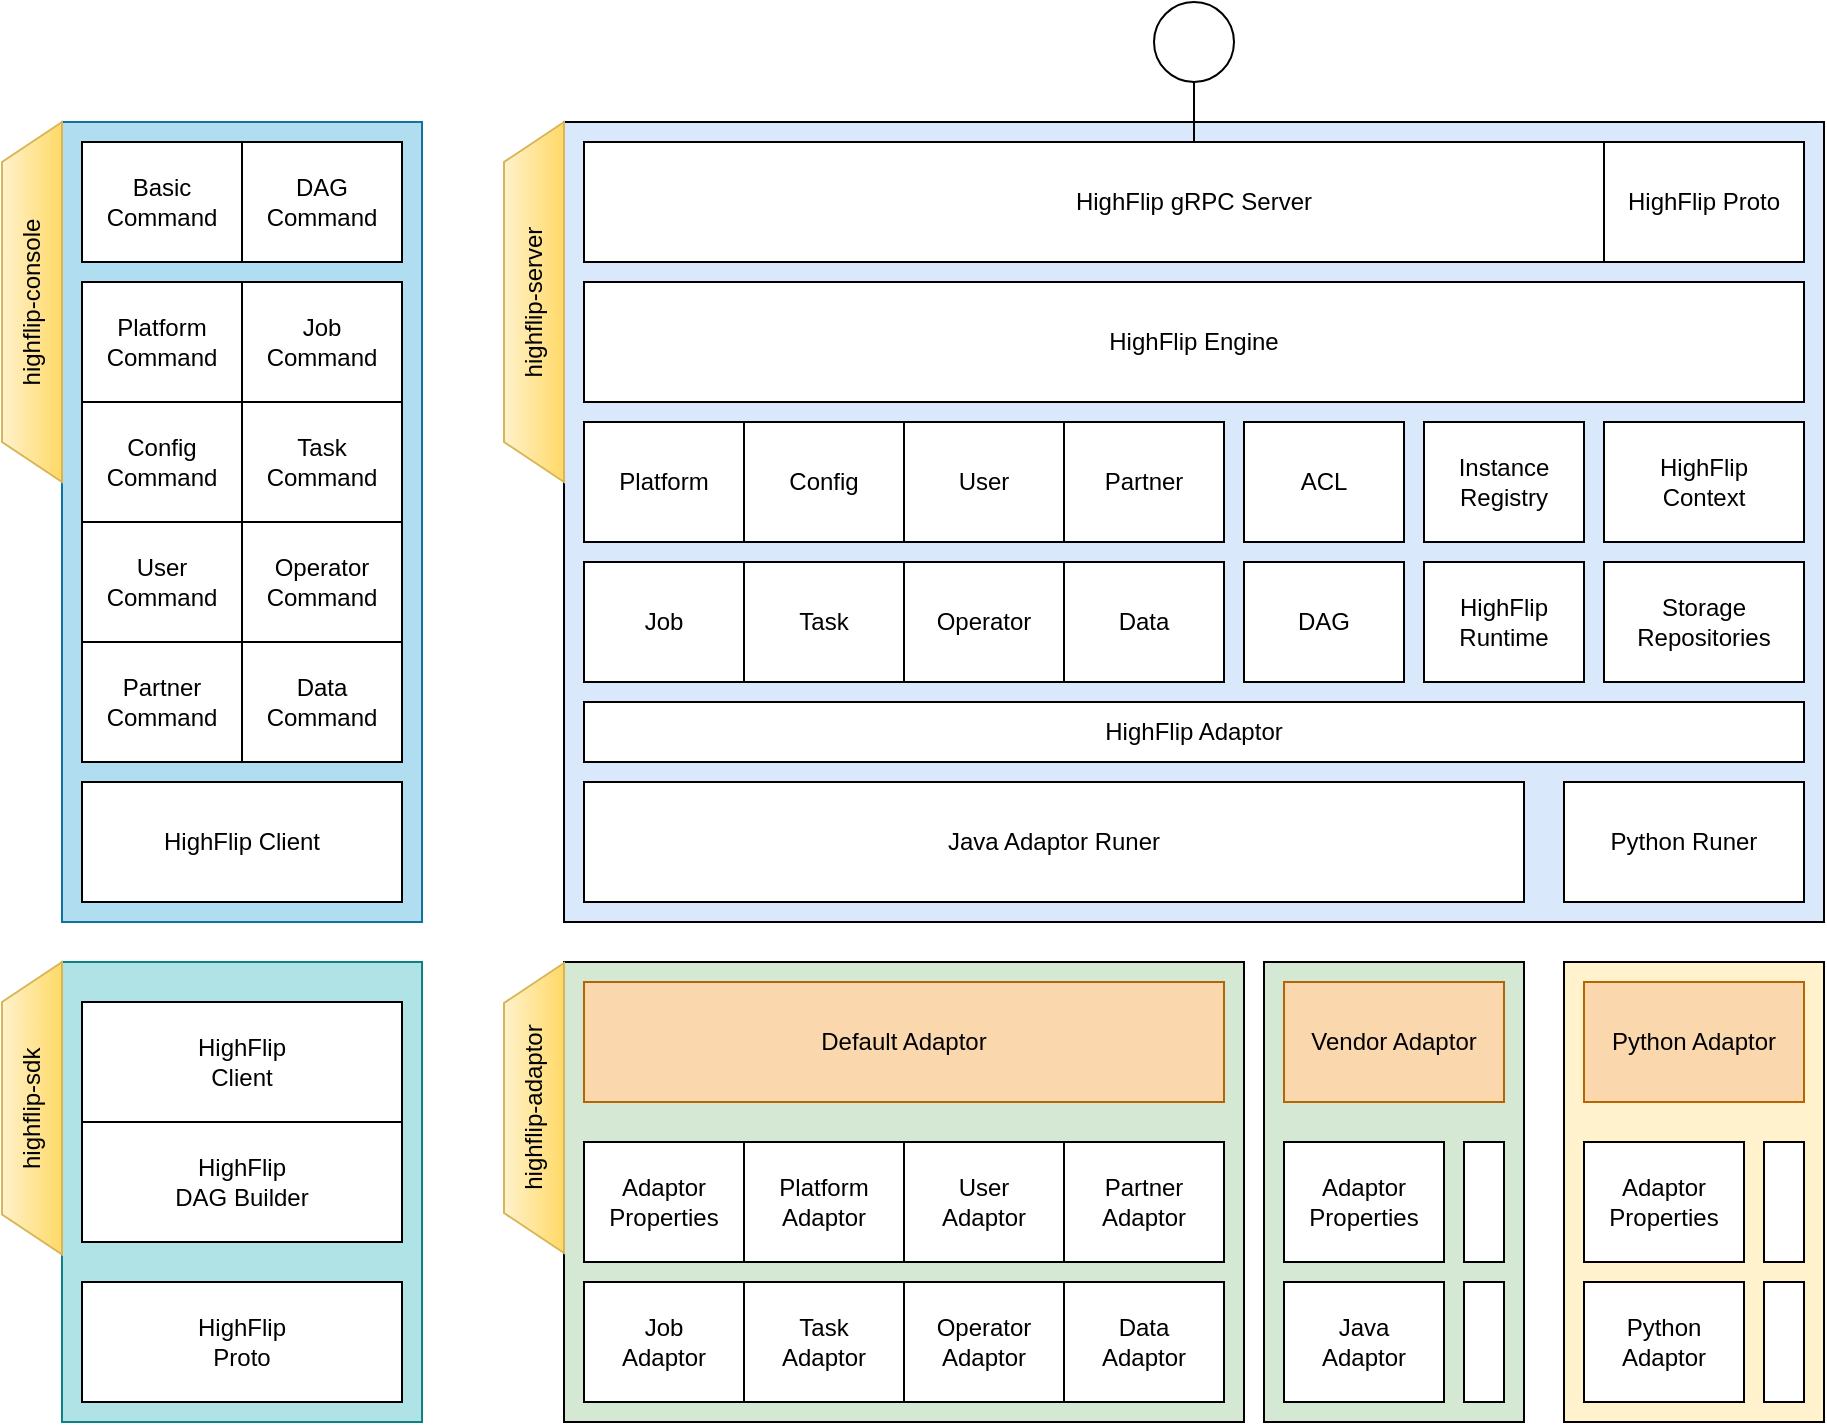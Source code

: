 <mxfile version="20.3.0" type="device" pages="9"><diagram id="hWY7U9qNnVhTt3DX3ntC" name="architecture"><mxGraphModel dx="2191" dy="774" grid="1" gridSize="10" guides="1" tooltips="1" connect="1" arrows="1" fold="1" page="1" pageScale="1" pageWidth="850" pageHeight="1100" math="0" shadow="0"><root><mxCell id="0"/><mxCell id="1" parent="0"/><mxCell id="mfxUiSBz40yiHLm8wFOS-2" value="" style="rounded=0;whiteSpace=wrap;html=1;fillColor=#dae8fc;strokeColor=#000000;" vertex="1" parent="1"><mxGeometry x="110" y="390" width="630" height="400" as="geometry"/></mxCell><mxCell id="6aYy9OT_diVrps2MMOHP-7" value="" style="rounded=0;whiteSpace=wrap;html=1;fillColor=#d5e8d4;strokeColor=#000000;" vertex="1" parent="1"><mxGeometry x="110" y="810" width="340" height="230" as="geometry"/></mxCell><mxCell id="bD91W2XOQY5hAJAodvem-1" value="HighFlip gRPC&amp;nbsp;Server" style="rounded=0;whiteSpace=wrap;html=1;" parent="1" vertex="1"><mxGeometry x="120" y="400" width="610" height="60" as="geometry"/></mxCell><mxCell id="bD91W2XOQY5hAJAodvem-3" value="" style="edgeStyle=orthogonalEdgeStyle;rounded=0;orthogonalLoop=1;jettySize=auto;html=1;endArrow=none;endFill=0;" parent="1" source="bD91W2XOQY5hAJAodvem-2" target="bD91W2XOQY5hAJAodvem-1" edge="1"><mxGeometry relative="1" as="geometry"/></mxCell><mxCell id="bD91W2XOQY5hAJAodvem-2" value="" style="ellipse;whiteSpace=wrap;html=1;aspect=fixed;" parent="1" vertex="1"><mxGeometry x="405" y="330" width="40" height="40" as="geometry"/></mxCell><mxCell id="bD91W2XOQY5hAJAodvem-4" value="HighFlip Proto" style="rounded=0;whiteSpace=wrap;html=1;" parent="1" vertex="1"><mxGeometry x="630" y="400" width="100" height="60" as="geometry"/></mxCell><mxCell id="bD91W2XOQY5hAJAodvem-7" value="Task&lt;br&gt;Adaptor" style="rounded=0;whiteSpace=wrap;html=1;" parent="1" vertex="1"><mxGeometry x="200" y="970" width="80" height="60" as="geometry"/></mxCell><mxCell id="bD91W2XOQY5hAJAodvem-8" value="Job&lt;br&gt;Adaptor" style="rounded=0;whiteSpace=wrap;html=1;" parent="1" vertex="1"><mxGeometry x="120" y="970" width="80" height="60" as="geometry"/></mxCell><mxCell id="bD91W2XOQY5hAJAodvem-9" value="Data&lt;br&gt;Adaptor" style="rounded=0;whiteSpace=wrap;html=1;" parent="1" vertex="1"><mxGeometry x="360" y="970" width="80" height="60" as="geometry"/></mxCell><mxCell id="bD91W2XOQY5hAJAodvem-12" value="Operator&lt;br&gt;Adaptor" style="rounded=0;whiteSpace=wrap;html=1;" parent="1" vertex="1"><mxGeometry x="280" y="970" width="80" height="60" as="geometry"/></mxCell><mxCell id="bD91W2XOQY5hAJAodvem-13" value="Default Adaptor" style="rounded=0;whiteSpace=wrap;html=1;" parent="1" vertex="1"><mxGeometry x="120" y="820" width="320" height="60" as="geometry"/></mxCell><mxCell id="bD91W2XOQY5hAJAodvem-15" value="Platform&lt;br&gt;Adaptor" style="rounded=0;whiteSpace=wrap;html=1;" parent="1" vertex="1"><mxGeometry x="200" y="900" width="80" height="60" as="geometry"/></mxCell><mxCell id="7xXbilF10oUpDjBb4EwD-2" value="HighFlip Engine" style="rounded=0;whiteSpace=wrap;html=1;" parent="1" vertex="1"><mxGeometry x="120" y="470" width="610" height="60" as="geometry"/></mxCell><mxCell id="7xXbilF10oUpDjBb4EwD-3" value="Storage&lt;br&gt;Repositories" style="rounded=0;whiteSpace=wrap;html=1;" parent="1" vertex="1"><mxGeometry x="630" y="610" width="100" height="60" as="geometry"/></mxCell><mxCell id="7xXbilF10oUpDjBb4EwD-4" value="Job" style="rounded=0;whiteSpace=wrap;html=1;" parent="1" vertex="1"><mxGeometry x="120" y="610" width="80" height="60" as="geometry"/></mxCell><mxCell id="7xXbilF10oUpDjBb4EwD-5" value="Operator" style="rounded=0;whiteSpace=wrap;html=1;" parent="1" vertex="1"><mxGeometry x="280" y="610" width="80" height="60" as="geometry"/></mxCell><mxCell id="GMDEp99Axr-EPxR9zVlu-1" value="Task" style="rounded=0;whiteSpace=wrap;html=1;" parent="1" vertex="1"><mxGeometry x="200" y="610" width="80" height="60" as="geometry"/></mxCell><mxCell id="GMDEp99Axr-EPxR9zVlu-2" value="Data" style="rounded=0;whiteSpace=wrap;html=1;" parent="1" vertex="1"><mxGeometry x="360" y="610" width="80" height="60" as="geometry"/></mxCell><mxCell id="GMDEp99Axr-EPxR9zVlu-3" value="Partner" style="rounded=0;whiteSpace=wrap;html=1;" parent="1" vertex="1"><mxGeometry x="360" y="540" width="80" height="60" as="geometry"/></mxCell><mxCell id="fPfTpkd0klfZcEKmdxvc-1" value="User" style="rounded=0;whiteSpace=wrap;html=1;" vertex="1" parent="1"><mxGeometry x="280" y="540" width="80" height="60" as="geometry"/></mxCell><mxCell id="fPfTpkd0klfZcEKmdxvc-3" value="Platform" style="rounded=0;whiteSpace=wrap;html=1;" vertex="1" parent="1"><mxGeometry x="120" y="540" width="80" height="60" as="geometry"/></mxCell><mxCell id="fPfTpkd0klfZcEKmdxvc-5" value="Config" style="rounded=0;whiteSpace=wrap;html=1;" vertex="1" parent="1"><mxGeometry x="200" y="540" width="80" height="60" as="geometry"/></mxCell><mxCell id="fPfTpkd0klfZcEKmdxvc-6" value="User&lt;br&gt;Adaptor" style="rounded=0;whiteSpace=wrap;html=1;" vertex="1" parent="1"><mxGeometry x="280" y="900" width="80" height="60" as="geometry"/></mxCell><mxCell id="fPfTpkd0klfZcEKmdxvc-7" value="Partner&lt;br&gt;Adaptor" style="rounded=0;whiteSpace=wrap;html=1;" vertex="1" parent="1"><mxGeometry x="360" y="900" width="80" height="60" as="geometry"/></mxCell><mxCell id="TfDQs_er_opUMvJbsJP2-1" value="DAG" style="rounded=0;whiteSpace=wrap;html=1;" vertex="1" parent="1"><mxGeometry x="450" y="610" width="80" height="60" as="geometry"/></mxCell><mxCell id="CM7_MGRd7T09aUPhIa8A-1" value="ACL" style="rounded=0;whiteSpace=wrap;html=1;" vertex="1" parent="1"><mxGeometry x="450" y="540" width="80" height="60" as="geometry"/></mxCell><mxCell id="6aYy9OT_diVrps2MMOHP-1" value="Instance&lt;br&gt;Registry" style="rounded=0;whiteSpace=wrap;html=1;" vertex="1" parent="1"><mxGeometry x="540" y="540" width="80" height="60" as="geometry"/></mxCell><mxCell id="6aYy9OT_diVrps2MMOHP-3" value="HighFlip&lt;br&gt;Context" style="rounded=0;whiteSpace=wrap;html=1;" vertex="1" parent="1"><mxGeometry x="630" y="540" width="100" height="60" as="geometry"/></mxCell><mxCell id="6aYy9OT_diVrps2MMOHP-6" value="HighFlip Adaptor" style="rounded=0;whiteSpace=wrap;html=1;" vertex="1" parent="1"><mxGeometry x="120" y="680" width="610" height="30" as="geometry"/></mxCell><mxCell id="6aYy9OT_diVrps2MMOHP-8" value="" style="rounded=0;whiteSpace=wrap;html=1;fillColor=#d5e8d4;strokeColor=#000000;" vertex="1" parent="1"><mxGeometry x="460" y="810" width="130" height="230" as="geometry"/></mxCell><mxCell id="6aYy9OT_diVrps2MMOHP-5" value="Vendor Adaptor" style="rounded=0;whiteSpace=wrap;html=1;fillColor=#fad7ac;strokeColor=#b46504;" vertex="1" parent="1"><mxGeometry x="470" y="820" width="110" height="60" as="geometry"/></mxCell><mxCell id="6aYy9OT_diVrps2MMOHP-15" value="Java&lt;br&gt;Adaptor" style="rounded=0;whiteSpace=wrap;html=1;" vertex="1" parent="1"><mxGeometry x="470" y="970" width="80" height="60" as="geometry"/></mxCell><mxCell id="6aYy9OT_diVrps2MMOHP-16" value="Java Adaptor Runer" style="rounded=0;whiteSpace=wrap;html=1;" vertex="1" parent="1"><mxGeometry x="120" y="720" width="470" height="60" as="geometry"/></mxCell><mxCell id="6aYy9OT_diVrps2MMOHP-17" value="Python Runer" style="rounded=0;whiteSpace=wrap;html=1;" vertex="1" parent="1"><mxGeometry x="610" y="720" width="120" height="60" as="geometry"/></mxCell><mxCell id="6aYy9OT_diVrps2MMOHP-18" value="" style="rounded=0;whiteSpace=wrap;html=1;fillColor=#fff2cc;strokeColor=#000000;" vertex="1" parent="1"><mxGeometry x="610" y="810" width="130" height="230" as="geometry"/></mxCell><mxCell id="6aYy9OT_diVrps2MMOHP-19" value="Python Adaptor" style="rounded=0;whiteSpace=wrap;html=1;fillColor=#fad7ac;strokeColor=#b46504;" vertex="1" parent="1"><mxGeometry x="620" y="820" width="110" height="60" as="geometry"/></mxCell><mxCell id="6aYy9OT_diVrps2MMOHP-20" value="Adaptor&lt;br&gt;Properties" style="rounded=0;whiteSpace=wrap;html=1;" vertex="1" parent="1"><mxGeometry x="120" y="900" width="80" height="60" as="geometry"/></mxCell><mxCell id="6aYy9OT_diVrps2MMOHP-21" value="Adaptor&lt;br&gt;Properties" style="rounded=0;whiteSpace=wrap;html=1;" vertex="1" parent="1"><mxGeometry x="470" y="900" width="80" height="60" as="geometry"/></mxCell><mxCell id="6aYy9OT_diVrps2MMOHP-22" value="Adaptor&lt;br&gt;Properties" style="rounded=0;whiteSpace=wrap;html=1;" vertex="1" parent="1"><mxGeometry x="620" y="900" width="80" height="60" as="geometry"/></mxCell><mxCell id="6aYy9OT_diVrps2MMOHP-23" value="Python&lt;br&gt;Adaptor" style="rounded=0;whiteSpace=wrap;html=1;" vertex="1" parent="1"><mxGeometry x="620" y="970" width="80" height="60" as="geometry"/></mxCell><mxCell id="6aYy9OT_diVrps2MMOHP-24" value="" style="rounded=0;whiteSpace=wrap;html=1;" vertex="1" parent="1"><mxGeometry x="560" y="900" width="20" height="60" as="geometry"/></mxCell><mxCell id="6aYy9OT_diVrps2MMOHP-25" value="" style="rounded=0;whiteSpace=wrap;html=1;" vertex="1" parent="1"><mxGeometry x="560" y="970" width="20" height="60" as="geometry"/></mxCell><mxCell id="6aYy9OT_diVrps2MMOHP-27" value="" style="rounded=0;whiteSpace=wrap;html=1;" vertex="1" parent="1"><mxGeometry x="710" y="900" width="20" height="60" as="geometry"/></mxCell><mxCell id="6aYy9OT_diVrps2MMOHP-28" value="" style="rounded=0;whiteSpace=wrap;html=1;" vertex="1" parent="1"><mxGeometry x="710" y="970" width="20" height="60" as="geometry"/></mxCell><mxCell id="mfxUiSBz40yiHLm8wFOS-1" value="HighFlip&lt;br&gt;Runtime" style="rounded=0;whiteSpace=wrap;html=1;" vertex="1" parent="1"><mxGeometry x="540" y="610" width="80" height="60" as="geometry"/></mxCell><mxCell id="UUEV7MswpTiwgpC2U5Kc-1" value="Default Adaptor" style="rounded=0;whiteSpace=wrap;html=1;fillColor=#fad7ac;strokeColor=#b46504;" vertex="1" parent="1"><mxGeometry x="120" y="820" width="320" height="60" as="geometry"/></mxCell><mxCell id="UUEV7MswpTiwgpC2U5Kc-2" value="highflip-server" style="shape=trapezoid;perimeter=trapezoidPerimeter;whiteSpace=wrap;html=1;fixedSize=1;rotation=-90;fillColor=#fff2cc;gradientColor=#ffd966;strokeColor=#d6b656;" vertex="1" parent="1"><mxGeometry x="5" y="465" width="180" height="30" as="geometry"/></mxCell><mxCell id="UUEV7MswpTiwgpC2U5Kc-3" value="highflip-adaptor" style="shape=trapezoid;perimeter=trapezoidPerimeter;whiteSpace=wrap;html=1;fixedSize=1;rotation=-90;fillColor=#fff2cc;gradientColor=#ffd966;strokeColor=#d6b656;" vertex="1" parent="1"><mxGeometry x="22.5" y="868" width="145" height="30" as="geometry"/></mxCell><mxCell id="UUEV7MswpTiwgpC2U5Kc-4" value="" style="rounded=0;whiteSpace=wrap;html=1;fillColor=#b1ddf0;strokeColor=#10739e;" vertex="1" parent="1"><mxGeometry x="-141" y="390" width="180" height="400" as="geometry"/></mxCell><mxCell id="UUEV7MswpTiwgpC2U5Kc-5" value="Platform&lt;br&gt;Command" style="rounded=0;whiteSpace=wrap;html=1;" vertex="1" parent="1"><mxGeometry x="-131" y="470" width="80" height="60" as="geometry"/></mxCell><mxCell id="UUEV7MswpTiwgpC2U5Kc-6" value="highflip-console" style="shape=trapezoid;perimeter=trapezoidPerimeter;whiteSpace=wrap;html=1;fixedSize=1;rotation=-90;fillColor=#fff2cc;gradientColor=#ffd966;strokeColor=#d6b656;" vertex="1" parent="1"><mxGeometry x="-246" y="465" width="180" height="30" as="geometry"/></mxCell><mxCell id="UUEV7MswpTiwgpC2U5Kc-7" value="" style="rounded=0;whiteSpace=wrap;html=1;fillColor=#b0e3e6;strokeColor=#0e8088;" vertex="1" parent="1"><mxGeometry x="-141" y="810" width="180" height="230" as="geometry"/></mxCell><mxCell id="UUEV7MswpTiwgpC2U5Kc-8" value="highflip-sdk" style="shape=trapezoid;perimeter=trapezoidPerimeter;whiteSpace=wrap;html=1;fixedSize=1;rotation=-90;fillColor=#fff2cc;gradientColor=#ffd966;strokeColor=#d6b656;" vertex="1" parent="1"><mxGeometry x="-229.12" y="868.13" width="146.25" height="30" as="geometry"/></mxCell><mxCell id="UUEV7MswpTiwgpC2U5Kc-9" value="Config&lt;br&gt;Command" style="rounded=0;whiteSpace=wrap;html=1;" vertex="1" parent="1"><mxGeometry x="-131" y="530" width="80" height="60" as="geometry"/></mxCell><mxCell id="UUEV7MswpTiwgpC2U5Kc-10" value="User&lt;br&gt;Command" style="rounded=0;whiteSpace=wrap;html=1;" vertex="1" parent="1"><mxGeometry x="-131" y="590" width="80" height="60" as="geometry"/></mxCell><mxCell id="UUEV7MswpTiwgpC2U5Kc-11" value="Partner&lt;br&gt;Command" style="rounded=0;whiteSpace=wrap;html=1;" vertex="1" parent="1"><mxGeometry x="-131" y="650" width="80" height="60" as="geometry"/></mxCell><mxCell id="UUEV7MswpTiwgpC2U5Kc-12" value="HighFlip&lt;br&gt;Client" style="rounded=0;whiteSpace=wrap;html=1;" vertex="1" parent="1"><mxGeometry x="-131" y="830" width="160" height="60" as="geometry"/></mxCell><mxCell id="UUEV7MswpTiwgpC2U5Kc-14" value="Job&lt;br&gt;Command" style="rounded=0;whiteSpace=wrap;html=1;" vertex="1" parent="1"><mxGeometry x="-51" y="470" width="80" height="60" as="geometry"/></mxCell><mxCell id="UUEV7MswpTiwgpC2U5Kc-15" value="Task&lt;br&gt;Command" style="rounded=0;whiteSpace=wrap;html=1;" vertex="1" parent="1"><mxGeometry x="-51" y="530" width="80" height="60" as="geometry"/></mxCell><mxCell id="UUEV7MswpTiwgpC2U5Kc-16" value="Operator&lt;br&gt;Command" style="rounded=0;whiteSpace=wrap;html=1;" vertex="1" parent="1"><mxGeometry x="-51" y="590" width="80" height="60" as="geometry"/></mxCell><mxCell id="UUEV7MswpTiwgpC2U5Kc-17" value="Data&lt;br&gt;Command" style="rounded=0;whiteSpace=wrap;html=1;" vertex="1" parent="1"><mxGeometry x="-51" y="650" width="80" height="60" as="geometry"/></mxCell><mxCell id="UUEV7MswpTiwgpC2U5Kc-18" value="Basic&lt;br&gt;Command" style="rounded=0;whiteSpace=wrap;html=1;" vertex="1" parent="1"><mxGeometry x="-131" y="400" width="80" height="60" as="geometry"/></mxCell><mxCell id="UUEV7MswpTiwgpC2U5Kc-19" value="HighFlip Client" style="rounded=0;whiteSpace=wrap;html=1;" vertex="1" parent="1"><mxGeometry x="-131" y="720" width="160" height="60" as="geometry"/></mxCell><mxCell id="UUEV7MswpTiwgpC2U5Kc-20" value="HighFlip&lt;br&gt;DAG Builder" style="rounded=0;whiteSpace=wrap;html=1;" vertex="1" parent="1"><mxGeometry x="-131" y="890" width="160" height="60" as="geometry"/></mxCell><mxCell id="UUEV7MswpTiwgpC2U5Kc-21" value="DAG&lt;br&gt;Command" style="rounded=0;whiteSpace=wrap;html=1;" vertex="1" parent="1"><mxGeometry x="-51" y="400" width="80" height="60" as="geometry"/></mxCell><mxCell id="UUEV7MswpTiwgpC2U5Kc-22" value="HighFlip&lt;br&gt;Proto" style="rounded=0;whiteSpace=wrap;html=1;" vertex="1" parent="1"><mxGeometry x="-131" y="970" width="160" height="60" as="geometry"/></mxCell></root></mxGraphModel></diagram><diagram id="DAX1e8KZuahsWEWPGWL8" name="Page-8"><mxGraphModel dx="2428" dy="911" grid="1" gridSize="10" guides="1" tooltips="1" connect="1" arrows="1" fold="1" page="1" pageScale="1" pageWidth="850" pageHeight="1100" math="0" shadow="0"><root><mxCell id="0"/><mxCell id="1" parent="0"/><mxCell id="ZfaG1tM9ttedYZFsQiZv-1" value="HIGHFLIP&lt;br&gt;(gRPC)" style="rounded=0;whiteSpace=wrap;html=1;fontSize=18;fillColor=#1ba1e2;fontColor=#ffffff;strokeColor=#000000;" vertex="1" parent="1"><mxGeometry x="-610" y="40" width="109" height="520" as="geometry"/></mxCell><mxCell id="ZfaG1tM9ttedYZFsQiZv-2" value="VENDOR ADAPTOR" style="rounded=0;whiteSpace=wrap;html=1;fontSize=18;flipH=0;flipV=0;labelPosition=center;verticalLabelPosition=middle;align=center;verticalAlign=middle;horizontal=1;fillColor=#dae8fc;strokeColor=#000000;" vertex="1" parent="1"><mxGeometry x="-501" y="40" width="100" height="360" as="geometry"/></mxCell><mxCell id="ZfaG1tM9ttedYZFsQiZv-3" value="" style="edgeStyle=none;rounded=0;orthogonalLoop=1;jettySize=auto;html=1;fontSize=18;endArrow=none;endFill=0;" edge="1" parent="1" source="ZfaG1tM9ttedYZFsQiZv-4" target="ZfaG1tM9ttedYZFsQiZv-1"><mxGeometry relative="1" as="geometry"/></mxCell><mxCell id="ZfaG1tM9ttedYZFsQiZv-4" value="" style="ellipse;whiteSpace=wrap;html=1;aspect=fixed;fontSize=22;" vertex="1" parent="1"><mxGeometry x="-670" y="280" width="40" height="40" as="geometry"/></mxCell><mxCell id="ZfaG1tM9ttedYZFsQiZv-5" value="AUTH" style="rounded=0;whiteSpace=wrap;html=1;fontSize=18;fillColor=#dae8fc;strokeColor=#000000;" vertex="1" parent="1"><mxGeometry x="-401" y="40" width="140" height="60" as="geometry"/></mxCell><mxCell id="ZfaG1tM9ttedYZFsQiZv-6" value="DATA" style="rounded=0;whiteSpace=wrap;html=1;fontSize=18;fillColor=#dae8fc;strokeColor=#000000;" vertex="1" parent="1"><mxGeometry x="-401" y="100" width="140" height="60" as="geometry"/></mxCell><mxCell id="ZfaG1tM9ttedYZFsQiZv-7" value="RESULT" style="rounded=0;whiteSpace=wrap;html=1;fontSize=18;fillColor=#dae8fc;strokeColor=#000000;" vertex="1" parent="1"><mxGeometry x="-401" y="160" width="140" height="60" as="geometry"/></mxCell><mxCell id="ZfaG1tM9ttedYZFsQiZv-8" value="JOB" style="rounded=0;whiteSpace=wrap;html=1;fontSize=18;fillColor=#dae8fc;strokeColor=#000000;" vertex="1" parent="1"><mxGeometry x="-401" y="220" width="140" height="60" as="geometry"/></mxCell><mxCell id="ZfaG1tM9ttedYZFsQiZv-9" value="TASK" style="rounded=0;whiteSpace=wrap;html=1;fontSize=18;fillColor=#dae8fc;strokeColor=#000000;" vertex="1" parent="1"><mxGeometry x="-401" y="280" width="140" height="60" as="geometry"/></mxCell><mxCell id="ZfaG1tM9ttedYZFsQiZv-10" value="VENDOR ADAPTOR" style="rounded=0;whiteSpace=wrap;html=1;fontSize=18;" vertex="1" parent="1"><mxGeometry x="-501" y="410" width="100" height="70" as="geometry"/></mxCell><mxCell id="ZfaG1tM9ttedYZFsQiZv-11" value="VENDOR ADAPTOR" style="rounded=0;whiteSpace=wrap;html=1;fontSize=18;" vertex="1" parent="1"><mxGeometry x="-501" y="490" width="100" height="70" as="geometry"/></mxCell><mxCell id="ZfaG1tM9ttedYZFsQiZv-12" value="" style="rounded=0;whiteSpace=wrap;html=1;fontSize=18;" vertex="1" parent="1"><mxGeometry x="-401" y="410" width="140" height="70" as="geometry"/></mxCell><mxCell id="ZfaG1tM9ttedYZFsQiZv-13" value="" style="rounded=0;whiteSpace=wrap;html=1;fontSize=18;" vertex="1" parent="1"><mxGeometry x="-401" y="490" width="140" height="70" as="geometry"/></mxCell><mxCell id="ZfaG1tM9ttedYZFsQiZv-14" value="ALGORITHM" style="rounded=0;whiteSpace=wrap;html=1;fontSize=18;fillColor=#dae8fc;strokeColor=#000000;" vertex="1" parent="1"><mxGeometry x="-401" y="340" width="140" height="60" as="geometry"/></mxCell><mxCell id="ZfaG1tM9ttedYZFsQiZv-15" value="" style="rounded=0;whiteSpace=wrap;html=1;fillColor=#f5f5f5;fontColor=#333333;strokeColor=#666666;" vertex="1" parent="1"><mxGeometry x="-200" y="40" width="500" height="520" as="geometry"/></mxCell><mxCell id="ZfaG1tM9ttedYZFsQiZv-16" value="FEDERATED LEARNING SOFTWARE&amp;nbsp;" style="text;html=1;strokeColor=none;fillColor=none;align=left;verticalAlign=middle;whiteSpace=wrap;rounded=0;fontStyle=0;fontSize=16;" vertex="1" parent="1"><mxGeometry x="-170" y="70" width="360" height="30" as="geometry"/></mxCell><mxCell id="ZfaG1tM9ttedYZFsQiZv-17" value="" style="edgeStyle=none;rounded=0;orthogonalLoop=1;jettySize=auto;html=1;fontSize=16;endArrow=classic;endFill=1;" edge="1" parent="1" source="ZfaG1tM9ttedYZFsQiZv-19" target="ZfaG1tM9ttedYZFsQiZv-22"><mxGeometry relative="1" as="geometry"/></mxCell><mxCell id="ZfaG1tM9ttedYZFsQiZv-18" value="" style="edgeStyle=none;rounded=0;orthogonalLoop=1;jettySize=auto;html=1;fontSize=12;endArrow=none;endFill=0;entryX=0;entryY=0.5;entryDx=0;entryDy=0;" edge="1" parent="1" source="ZfaG1tM9ttedYZFsQiZv-19" target="ZfaG1tM9ttedYZFsQiZv-26"><mxGeometry relative="1" as="geometry"><mxPoint x="170" y="172" as="targetPoint"/></mxGeometry></mxCell><mxCell id="ZfaG1tM9ttedYZFsQiZv-19" value="Application" style="rounded=1;whiteSpace=wrap;html=1;fontSize=12;" vertex="1" parent="1"><mxGeometry x="-50" y="147" width="180" height="50" as="geometry"/></mxCell><mxCell id="ZfaG1tM9ttedYZFsQiZv-20" value="" style="edgeStyle=none;rounded=0;orthogonalLoop=1;jettySize=auto;html=1;fontSize=16;endArrow=classic;endFill=1;exitX=0.5;exitY=1;exitDx=0;exitDy=0;" edge="1" parent="1" source="ZfaG1tM9ttedYZFsQiZv-22" target="ZfaG1tM9ttedYZFsQiZv-24"><mxGeometry relative="1" as="geometry"/></mxCell><mxCell id="ZfaG1tM9ttedYZFsQiZv-21" style="edgeStyle=none;rounded=0;orthogonalLoop=1;jettySize=auto;html=1;entryX=0.5;entryY=0;entryDx=0;entryDy=0;fontSize=16;endArrow=classic;endFill=1;exitX=0.5;exitY=1;exitDx=0;exitDy=0;" edge="1" parent="1" source="ZfaG1tM9ttedYZFsQiZv-22" target="ZfaG1tM9ttedYZFsQiZv-27"><mxGeometry relative="1" as="geometry"/></mxCell><mxCell id="ZfaG1tM9ttedYZFsQiZv-22" value="Schedular" style="rounded=1;whiteSpace=wrap;html=1;fontSize=12;" vertex="1" parent="1"><mxGeometry x="-50" y="237" width="180" height="50" as="geometry"/></mxCell><mxCell id="ZfaG1tM9ttedYZFsQiZv-23" value="" style="edgeStyle=none;rounded=0;orthogonalLoop=1;jettySize=auto;html=1;fontSize=16;endArrow=classic;endFill=1;" edge="1" parent="1" source="ZfaG1tM9ttedYZFsQiZv-24" target="ZfaG1tM9ttedYZFsQiZv-25"><mxGeometry relative="1" as="geometry"/></mxCell><mxCell id="ZfaG1tM9ttedYZFsQiZv-24" value="Local&lt;br style=&quot;font-size: 12px;&quot;&gt;Aglorithm" style="rounded=1;whiteSpace=wrap;html=1;fontSize=12;" vertex="1" parent="1"><mxGeometry x="-160" y="360" width="150" height="50" as="geometry"/></mxCell><mxCell id="ZfaG1tM9ttedYZFsQiZv-25" value="Crypto&lt;br style=&quot;font-size: 12px;&quot;&gt;Operater" style="rounded=1;whiteSpace=wrap;html=1;fontSize=12;" vertex="1" parent="1"><mxGeometry x="-160" y="460" width="150" height="50" as="geometry"/></mxCell><mxCell id="ZfaG1tM9ttedYZFsQiZv-26" value="Database" style="shape=cylinder;whiteSpace=wrap;html=1;boundedLbl=1;backgroundOutline=1;fillColor=#f5f5f5;strokeColor=#666666;fontColor=#333333;" vertex="1" parent="1"><mxGeometry x="174.5" y="132" width="60" height="80" as="geometry"/></mxCell><mxCell id="ZfaG1tM9ttedYZFsQiZv-27" value="Local&lt;br style=&quot;font-size: 12px;&quot;&gt;Aglorithm" style="rounded=1;whiteSpace=wrap;html=1;fontSize=12;" vertex="1" parent="1"><mxGeometry x="90" y="360" width="170" height="50" as="geometry"/></mxCell><mxCell id="ZfaG1tM9ttedYZFsQiZv-28" value="" style="rounded=1;whiteSpace=wrap;html=1;fontSize=12;fillColor=#1ba1e2;fontColor=#ffffff;strokeColor=#006EAF;" vertex="1" parent="1"><mxGeometry x="144.5" y="460" width="95" height="50" as="geometry"/></mxCell><mxCell id="ZfaG1tM9ttedYZFsQiZv-29" value="InterConn&lt;br style=&quot;font-size: 12px;&quot;&gt;Aglorithm" style="rounded=1;whiteSpace=wrap;html=1;fontSize=12;fillColor=#FFFFFF;" vertex="1" parent="1"><mxGeometry x="15" y="460" width="147" height="50" as="geometry"/></mxCell><mxCell id="ZfaG1tM9ttedYZFsQiZv-30" value="" style="endArrow=classic;html=1;rounded=0;fontSize=22;exitX=0.5;exitY=1;exitDx=0;exitDy=0;entryX=0.5;entryY=0;entryDx=0;entryDy=0;" edge="1" parent="1" source="ZfaG1tM9ttedYZFsQiZv-22" target="ZfaG1tM9ttedYZFsQiZv-29"><mxGeometry width="50" height="50" relative="1" as="geometry"><mxPoint x="-310" y="510" as="sourcePoint"/><mxPoint x="-260" y="460" as="targetPoint"/></mxGeometry></mxCell><mxCell id="ZfaG1tM9ttedYZFsQiZv-31" value="" style="ellipse;whiteSpace=wrap;html=1;rounded=0;shadow=0;dashed=1;fontSize=15;strokeWidth=1;fillColor=none;" vertex="1" parent="1"><mxGeometry x="-185" y="335" width="200" height="100" as="geometry"/></mxCell><mxCell id="ZfaG1tM9ttedYZFsQiZv-32" value="" style="ellipse;whiteSpace=wrap;html=1;rounded=0;shadow=0;dashed=1;fontSize=15;strokeWidth=1;fillColor=none;" vertex="1" parent="1"><mxGeometry x="-60" y="212" width="200" height="100" as="geometry"/></mxCell><mxCell id="ZfaG1tM9ttedYZFsQiZv-33" value="" style="ellipse;whiteSpace=wrap;html=1;rounded=0;shadow=0;dashed=1;fontSize=15;strokeWidth=1;fillColor=none;" vertex="1" parent="1"><mxGeometry x="-70" y="117" width="210" height="110" as="geometry"/></mxCell><mxCell id="ZfaG1tM9ttedYZFsQiZv-34" value="" style="ellipse;whiteSpace=wrap;html=1;rounded=0;shadow=0;dashed=1;fontSize=15;strokeWidth=1;fillColor=none;" vertex="1" parent="1"><mxGeometry x="160" y="122" width="90" height="100" as="geometry"/></mxCell><mxCell id="ZfaG1tM9ttedYZFsQiZv-35" value="" style="shape=flexArrow;endArrow=classic;html=1;rounded=0;fontSize=15;strokeWidth=1;curved=1;" edge="1" parent="1"><mxGeometry width="50" height="50" relative="1" as="geometry"><mxPoint x="-253" y="160" as="sourcePoint"/><mxPoint x="-214" y="160" as="targetPoint"/><Array as="points"><mxPoint x="-233" y="160"/></Array></mxGeometry></mxCell><mxCell id="ZfaG1tM9ttedYZFsQiZv-36" value="" style="shape=flexArrow;endArrow=classic;html=1;rounded=0;fontSize=15;strokeWidth=1;curved=1;" edge="1" parent="1"><mxGeometry width="50" height="50" relative="1" as="geometry"><mxPoint x="-213" y="309.58" as="sourcePoint"/><mxPoint x="-253" y="309.58" as="targetPoint"/></mxGeometry></mxCell><mxCell id="ZfaG1tM9ttedYZFsQiZv-37" value="HIGHFLIP" style="rounded=0;whiteSpace=wrap;html=1;fontSize=18;" vertex="1" parent="1"><mxGeometry x="370" y="40" width="110" height="520" as="geometry"/></mxCell><mxCell id="ZfaG1tM9ttedYZFsQiZv-38" value="" style="edgeStyle=none;rounded=0;orthogonalLoop=1;jettySize=auto;html=1;fontSize=18;endArrow=none;endFill=0;exitX=1;exitY=0.5;exitDx=0;exitDy=0;" edge="1" parent="1" source="ZfaG1tM9ttedYZFsQiZv-39" target="ZfaG1tM9ttedYZFsQiZv-37"><mxGeometry relative="1" as="geometry"><mxPoint x="360.0" y="300" as="sourcePoint"/></mxGeometry></mxCell><mxCell id="ZfaG1tM9ttedYZFsQiZv-39" value="" style="ellipse;whiteSpace=wrap;html=1;aspect=fixed;fontSize=22;" vertex="1" parent="1"><mxGeometry x="310" y="280" width="40" height="40" as="geometry"/></mxCell><mxCell id="ZfaG1tM9ttedYZFsQiZv-40" value="" style="endArrow=classic;html=1;rounded=0;fontSize=16;strokeWidth=1;curved=1;exitX=1;exitY=0.5;exitDx=0;exitDy=0;entryX=0.5;entryY=1;entryDx=0;entryDy=0;" edge="1" parent="1" source="ZfaG1tM9ttedYZFsQiZv-28" target="ZfaG1tM9ttedYZFsQiZv-39"><mxGeometry width="50" height="50" relative="1" as="geometry"><mxPoint x="370" y="550" as="sourcePoint"/><mxPoint x="420" y="500" as="targetPoint"/><Array as="points"><mxPoint x="410" y="485"/></Array></mxGeometry></mxCell><mxCell id="ZfaG1tM9ttedYZFsQiZv-41" value="&lt;span style=&quot;font-family: Helvetica; font-size: 12px; font-style: normal; font-variant-ligatures: normal; font-variant-caps: normal; font-weight: 400; letter-spacing: normal; orphans: 2; text-align: center; text-indent: 0px; text-transform: none; widows: 2; word-spacing: 0px; -webkit-text-stroke-width: 0px; text-decoration-thickness: initial; text-decoration-style: initial; text-decoration-color: initial; float: none; display: inline !important;&quot;&gt;HIGHFLIP&lt;/span&gt;&lt;br style=&quot;font-family: Helvetica; font-size: 12px; font-style: normal; font-variant-ligatures: normal; font-variant-caps: normal; font-weight: 400; letter-spacing: normal; orphans: 2; text-align: center; text-indent: 0px; text-transform: none; widows: 2; word-spacing: 0px; -webkit-text-stroke-width: 0px; text-decoration-thickness: initial; text-decoration-style: initial; text-decoration-color: initial;&quot;&gt;&lt;span style=&quot;font-family: Helvetica; font-size: 12px; font-style: normal; font-variant-ligatures: normal; font-variant-caps: normal; font-weight: 400; letter-spacing: normal; orphans: 2; text-align: center; text-indent: 0px; text-transform: none; widows: 2; word-spacing: 0px; -webkit-text-stroke-width: 0px; text-decoration-thickness: initial; text-decoration-style: initial; text-decoration-color: initial; float: none; display: inline !important;&quot;&gt;CLlient&lt;/span&gt;" style="text;whiteSpace=wrap;html=1;fontColor=#FFFFFF;labelBackgroundColor=none;" vertex="1" parent="1"><mxGeometry x="172" y="465" width="80" height="40" as="geometry"/></mxCell><mxCell id="ZfaG1tM9ttedYZFsQiZv-42" value="gRPC" style="text;html=1;strokeColor=none;fillColor=none;align=center;verticalAlign=middle;whiteSpace=wrap;rounded=0;labelBackgroundColor=none;fontColor=#000000;fontSize=15;" vertex="1" parent="1"><mxGeometry x="300" y="247" width="60" height="30" as="geometry"/></mxCell><mxCell id="ZfaG1tM9ttedYZFsQiZv-48" value="gRPC" style="text;html=1;strokeColor=none;fillColor=none;align=center;verticalAlign=middle;whiteSpace=wrap;rounded=0;labelBackgroundColor=none;fontColor=#000000;fontSize=15;" vertex="1" parent="1"><mxGeometry x="-680" y="247" width="60" height="30" as="geometry"/></mxCell></root></mxGraphModel></diagram><diagram id="_ahkKecmwNlGabeCPghR" name="Page-2"><mxGraphModel dx="1732" dy="1102" grid="1" gridSize="10" guides="1" tooltips="1" connect="1" arrows="1" fold="1" page="1" pageScale="1" pageWidth="850" pageHeight="1100" math="0" shadow="0"><root><mxCell id="0"/><mxCell id="1" parent="0"/><mxCell id="d903LDQl9oNjZx6RZ9Mn-1" value="" style="group" parent="1" vertex="1" connectable="0"><mxGeometry x="240" y="840" width="310" height="200" as="geometry"/></mxCell><mxCell id="d903LDQl9oNjZx6RZ9Mn-2" value="" style="group" parent="d903LDQl9oNjZx6RZ9Mn-1" vertex="1" connectable="0"><mxGeometry x="40" width="270" height="200" as="geometry"/></mxCell><mxCell id="d903LDQl9oNjZx6RZ9Mn-3" value="" style="group" parent="d903LDQl9oNjZx6RZ9Mn-2" vertex="1" connectable="0"><mxGeometry y="40" width="270" height="160" as="geometry"/></mxCell><mxCell id="d903LDQl9oNjZx6RZ9Mn-4" value="" style="whiteSpace=wrap;html=1;aspect=fixed;fillColor=#f5f5f5;fontColor=#333333;strokeColor=#666666;" parent="d903LDQl9oNjZx6RZ9Mn-3" vertex="1"><mxGeometry x="80" width="160" height="160" as="geometry"/></mxCell><mxCell id="d903LDQl9oNjZx6RZ9Mn-5" value="" style="rounded=0;whiteSpace=wrap;html=1;" parent="d903LDQl9oNjZx6RZ9Mn-3" vertex="1"><mxGeometry width="80" height="160" as="geometry"/></mxCell><mxCell id="d903LDQl9oNjZx6RZ9Mn-6" value="" style="shape=dataStorage;whiteSpace=wrap;html=1;fixedSize=1;direction=south;size=10;fillColor=#1ba1e2;fontColor=#ffffff;strokeColor=#000000;" parent="d903LDQl9oNjZx6RZ9Mn-3" vertex="1"><mxGeometry x="20" y="20" width="40" height="105" as="geometry"/></mxCell><mxCell id="d903LDQl9oNjZx6RZ9Mn-7" value="" style="shape=dataStorage;whiteSpace=wrap;html=1;fixedSize=1;rotation=-90;size=10;" parent="d903LDQl9oNjZx6RZ9Mn-3" vertex="1"><mxGeometry x="22.5" y="102.5" width="35" height="40" as="geometry"/></mxCell><mxCell id="d903LDQl9oNjZx6RZ9Mn-8" value="HIGHFLIP" style="text;html=1;align=center;verticalAlign=middle;whiteSpace=wrap;rounded=0;rotation=-90;fontColor=#FFFFFF;" parent="d903LDQl9oNjZx6RZ9Mn-3" vertex="1"><mxGeometry x="10" y="50" width="60" height="30" as="geometry"/></mxCell><mxCell id="d903LDQl9oNjZx6RZ9Mn-9" value="" style="rounded=1;whiteSpace=wrap;html=1;fontColor=#FFFFFF;" parent="d903LDQl9oNjZx6RZ9Mn-3" vertex="1"><mxGeometry x="130" y="40" width="50" height="25" as="geometry"/></mxCell><mxCell id="d903LDQl9oNjZx6RZ9Mn-10" value="" style="rounded=1;whiteSpace=wrap;html=1;fontColor=#FFFFFF;" parent="d903LDQl9oNjZx6RZ9Mn-3" vertex="1"><mxGeometry x="130" y="80" width="50" height="25" as="geometry"/></mxCell><mxCell id="d903LDQl9oNjZx6RZ9Mn-11" value="" style="rounded=1;whiteSpace=wrap;html=1;fontColor=#FFFFFF;" parent="d903LDQl9oNjZx6RZ9Mn-3" vertex="1"><mxGeometry x="100" y="118.5" width="50" height="25" as="geometry"/></mxCell><mxCell id="d903LDQl9oNjZx6RZ9Mn-12" value="" style="rounded=1;whiteSpace=wrap;html=1;fontColor=#FFFFFF;" parent="d903LDQl9oNjZx6RZ9Mn-3" vertex="1"><mxGeometry x="170" y="118.5" width="50" height="25" as="geometry"/></mxCell><mxCell id="d903LDQl9oNjZx6RZ9Mn-13" value="" style="endArrow=none;html=1;rounded=0;fontColor=#FFFFFF;entryX=0.25;entryY=1;entryDx=0;entryDy=0;exitX=0.5;exitY=0;exitDx=0;exitDy=0;" parent="d903LDQl9oNjZx6RZ9Mn-3" source="d903LDQl9oNjZx6RZ9Mn-11" target="d903LDQl9oNjZx6RZ9Mn-10" edge="1"><mxGeometry width="50" height="50" relative="1" as="geometry"><mxPoint x="110" y="46" as="sourcePoint"/><mxPoint x="160" y="-4" as="targetPoint"/></mxGeometry></mxCell><mxCell id="d903LDQl9oNjZx6RZ9Mn-14" value="" style="endArrow=none;html=1;rounded=0;fontColor=#FFFFFF;entryX=0.75;entryY=1;entryDx=0;entryDy=0;exitX=0.5;exitY=0;exitDx=0;exitDy=0;" parent="d903LDQl9oNjZx6RZ9Mn-3" source="d903LDQl9oNjZx6RZ9Mn-12" target="d903LDQl9oNjZx6RZ9Mn-10" edge="1"><mxGeometry width="50" height="50" relative="1" as="geometry"><mxPoint x="110" y="36" as="sourcePoint"/><mxPoint x="160" y="-14" as="targetPoint"/></mxGeometry></mxCell><mxCell id="d903LDQl9oNjZx6RZ9Mn-15" value="" style="endArrow=classic;html=1;rounded=0;fontColor=#FFFFFF;entryX=0;entryY=0.5;entryDx=0;entryDy=0;edgeStyle=orthogonalEdgeStyle;endFill=1;exitX=0.75;exitY=1;exitDx=0;exitDy=0;" parent="d903LDQl9oNjZx6RZ9Mn-3" source="d903LDQl9oNjZx6RZ9Mn-7" target="d903LDQl9oNjZx6RZ9Mn-17" edge="1"><mxGeometry width="50" height="50" relative="1" as="geometry"><mxPoint x="60" y="70" as="sourcePoint"/><mxPoint x="138.75" y="-29.05" as="targetPoint"/><Array as="points"><mxPoint x="100" y="114"/><mxPoint x="100" y="19"/><mxPoint x="145" y="19"/></Array></mxGeometry></mxCell><mxCell id="d903LDQl9oNjZx6RZ9Mn-16" value="" style="endArrow=none;html=1;rounded=0;fontColor=#FFFFFF;entryX=0.5;entryY=1;entryDx=0;entryDy=0;exitX=0.5;exitY=0;exitDx=0;exitDy=0;" parent="d903LDQl9oNjZx6RZ9Mn-3" source="d903LDQl9oNjZx6RZ9Mn-10" target="d903LDQl9oNjZx6RZ9Mn-9" edge="1"><mxGeometry width="50" height="50" relative="1" as="geometry"><mxPoint x="300" y="139" as="sourcePoint"/><mxPoint x="350" y="89" as="targetPoint"/></mxGeometry></mxCell><mxCell id="d903LDQl9oNjZx6RZ9Mn-17" value="" style="ellipse;whiteSpace=wrap;html=1;aspect=fixed;fontSize=32;" parent="d903LDQl9oNjZx6RZ9Mn-3" vertex="1"><mxGeometry x="145" y="9" width="19" height="19" as="geometry"/></mxCell><mxCell id="d903LDQl9oNjZx6RZ9Mn-18" value="" style="endArrow=none;html=1;rounded=0;fontColor=#FFFFFF;entryX=0.5;entryY=1;entryDx=0;entryDy=0;" parent="d903LDQl9oNjZx6RZ9Mn-3" source="d903LDQl9oNjZx6RZ9Mn-9" target="d903LDQl9oNjZx6RZ9Mn-17" edge="1"><mxGeometry width="50" height="50" relative="1" as="geometry"><mxPoint x="435" y="196" as="sourcePoint"/><mxPoint x="435" y="159" as="targetPoint"/></mxGeometry></mxCell><mxCell id="d903LDQl9oNjZx6RZ9Mn-21" value="" style="verticalLabelPosition=bottom;verticalAlign=top;html=1;shape=mxgraph.basic.star;fontSize=32;fillColor=#ffff88;strokeColor=#36393d;" parent="d903LDQl9oNjZx6RZ9Mn-3" vertex="1"><mxGeometry x="200" width="40" height="40" as="geometry"/></mxCell><mxCell id="d903LDQl9oNjZx6RZ9Mn-19" value="" style="ellipse;whiteSpace=wrap;html=1;aspect=fixed;fillColor=#FFFFFF;fontColor=#ffffff;strokeColor=#000000;" parent="d903LDQl9oNjZx6RZ9Mn-2" vertex="1"><mxGeometry x="27.5" width="25" height="25" as="geometry"/></mxCell><mxCell id="d903LDQl9oNjZx6RZ9Mn-20" value="" style="edgeStyle=orthogonalEdgeStyle;rounded=0;orthogonalLoop=1;jettySize=auto;html=1;endArrow=none;endFill=0;entryX=0;entryY=0.5;entryDx=0;entryDy=0;" parent="d903LDQl9oNjZx6RZ9Mn-2" source="d903LDQl9oNjZx6RZ9Mn-19" target="d903LDQl9oNjZx6RZ9Mn-6" edge="1"><mxGeometry relative="1" as="geometry"><mxPoint x="20" y="105" as="targetPoint"/></mxGeometry></mxCell><mxCell id="d903LDQl9oNjZx6RZ9Mn-25" value="" style="group" parent="1" vertex="1" connectable="0"><mxGeometry x="520" y="840" width="310" height="200" as="geometry"/></mxCell><mxCell id="d903LDQl9oNjZx6RZ9Mn-26" value="" style="group" parent="d903LDQl9oNjZx6RZ9Mn-25" vertex="1" connectable="0"><mxGeometry x="40" width="270" height="200" as="geometry"/></mxCell><mxCell id="d903LDQl9oNjZx6RZ9Mn-27" value="" style="group" parent="d903LDQl9oNjZx6RZ9Mn-26" vertex="1" connectable="0"><mxGeometry y="40" width="270" height="160" as="geometry"/></mxCell><mxCell id="d903LDQl9oNjZx6RZ9Mn-28" value="" style="whiteSpace=wrap;html=1;aspect=fixed;fillColor=#f5f5f5;fontColor=#333333;strokeColor=#666666;" parent="d903LDQl9oNjZx6RZ9Mn-27" vertex="1"><mxGeometry x="80" width="160" height="160" as="geometry"/></mxCell><mxCell id="d903LDQl9oNjZx6RZ9Mn-29" value="" style="rounded=0;whiteSpace=wrap;html=1;" parent="d903LDQl9oNjZx6RZ9Mn-27" vertex="1"><mxGeometry width="80" height="160" as="geometry"/></mxCell><mxCell id="d903LDQl9oNjZx6RZ9Mn-30" value="" style="shape=dataStorage;whiteSpace=wrap;html=1;fixedSize=1;direction=south;size=10;fillColor=#1ba1e2;fontColor=#ffffff;strokeColor=#000000;" parent="d903LDQl9oNjZx6RZ9Mn-27" vertex="1"><mxGeometry x="20" y="20" width="40" height="105" as="geometry"/></mxCell><mxCell id="d903LDQl9oNjZx6RZ9Mn-31" value="" style="shape=dataStorage;whiteSpace=wrap;html=1;fixedSize=1;rotation=-90;size=10;" parent="d903LDQl9oNjZx6RZ9Mn-27" vertex="1"><mxGeometry x="22.5" y="102.5" width="35" height="40" as="geometry"/></mxCell><mxCell id="d903LDQl9oNjZx6RZ9Mn-32" value="HIGHFLIP" style="text;html=1;align=center;verticalAlign=middle;whiteSpace=wrap;rounded=0;rotation=-90;fontColor=#FFFFFF;" parent="d903LDQl9oNjZx6RZ9Mn-27" vertex="1"><mxGeometry x="10" y="50" width="60" height="30" as="geometry"/></mxCell><mxCell id="d903LDQl9oNjZx6RZ9Mn-33" value="" style="rounded=1;whiteSpace=wrap;html=1;fontColor=#FFFFFF;" parent="d903LDQl9oNjZx6RZ9Mn-27" vertex="1"><mxGeometry x="130" y="40" width="50" height="25" as="geometry"/></mxCell><mxCell id="d903LDQl9oNjZx6RZ9Mn-34" value="" style="rounded=1;whiteSpace=wrap;html=1;fontColor=#FFFFFF;" parent="d903LDQl9oNjZx6RZ9Mn-27" vertex="1"><mxGeometry x="130" y="80" width="50" height="25" as="geometry"/></mxCell><mxCell id="d903LDQl9oNjZx6RZ9Mn-35" value="" style="rounded=1;whiteSpace=wrap;html=1;fontColor=#FFFFFF;" parent="d903LDQl9oNjZx6RZ9Mn-27" vertex="1"><mxGeometry x="100" y="118.5" width="50" height="25" as="geometry"/></mxCell><mxCell id="d903LDQl9oNjZx6RZ9Mn-36" value="" style="rounded=1;whiteSpace=wrap;html=1;fontColor=#FFFFFF;" parent="d903LDQl9oNjZx6RZ9Mn-27" vertex="1"><mxGeometry x="170" y="118.5" width="50" height="25" as="geometry"/></mxCell><mxCell id="d903LDQl9oNjZx6RZ9Mn-37" value="" style="endArrow=none;html=1;rounded=0;fontColor=#FFFFFF;entryX=0.25;entryY=1;entryDx=0;entryDy=0;exitX=0.5;exitY=0;exitDx=0;exitDy=0;" parent="d903LDQl9oNjZx6RZ9Mn-27" source="d903LDQl9oNjZx6RZ9Mn-35" target="d903LDQl9oNjZx6RZ9Mn-34" edge="1"><mxGeometry width="50" height="50" relative="1" as="geometry"><mxPoint x="110" y="46" as="sourcePoint"/><mxPoint x="160" y="-4" as="targetPoint"/></mxGeometry></mxCell><mxCell id="d903LDQl9oNjZx6RZ9Mn-38" value="" style="endArrow=none;html=1;rounded=0;fontColor=#FFFFFF;entryX=0.75;entryY=1;entryDx=0;entryDy=0;exitX=0.5;exitY=0;exitDx=0;exitDy=0;" parent="d903LDQl9oNjZx6RZ9Mn-27" source="d903LDQl9oNjZx6RZ9Mn-36" target="d903LDQl9oNjZx6RZ9Mn-34" edge="1"><mxGeometry width="50" height="50" relative="1" as="geometry"><mxPoint x="110" y="36" as="sourcePoint"/><mxPoint x="160" y="-14" as="targetPoint"/></mxGeometry></mxCell><mxCell id="d903LDQl9oNjZx6RZ9Mn-39" value="" style="endArrow=classic;html=1;rounded=0;fontColor=#FFFFFF;entryX=0;entryY=0.5;entryDx=0;entryDy=0;edgeStyle=orthogonalEdgeStyle;endFill=1;exitX=0.75;exitY=1;exitDx=0;exitDy=0;" parent="d903LDQl9oNjZx6RZ9Mn-27" source="d903LDQl9oNjZx6RZ9Mn-31" target="d903LDQl9oNjZx6RZ9Mn-41" edge="1"><mxGeometry width="50" height="50" relative="1" as="geometry"><mxPoint x="60" y="70" as="sourcePoint"/><mxPoint x="138.75" y="-29.05" as="targetPoint"/><Array as="points"><mxPoint x="100" y="114"/><mxPoint x="100" y="19"/><mxPoint x="145" y="19"/></Array></mxGeometry></mxCell><mxCell id="d903LDQl9oNjZx6RZ9Mn-40" value="" style="endArrow=none;html=1;rounded=0;fontColor=#FFFFFF;entryX=0.5;entryY=1;entryDx=0;entryDy=0;exitX=0.5;exitY=0;exitDx=0;exitDy=0;" parent="d903LDQl9oNjZx6RZ9Mn-27" source="d903LDQl9oNjZx6RZ9Mn-34" target="d903LDQl9oNjZx6RZ9Mn-33" edge="1"><mxGeometry width="50" height="50" relative="1" as="geometry"><mxPoint x="300" y="139" as="sourcePoint"/><mxPoint x="350" y="89" as="targetPoint"/></mxGeometry></mxCell><mxCell id="d903LDQl9oNjZx6RZ9Mn-41" value="" style="ellipse;whiteSpace=wrap;html=1;aspect=fixed;fontSize=32;" parent="d903LDQl9oNjZx6RZ9Mn-27" vertex="1"><mxGeometry x="145" y="9" width="19" height="19" as="geometry"/></mxCell><mxCell id="d903LDQl9oNjZx6RZ9Mn-42" value="" style="endArrow=none;html=1;rounded=0;fontColor=#FFFFFF;entryX=0.5;entryY=1;entryDx=0;entryDy=0;" parent="d903LDQl9oNjZx6RZ9Mn-27" source="d903LDQl9oNjZx6RZ9Mn-33" target="d903LDQl9oNjZx6RZ9Mn-41" edge="1"><mxGeometry width="50" height="50" relative="1" as="geometry"><mxPoint x="435" y="196" as="sourcePoint"/><mxPoint x="435" y="159" as="targetPoint"/></mxGeometry></mxCell><mxCell id="OnuFVDSwPq5-EYyluT9i-2" value="" style="verticalLabelPosition=bottom;verticalAlign=top;html=1;shape=mxgraph.basic.6_point_star;fontSize=32;fillColor=#ffff88;strokeColor=#36393d;" parent="d903LDQl9oNjZx6RZ9Mn-27" vertex="1"><mxGeometry x="195" width="45" height="40" as="geometry"/></mxCell><mxCell id="d903LDQl9oNjZx6RZ9Mn-43" value="" style="ellipse;whiteSpace=wrap;html=1;aspect=fixed;fillColor=#FFFFFF;fontColor=#ffffff;strokeColor=#000000;" parent="d903LDQl9oNjZx6RZ9Mn-26" vertex="1"><mxGeometry x="27.5" width="25" height="25" as="geometry"/></mxCell><mxCell id="d903LDQl9oNjZx6RZ9Mn-44" value="" style="edgeStyle=orthogonalEdgeStyle;rounded=0;orthogonalLoop=1;jettySize=auto;html=1;endArrow=none;endFill=0;entryX=0;entryY=0.5;entryDx=0;entryDy=0;" parent="d903LDQl9oNjZx6RZ9Mn-26" source="d903LDQl9oNjZx6RZ9Mn-43" target="d903LDQl9oNjZx6RZ9Mn-30" edge="1"><mxGeometry relative="1" as="geometry"><mxPoint x="20" y="105" as="targetPoint"/></mxGeometry></mxCell><mxCell id="d903LDQl9oNjZx6RZ9Mn-45" value="" style="group" parent="1" vertex="1" connectable="0"><mxGeometry x="800" y="840" width="310" height="200" as="geometry"/></mxCell><mxCell id="d903LDQl9oNjZx6RZ9Mn-46" value="" style="group" parent="d903LDQl9oNjZx6RZ9Mn-45" vertex="1" connectable="0"><mxGeometry x="40" width="270" height="200" as="geometry"/></mxCell><mxCell id="d903LDQl9oNjZx6RZ9Mn-47" value="" style="group" parent="d903LDQl9oNjZx6RZ9Mn-46" vertex="1" connectable="0"><mxGeometry y="40" width="270" height="160" as="geometry"/></mxCell><mxCell id="d903LDQl9oNjZx6RZ9Mn-48" value="" style="whiteSpace=wrap;html=1;aspect=fixed;fillColor=#f5f5f5;fontColor=#333333;strokeColor=#666666;" parent="d903LDQl9oNjZx6RZ9Mn-47" vertex="1"><mxGeometry x="80" width="160" height="160" as="geometry"/></mxCell><mxCell id="d903LDQl9oNjZx6RZ9Mn-49" value="" style="rounded=0;whiteSpace=wrap;html=1;" parent="d903LDQl9oNjZx6RZ9Mn-47" vertex="1"><mxGeometry width="80" height="160" as="geometry"/></mxCell><mxCell id="d903LDQl9oNjZx6RZ9Mn-50" value="" style="shape=dataStorage;whiteSpace=wrap;html=1;fixedSize=1;direction=south;size=10;fillColor=#1ba1e2;fontColor=#ffffff;strokeColor=#000000;" parent="d903LDQl9oNjZx6RZ9Mn-47" vertex="1"><mxGeometry x="20" y="20" width="40" height="105" as="geometry"/></mxCell><mxCell id="d903LDQl9oNjZx6RZ9Mn-51" value="" style="shape=dataStorage;whiteSpace=wrap;html=1;fixedSize=1;rotation=-90;size=10;" parent="d903LDQl9oNjZx6RZ9Mn-47" vertex="1"><mxGeometry x="22.5" y="102.5" width="35" height="40" as="geometry"/></mxCell><mxCell id="d903LDQl9oNjZx6RZ9Mn-52" value="HIGHFLIP" style="text;html=1;align=center;verticalAlign=middle;whiteSpace=wrap;rounded=0;rotation=-90;fontColor=#FFFFFF;" parent="d903LDQl9oNjZx6RZ9Mn-47" vertex="1"><mxGeometry x="10" y="50" width="60" height="30" as="geometry"/></mxCell><mxCell id="d903LDQl9oNjZx6RZ9Mn-53" value="" style="rounded=1;whiteSpace=wrap;html=1;fontColor=#FFFFFF;" parent="d903LDQl9oNjZx6RZ9Mn-47" vertex="1"><mxGeometry x="130" y="40" width="50" height="25" as="geometry"/></mxCell><mxCell id="d903LDQl9oNjZx6RZ9Mn-54" value="" style="rounded=1;whiteSpace=wrap;html=1;fontColor=#FFFFFF;" parent="d903LDQl9oNjZx6RZ9Mn-47" vertex="1"><mxGeometry x="130" y="80" width="50" height="25" as="geometry"/></mxCell><mxCell id="d903LDQl9oNjZx6RZ9Mn-55" value="" style="rounded=1;whiteSpace=wrap;html=1;fontColor=#FFFFFF;" parent="d903LDQl9oNjZx6RZ9Mn-47" vertex="1"><mxGeometry x="100" y="118.5" width="50" height="25" as="geometry"/></mxCell><mxCell id="d903LDQl9oNjZx6RZ9Mn-56" value="" style="rounded=1;whiteSpace=wrap;html=1;fontColor=#FFFFFF;" parent="d903LDQl9oNjZx6RZ9Mn-47" vertex="1"><mxGeometry x="170" y="118.5" width="50" height="25" as="geometry"/></mxCell><mxCell id="d903LDQl9oNjZx6RZ9Mn-57" value="" style="endArrow=none;html=1;rounded=0;fontColor=#FFFFFF;entryX=0.25;entryY=1;entryDx=0;entryDy=0;exitX=0.5;exitY=0;exitDx=0;exitDy=0;" parent="d903LDQl9oNjZx6RZ9Mn-47" source="d903LDQl9oNjZx6RZ9Mn-55" target="d903LDQl9oNjZx6RZ9Mn-54" edge="1"><mxGeometry width="50" height="50" relative="1" as="geometry"><mxPoint x="110" y="46" as="sourcePoint"/><mxPoint x="160" y="-4" as="targetPoint"/></mxGeometry></mxCell><mxCell id="d903LDQl9oNjZx6RZ9Mn-58" value="" style="endArrow=none;html=1;rounded=0;fontColor=#FFFFFF;entryX=0.75;entryY=1;entryDx=0;entryDy=0;exitX=0.5;exitY=0;exitDx=0;exitDy=0;" parent="d903LDQl9oNjZx6RZ9Mn-47" source="d903LDQl9oNjZx6RZ9Mn-56" target="d903LDQl9oNjZx6RZ9Mn-54" edge="1"><mxGeometry width="50" height="50" relative="1" as="geometry"><mxPoint x="110" y="36" as="sourcePoint"/><mxPoint x="160" y="-14" as="targetPoint"/></mxGeometry></mxCell><mxCell id="d903LDQl9oNjZx6RZ9Mn-59" value="" style="endArrow=classic;html=1;rounded=0;fontColor=#FFFFFF;entryX=0;entryY=0.5;entryDx=0;entryDy=0;edgeStyle=orthogonalEdgeStyle;endFill=1;exitX=0.75;exitY=1;exitDx=0;exitDy=0;" parent="d903LDQl9oNjZx6RZ9Mn-47" source="d903LDQl9oNjZx6RZ9Mn-51" target="d903LDQl9oNjZx6RZ9Mn-61" edge="1"><mxGeometry width="50" height="50" relative="1" as="geometry"><mxPoint x="60" y="70" as="sourcePoint"/><mxPoint x="138.75" y="-29.05" as="targetPoint"/><Array as="points"><mxPoint x="100" y="114"/><mxPoint x="100" y="19"/><mxPoint x="145" y="19"/></Array></mxGeometry></mxCell><mxCell id="d903LDQl9oNjZx6RZ9Mn-60" value="" style="endArrow=none;html=1;rounded=0;fontColor=#FFFFFF;entryX=0.5;entryY=1;entryDx=0;entryDy=0;exitX=0.5;exitY=0;exitDx=0;exitDy=0;" parent="d903LDQl9oNjZx6RZ9Mn-47" source="d903LDQl9oNjZx6RZ9Mn-54" target="d903LDQl9oNjZx6RZ9Mn-53" edge="1"><mxGeometry width="50" height="50" relative="1" as="geometry"><mxPoint x="300" y="139" as="sourcePoint"/><mxPoint x="350" y="89" as="targetPoint"/></mxGeometry></mxCell><mxCell id="d903LDQl9oNjZx6RZ9Mn-61" value="" style="ellipse;whiteSpace=wrap;html=1;aspect=fixed;fontSize=32;" parent="d903LDQl9oNjZx6RZ9Mn-47" vertex="1"><mxGeometry x="145" y="9" width="19" height="19" as="geometry"/></mxCell><mxCell id="d903LDQl9oNjZx6RZ9Mn-62" value="" style="endArrow=none;html=1;rounded=0;fontColor=#FFFFFF;entryX=0.5;entryY=1;entryDx=0;entryDy=0;" parent="d903LDQl9oNjZx6RZ9Mn-47" source="d903LDQl9oNjZx6RZ9Mn-53" target="d903LDQl9oNjZx6RZ9Mn-61" edge="1"><mxGeometry width="50" height="50" relative="1" as="geometry"><mxPoint x="435" y="196" as="sourcePoint"/><mxPoint x="435" y="159" as="targetPoint"/></mxGeometry></mxCell><mxCell id="d903LDQl9oNjZx6RZ9Mn-65" value="" style="verticalLabelPosition=bottom;verticalAlign=top;html=1;shape=mxgraph.basic.8_point_star;fontSize=32;fillColor=#ffff88;strokeColor=default;" parent="d903LDQl9oNjZx6RZ9Mn-47" vertex="1"><mxGeometry x="200" width="40" height="40" as="geometry"/></mxCell><mxCell id="d903LDQl9oNjZx6RZ9Mn-63" value="" style="ellipse;whiteSpace=wrap;html=1;aspect=fixed;fillColor=#FFFFFF;fontColor=#ffffff;strokeColor=#000000;" parent="d903LDQl9oNjZx6RZ9Mn-46" vertex="1"><mxGeometry x="27.5" width="25" height="25" as="geometry"/></mxCell><mxCell id="d903LDQl9oNjZx6RZ9Mn-64" value="" style="edgeStyle=orthogonalEdgeStyle;rounded=0;orthogonalLoop=1;jettySize=auto;html=1;endArrow=none;endFill=0;entryX=0;entryY=0.5;entryDx=0;entryDy=0;" parent="d903LDQl9oNjZx6RZ9Mn-46" source="d903LDQl9oNjZx6RZ9Mn-63" target="d903LDQl9oNjZx6RZ9Mn-50" edge="1"><mxGeometry relative="1" as="geometry"><mxPoint x="20" y="105" as="targetPoint"/></mxGeometry></mxCell><mxCell id="d903LDQl9oNjZx6RZ9Mn-66" value="&lt;font style=&quot;font-size: 18px;&quot;&gt;HIGHFLIP&lt;/font&gt;" style="rounded=0;whiteSpace=wrap;html=1;fontColor=#FFFFFF;fontStyle=1;fontSize=18;fillColor=#1ba1e2;strokeColor=#006EAF;" parent="1" vertex="1"><mxGeometry x="280" y="740" width="800" height="60" as="geometry"/></mxCell><mxCell id="d903LDQl9oNjZx6RZ9Mn-67" value="" style="group" parent="1" vertex="1" connectable="0"><mxGeometry x="240" y="1060" width="310" height="200" as="geometry"/></mxCell><mxCell id="d903LDQl9oNjZx6RZ9Mn-68" value="" style="group" parent="d903LDQl9oNjZx6RZ9Mn-67" vertex="1" connectable="0"><mxGeometry x="40" width="270" height="200" as="geometry"/></mxCell><mxCell id="d903LDQl9oNjZx6RZ9Mn-69" value="" style="group" parent="d903LDQl9oNjZx6RZ9Mn-68" vertex="1" connectable="0"><mxGeometry y="40" width="270" height="160" as="geometry"/></mxCell><mxCell id="d903LDQl9oNjZx6RZ9Mn-70" value="" style="whiteSpace=wrap;html=1;aspect=fixed;fillColor=#f5f5f5;fontColor=#333333;strokeColor=#666666;" parent="d903LDQl9oNjZx6RZ9Mn-69" vertex="1"><mxGeometry x="80" width="160" height="160" as="geometry"/></mxCell><mxCell id="d903LDQl9oNjZx6RZ9Mn-71" value="" style="rounded=0;whiteSpace=wrap;html=1;" parent="d903LDQl9oNjZx6RZ9Mn-69" vertex="1"><mxGeometry width="80" height="160" as="geometry"/></mxCell><mxCell id="d903LDQl9oNjZx6RZ9Mn-72" value="" style="shape=dataStorage;whiteSpace=wrap;html=1;fixedSize=1;direction=south;size=10;fillColor=#1ba1e2;fontColor=#ffffff;strokeColor=#000000;" parent="d903LDQl9oNjZx6RZ9Mn-69" vertex="1"><mxGeometry x="20" y="20" width="40" height="105" as="geometry"/></mxCell><mxCell id="d903LDQl9oNjZx6RZ9Mn-73" value="" style="shape=dataStorage;whiteSpace=wrap;html=1;fixedSize=1;rotation=-90;size=10;" parent="d903LDQl9oNjZx6RZ9Mn-69" vertex="1"><mxGeometry x="22.5" y="102.5" width="35" height="40" as="geometry"/></mxCell><mxCell id="d903LDQl9oNjZx6RZ9Mn-74" value="HIGHFLIP" style="text;html=1;align=center;verticalAlign=middle;whiteSpace=wrap;rounded=0;rotation=-90;fontColor=#FFFFFF;" parent="d903LDQl9oNjZx6RZ9Mn-69" vertex="1"><mxGeometry x="10" y="50" width="60" height="30" as="geometry"/></mxCell><mxCell id="d903LDQl9oNjZx6RZ9Mn-75" value="" style="rounded=1;whiteSpace=wrap;html=1;fontColor=#FFFFFF;" parent="d903LDQl9oNjZx6RZ9Mn-69" vertex="1"><mxGeometry x="130" y="40" width="50" height="25" as="geometry"/></mxCell><mxCell id="d903LDQl9oNjZx6RZ9Mn-76" value="" style="rounded=1;whiteSpace=wrap;html=1;fontColor=#FFFFFF;" parent="d903LDQl9oNjZx6RZ9Mn-69" vertex="1"><mxGeometry x="130" y="80" width="50" height="25" as="geometry"/></mxCell><mxCell id="d903LDQl9oNjZx6RZ9Mn-77" value="" style="rounded=1;whiteSpace=wrap;html=1;fontColor=#FFFFFF;" parent="d903LDQl9oNjZx6RZ9Mn-69" vertex="1"><mxGeometry x="100" y="118.5" width="50" height="25" as="geometry"/></mxCell><mxCell id="d903LDQl9oNjZx6RZ9Mn-78" value="" style="rounded=1;whiteSpace=wrap;html=1;fontColor=#FFFFFF;" parent="d903LDQl9oNjZx6RZ9Mn-69" vertex="1"><mxGeometry x="170" y="118.5" width="50" height="25" as="geometry"/></mxCell><mxCell id="d903LDQl9oNjZx6RZ9Mn-79" value="" style="endArrow=none;html=1;rounded=0;fontColor=#FFFFFF;entryX=0.25;entryY=1;entryDx=0;entryDy=0;exitX=0.5;exitY=0;exitDx=0;exitDy=0;" parent="d903LDQl9oNjZx6RZ9Mn-69" source="d903LDQl9oNjZx6RZ9Mn-77" target="d903LDQl9oNjZx6RZ9Mn-76" edge="1"><mxGeometry width="50" height="50" relative="1" as="geometry"><mxPoint x="110" y="46" as="sourcePoint"/><mxPoint x="160" y="-4" as="targetPoint"/></mxGeometry></mxCell><mxCell id="d903LDQl9oNjZx6RZ9Mn-80" value="" style="endArrow=none;html=1;rounded=0;fontColor=#FFFFFF;entryX=0.75;entryY=1;entryDx=0;entryDy=0;exitX=0.5;exitY=0;exitDx=0;exitDy=0;" parent="d903LDQl9oNjZx6RZ9Mn-69" source="d903LDQl9oNjZx6RZ9Mn-78" target="d903LDQl9oNjZx6RZ9Mn-76" edge="1"><mxGeometry width="50" height="50" relative="1" as="geometry"><mxPoint x="110" y="36" as="sourcePoint"/><mxPoint x="160" y="-14" as="targetPoint"/></mxGeometry></mxCell><mxCell id="d903LDQl9oNjZx6RZ9Mn-81" value="" style="endArrow=classic;html=1;rounded=0;fontColor=#FFFFFF;entryX=0;entryY=0.5;entryDx=0;entryDy=0;edgeStyle=orthogonalEdgeStyle;endFill=1;exitX=0.75;exitY=1;exitDx=0;exitDy=0;" parent="d903LDQl9oNjZx6RZ9Mn-69" source="d903LDQl9oNjZx6RZ9Mn-73" target="d903LDQl9oNjZx6RZ9Mn-83" edge="1"><mxGeometry width="50" height="50" relative="1" as="geometry"><mxPoint x="60" y="70" as="sourcePoint"/><mxPoint x="138.75" y="-29.05" as="targetPoint"/><Array as="points"><mxPoint x="100" y="114"/><mxPoint x="100" y="19"/><mxPoint x="145" y="19"/></Array></mxGeometry></mxCell><mxCell id="d903LDQl9oNjZx6RZ9Mn-82" value="" style="endArrow=none;html=1;rounded=0;fontColor=#FFFFFF;entryX=0.5;entryY=1;entryDx=0;entryDy=0;exitX=0.5;exitY=0;exitDx=0;exitDy=0;" parent="d903LDQl9oNjZx6RZ9Mn-69" source="d903LDQl9oNjZx6RZ9Mn-76" target="d903LDQl9oNjZx6RZ9Mn-75" edge="1"><mxGeometry width="50" height="50" relative="1" as="geometry"><mxPoint x="300" y="139" as="sourcePoint"/><mxPoint x="350" y="89" as="targetPoint"/></mxGeometry></mxCell><mxCell id="d903LDQl9oNjZx6RZ9Mn-83" value="" style="ellipse;whiteSpace=wrap;html=1;aspect=fixed;fontSize=32;" parent="d903LDQl9oNjZx6RZ9Mn-69" vertex="1"><mxGeometry x="145" y="9" width="19" height="19" as="geometry"/></mxCell><mxCell id="d903LDQl9oNjZx6RZ9Mn-84" value="" style="endArrow=none;html=1;rounded=0;fontColor=#FFFFFF;entryX=0.5;entryY=1;entryDx=0;entryDy=0;" parent="d903LDQl9oNjZx6RZ9Mn-69" source="d903LDQl9oNjZx6RZ9Mn-75" target="d903LDQl9oNjZx6RZ9Mn-83" edge="1"><mxGeometry width="50" height="50" relative="1" as="geometry"><mxPoint x="435" y="196" as="sourcePoint"/><mxPoint x="435" y="159" as="targetPoint"/></mxGeometry></mxCell><mxCell id="d903LDQl9oNjZx6RZ9Mn-85" value="" style="verticalLabelPosition=bottom;verticalAlign=top;html=1;shape=mxgraph.basic.star;fontSize=32;fillColor=#cdeb8b;strokeColor=#36393d;" parent="d903LDQl9oNjZx6RZ9Mn-69" vertex="1"><mxGeometry x="200" width="40" height="40" as="geometry"/></mxCell><mxCell id="d903LDQl9oNjZx6RZ9Mn-86" value="" style="ellipse;whiteSpace=wrap;html=1;aspect=fixed;fillColor=#FFFFFF;fontColor=#ffffff;strokeColor=#000000;" parent="d903LDQl9oNjZx6RZ9Mn-68" vertex="1"><mxGeometry x="27.5" width="25" height="25" as="geometry"/></mxCell><mxCell id="d903LDQl9oNjZx6RZ9Mn-87" value="" style="edgeStyle=orthogonalEdgeStyle;rounded=0;orthogonalLoop=1;jettySize=auto;html=1;endArrow=none;endFill=0;entryX=0;entryY=0.5;entryDx=0;entryDy=0;" parent="d903LDQl9oNjZx6RZ9Mn-68" source="d903LDQl9oNjZx6RZ9Mn-86" target="d903LDQl9oNjZx6RZ9Mn-72" edge="1"><mxGeometry relative="1" as="geometry"><mxPoint x="20" y="105" as="targetPoint"/></mxGeometry></mxCell><mxCell id="d903LDQl9oNjZx6RZ9Mn-88" value="" style="group" parent="1" vertex="1" connectable="0"><mxGeometry x="520" y="1060" width="310" height="200" as="geometry"/></mxCell><mxCell id="d903LDQl9oNjZx6RZ9Mn-89" value="" style="group" parent="d903LDQl9oNjZx6RZ9Mn-88" vertex="1" connectable="0"><mxGeometry x="40" width="270" height="200" as="geometry"/></mxCell><mxCell id="d903LDQl9oNjZx6RZ9Mn-90" value="" style="group" parent="d903LDQl9oNjZx6RZ9Mn-89" vertex="1" connectable="0"><mxGeometry y="40" width="270" height="160" as="geometry"/></mxCell><mxCell id="d903LDQl9oNjZx6RZ9Mn-91" value="" style="whiteSpace=wrap;html=1;aspect=fixed;fillColor=#f5f5f5;fontColor=#333333;strokeColor=#666666;" parent="d903LDQl9oNjZx6RZ9Mn-90" vertex="1"><mxGeometry x="80" width="160" height="160" as="geometry"/></mxCell><mxCell id="d903LDQl9oNjZx6RZ9Mn-92" value="" style="rounded=0;whiteSpace=wrap;html=1;" parent="d903LDQl9oNjZx6RZ9Mn-90" vertex="1"><mxGeometry width="80" height="160" as="geometry"/></mxCell><mxCell id="d903LDQl9oNjZx6RZ9Mn-93" value="" style="shape=dataStorage;whiteSpace=wrap;html=1;fixedSize=1;direction=south;size=10;fillColor=#1ba1e2;fontColor=#ffffff;strokeColor=#000000;" parent="d903LDQl9oNjZx6RZ9Mn-90" vertex="1"><mxGeometry x="20" y="20" width="40" height="105" as="geometry"/></mxCell><mxCell id="d903LDQl9oNjZx6RZ9Mn-94" value="" style="shape=dataStorage;whiteSpace=wrap;html=1;fixedSize=1;rotation=-90;size=10;" parent="d903LDQl9oNjZx6RZ9Mn-90" vertex="1"><mxGeometry x="22.5" y="102.5" width="35" height="40" as="geometry"/></mxCell><mxCell id="d903LDQl9oNjZx6RZ9Mn-95" value="HIGHFLIP" style="text;html=1;align=center;verticalAlign=middle;whiteSpace=wrap;rounded=0;rotation=-90;fontColor=#FFFFFF;" parent="d903LDQl9oNjZx6RZ9Mn-90" vertex="1"><mxGeometry x="10" y="50" width="60" height="30" as="geometry"/></mxCell><mxCell id="d903LDQl9oNjZx6RZ9Mn-96" value="" style="rounded=1;whiteSpace=wrap;html=1;fontColor=#FFFFFF;" parent="d903LDQl9oNjZx6RZ9Mn-90" vertex="1"><mxGeometry x="130" y="40" width="50" height="25" as="geometry"/></mxCell><mxCell id="d903LDQl9oNjZx6RZ9Mn-97" value="" style="rounded=1;whiteSpace=wrap;html=1;fontColor=#FFFFFF;" parent="d903LDQl9oNjZx6RZ9Mn-90" vertex="1"><mxGeometry x="130" y="80" width="50" height="25" as="geometry"/></mxCell><mxCell id="d903LDQl9oNjZx6RZ9Mn-98" value="" style="rounded=1;whiteSpace=wrap;html=1;fontColor=#FFFFFF;" parent="d903LDQl9oNjZx6RZ9Mn-90" vertex="1"><mxGeometry x="100" y="118.5" width="50" height="25" as="geometry"/></mxCell><mxCell id="d903LDQl9oNjZx6RZ9Mn-99" value="" style="rounded=1;whiteSpace=wrap;html=1;fontColor=#FFFFFF;" parent="d903LDQl9oNjZx6RZ9Mn-90" vertex="1"><mxGeometry x="170" y="118.5" width="50" height="25" as="geometry"/></mxCell><mxCell id="d903LDQl9oNjZx6RZ9Mn-100" value="" style="endArrow=none;html=1;rounded=0;fontColor=#FFFFFF;entryX=0.25;entryY=1;entryDx=0;entryDy=0;exitX=0.5;exitY=0;exitDx=0;exitDy=0;" parent="d903LDQl9oNjZx6RZ9Mn-90" source="d903LDQl9oNjZx6RZ9Mn-98" target="d903LDQl9oNjZx6RZ9Mn-97" edge="1"><mxGeometry width="50" height="50" relative="1" as="geometry"><mxPoint x="110" y="46" as="sourcePoint"/><mxPoint x="160" y="-4" as="targetPoint"/></mxGeometry></mxCell><mxCell id="d903LDQl9oNjZx6RZ9Mn-101" value="" style="endArrow=none;html=1;rounded=0;fontColor=#FFFFFF;entryX=0.75;entryY=1;entryDx=0;entryDy=0;exitX=0.5;exitY=0;exitDx=0;exitDy=0;" parent="d903LDQl9oNjZx6RZ9Mn-90" source="d903LDQl9oNjZx6RZ9Mn-99" target="d903LDQl9oNjZx6RZ9Mn-97" edge="1"><mxGeometry width="50" height="50" relative="1" as="geometry"><mxPoint x="110" y="36" as="sourcePoint"/><mxPoint x="160" y="-14" as="targetPoint"/></mxGeometry></mxCell><mxCell id="d903LDQl9oNjZx6RZ9Mn-102" value="" style="endArrow=classic;html=1;rounded=0;fontColor=#FFFFFF;entryX=0;entryY=0.5;entryDx=0;entryDy=0;edgeStyle=orthogonalEdgeStyle;endFill=1;exitX=0.75;exitY=1;exitDx=0;exitDy=0;" parent="d903LDQl9oNjZx6RZ9Mn-90" source="d903LDQl9oNjZx6RZ9Mn-94" target="d903LDQl9oNjZx6RZ9Mn-104" edge="1"><mxGeometry width="50" height="50" relative="1" as="geometry"><mxPoint x="60" y="70" as="sourcePoint"/><mxPoint x="138.75" y="-29.05" as="targetPoint"/><Array as="points"><mxPoint x="100" y="114"/><mxPoint x="100" y="19"/><mxPoint x="145" y="19"/></Array></mxGeometry></mxCell><mxCell id="d903LDQl9oNjZx6RZ9Mn-103" value="" style="endArrow=none;html=1;rounded=0;fontColor=#FFFFFF;entryX=0.5;entryY=1;entryDx=0;entryDy=0;exitX=0.5;exitY=0;exitDx=0;exitDy=0;" parent="d903LDQl9oNjZx6RZ9Mn-90" source="d903LDQl9oNjZx6RZ9Mn-97" target="d903LDQl9oNjZx6RZ9Mn-96" edge="1"><mxGeometry width="50" height="50" relative="1" as="geometry"><mxPoint x="300" y="139" as="sourcePoint"/><mxPoint x="350" y="89" as="targetPoint"/></mxGeometry></mxCell><mxCell id="d903LDQl9oNjZx6RZ9Mn-104" value="" style="ellipse;whiteSpace=wrap;html=1;aspect=fixed;fontSize=32;" parent="d903LDQl9oNjZx6RZ9Mn-90" vertex="1"><mxGeometry x="145" y="9" width="19" height="19" as="geometry"/></mxCell><mxCell id="d903LDQl9oNjZx6RZ9Mn-105" value="" style="endArrow=none;html=1;rounded=0;fontColor=#FFFFFF;entryX=0.5;entryY=1;entryDx=0;entryDy=0;" parent="d903LDQl9oNjZx6RZ9Mn-90" source="d903LDQl9oNjZx6RZ9Mn-96" target="d903LDQl9oNjZx6RZ9Mn-104" edge="1"><mxGeometry width="50" height="50" relative="1" as="geometry"><mxPoint x="435" y="196" as="sourcePoint"/><mxPoint x="435" y="159" as="targetPoint"/></mxGeometry></mxCell><mxCell id="d903LDQl9oNjZx6RZ9Mn-106" value="" style="verticalLabelPosition=bottom;verticalAlign=top;html=1;shape=mxgraph.basic.6_point_star;fontSize=32;fillColor=#cdeb8b;strokeColor=#36393d;" parent="d903LDQl9oNjZx6RZ9Mn-90" vertex="1"><mxGeometry x="195" width="45" height="40" as="geometry"/></mxCell><mxCell id="d903LDQl9oNjZx6RZ9Mn-107" value="" style="ellipse;whiteSpace=wrap;html=1;aspect=fixed;fillColor=#FFFFFF;fontColor=#ffffff;strokeColor=#000000;" parent="d903LDQl9oNjZx6RZ9Mn-89" vertex="1"><mxGeometry x="27.5" width="25" height="25" as="geometry"/></mxCell><mxCell id="d903LDQl9oNjZx6RZ9Mn-108" value="" style="edgeStyle=orthogonalEdgeStyle;rounded=0;orthogonalLoop=1;jettySize=auto;html=1;endArrow=none;endFill=0;entryX=0;entryY=0.5;entryDx=0;entryDy=0;" parent="d903LDQl9oNjZx6RZ9Mn-89" source="d903LDQl9oNjZx6RZ9Mn-107" target="d903LDQl9oNjZx6RZ9Mn-93" edge="1"><mxGeometry relative="1" as="geometry"><mxPoint x="20" y="105" as="targetPoint"/></mxGeometry></mxCell><mxCell id="d903LDQl9oNjZx6RZ9Mn-109" value="" style="group" parent="1" vertex="1" connectable="0"><mxGeometry x="800" y="1060" width="310" height="200" as="geometry"/></mxCell><mxCell id="d903LDQl9oNjZx6RZ9Mn-110" value="" style="group" parent="d903LDQl9oNjZx6RZ9Mn-109" vertex="1" connectable="0"><mxGeometry x="40" width="270" height="200" as="geometry"/></mxCell><mxCell id="d903LDQl9oNjZx6RZ9Mn-111" value="" style="group" parent="d903LDQl9oNjZx6RZ9Mn-110" vertex="1" connectable="0"><mxGeometry y="40" width="270" height="160" as="geometry"/></mxCell><mxCell id="d903LDQl9oNjZx6RZ9Mn-112" value="" style="whiteSpace=wrap;html=1;aspect=fixed;fillColor=#f5f5f5;fontColor=#333333;strokeColor=#666666;" parent="d903LDQl9oNjZx6RZ9Mn-111" vertex="1"><mxGeometry x="80" width="160" height="160" as="geometry"/></mxCell><mxCell id="d903LDQl9oNjZx6RZ9Mn-113" value="" style="rounded=0;whiteSpace=wrap;html=1;" parent="d903LDQl9oNjZx6RZ9Mn-111" vertex="1"><mxGeometry width="80" height="160" as="geometry"/></mxCell><mxCell id="d903LDQl9oNjZx6RZ9Mn-114" value="" style="shape=dataStorage;whiteSpace=wrap;html=1;fixedSize=1;direction=south;size=10;fillColor=#1ba1e2;fontColor=#ffffff;strokeColor=#000000;" parent="d903LDQl9oNjZx6RZ9Mn-111" vertex="1"><mxGeometry x="20" y="20" width="40" height="105" as="geometry"/></mxCell><mxCell id="d903LDQl9oNjZx6RZ9Mn-115" value="" style="shape=dataStorage;whiteSpace=wrap;html=1;fixedSize=1;rotation=-90;size=10;" parent="d903LDQl9oNjZx6RZ9Mn-111" vertex="1"><mxGeometry x="22.5" y="102.5" width="35" height="40" as="geometry"/></mxCell><mxCell id="d903LDQl9oNjZx6RZ9Mn-116" value="HIGHFLIP" style="text;html=1;align=center;verticalAlign=middle;whiteSpace=wrap;rounded=0;rotation=-90;fontColor=#FFFFFF;" parent="d903LDQl9oNjZx6RZ9Mn-111" vertex="1"><mxGeometry x="10" y="50" width="60" height="30" as="geometry"/></mxCell><mxCell id="d903LDQl9oNjZx6RZ9Mn-117" value="" style="rounded=1;whiteSpace=wrap;html=1;fontColor=#FFFFFF;" parent="d903LDQl9oNjZx6RZ9Mn-111" vertex="1"><mxGeometry x="130" y="40" width="50" height="25" as="geometry"/></mxCell><mxCell id="d903LDQl9oNjZx6RZ9Mn-118" value="" style="rounded=1;whiteSpace=wrap;html=1;fontColor=#FFFFFF;" parent="d903LDQl9oNjZx6RZ9Mn-111" vertex="1"><mxGeometry x="130" y="80" width="50" height="25" as="geometry"/></mxCell><mxCell id="d903LDQl9oNjZx6RZ9Mn-119" value="" style="rounded=1;whiteSpace=wrap;html=1;fontColor=#FFFFFF;" parent="d903LDQl9oNjZx6RZ9Mn-111" vertex="1"><mxGeometry x="100" y="118.5" width="50" height="25" as="geometry"/></mxCell><mxCell id="d903LDQl9oNjZx6RZ9Mn-120" value="" style="rounded=1;whiteSpace=wrap;html=1;fontColor=#FFFFFF;" parent="d903LDQl9oNjZx6RZ9Mn-111" vertex="1"><mxGeometry x="170" y="118.5" width="50" height="25" as="geometry"/></mxCell><mxCell id="d903LDQl9oNjZx6RZ9Mn-121" value="" style="endArrow=none;html=1;rounded=0;fontColor=#FFFFFF;entryX=0.25;entryY=1;entryDx=0;entryDy=0;exitX=0.5;exitY=0;exitDx=0;exitDy=0;" parent="d903LDQl9oNjZx6RZ9Mn-111" source="d903LDQl9oNjZx6RZ9Mn-119" target="d903LDQl9oNjZx6RZ9Mn-118" edge="1"><mxGeometry width="50" height="50" relative="1" as="geometry"><mxPoint x="110" y="46" as="sourcePoint"/><mxPoint x="160" y="-4" as="targetPoint"/></mxGeometry></mxCell><mxCell id="d903LDQl9oNjZx6RZ9Mn-122" value="" style="endArrow=none;html=1;rounded=0;fontColor=#FFFFFF;entryX=0.75;entryY=1;entryDx=0;entryDy=0;exitX=0.5;exitY=0;exitDx=0;exitDy=0;" parent="d903LDQl9oNjZx6RZ9Mn-111" source="d903LDQl9oNjZx6RZ9Mn-120" target="d903LDQl9oNjZx6RZ9Mn-118" edge="1"><mxGeometry width="50" height="50" relative="1" as="geometry"><mxPoint x="110" y="36" as="sourcePoint"/><mxPoint x="160" y="-14" as="targetPoint"/></mxGeometry></mxCell><mxCell id="d903LDQl9oNjZx6RZ9Mn-123" value="" style="endArrow=classic;html=1;rounded=0;fontColor=#FFFFFF;entryX=0;entryY=0.5;entryDx=0;entryDy=0;edgeStyle=orthogonalEdgeStyle;endFill=1;exitX=0.75;exitY=1;exitDx=0;exitDy=0;" parent="d903LDQl9oNjZx6RZ9Mn-111" source="d903LDQl9oNjZx6RZ9Mn-115" target="d903LDQl9oNjZx6RZ9Mn-125" edge="1"><mxGeometry width="50" height="50" relative="1" as="geometry"><mxPoint x="60" y="70" as="sourcePoint"/><mxPoint x="138.75" y="-29.05" as="targetPoint"/><Array as="points"><mxPoint x="100" y="114"/><mxPoint x="100" y="19"/><mxPoint x="145" y="19"/></Array></mxGeometry></mxCell><mxCell id="d903LDQl9oNjZx6RZ9Mn-124" value="" style="endArrow=none;html=1;rounded=0;fontColor=#FFFFFF;entryX=0.5;entryY=1;entryDx=0;entryDy=0;exitX=0.5;exitY=0;exitDx=0;exitDy=0;" parent="d903LDQl9oNjZx6RZ9Mn-111" source="d903LDQl9oNjZx6RZ9Mn-118" target="d903LDQl9oNjZx6RZ9Mn-117" edge="1"><mxGeometry width="50" height="50" relative="1" as="geometry"><mxPoint x="300" y="139" as="sourcePoint"/><mxPoint x="350" y="89" as="targetPoint"/></mxGeometry></mxCell><mxCell id="d903LDQl9oNjZx6RZ9Mn-125" value="" style="ellipse;whiteSpace=wrap;html=1;aspect=fixed;fontSize=32;" parent="d903LDQl9oNjZx6RZ9Mn-111" vertex="1"><mxGeometry x="145" y="9" width="19" height="19" as="geometry"/></mxCell><mxCell id="d903LDQl9oNjZx6RZ9Mn-126" value="" style="endArrow=none;html=1;rounded=0;fontColor=#FFFFFF;entryX=0.5;entryY=1;entryDx=0;entryDy=0;" parent="d903LDQl9oNjZx6RZ9Mn-111" source="d903LDQl9oNjZx6RZ9Mn-117" target="d903LDQl9oNjZx6RZ9Mn-125" edge="1"><mxGeometry width="50" height="50" relative="1" as="geometry"><mxPoint x="435" y="196" as="sourcePoint"/><mxPoint x="435" y="159" as="targetPoint"/></mxGeometry></mxCell><mxCell id="d903LDQl9oNjZx6RZ9Mn-127" value="" style="verticalLabelPosition=bottom;verticalAlign=top;html=1;shape=mxgraph.basic.8_point_star;fontSize=32;fillColor=#cdeb8b;strokeColor=#36393d;" parent="d903LDQl9oNjZx6RZ9Mn-111" vertex="1"><mxGeometry x="200" width="40" height="40" as="geometry"/></mxCell><mxCell id="d903LDQl9oNjZx6RZ9Mn-128" value="" style="ellipse;whiteSpace=wrap;html=1;aspect=fixed;fillColor=#FFFFFF;fontColor=#ffffff;strokeColor=#000000;" parent="d903LDQl9oNjZx6RZ9Mn-110" vertex="1"><mxGeometry x="27.5" width="25" height="25" as="geometry"/></mxCell><mxCell id="d903LDQl9oNjZx6RZ9Mn-129" value="" style="edgeStyle=orthogonalEdgeStyle;rounded=0;orthogonalLoop=1;jettySize=auto;html=1;endArrow=none;endFill=0;entryX=0;entryY=0.5;entryDx=0;entryDy=0;" parent="d903LDQl9oNjZx6RZ9Mn-110" source="d903LDQl9oNjZx6RZ9Mn-128" target="d903LDQl9oNjZx6RZ9Mn-114" edge="1"><mxGeometry relative="1" as="geometry"><mxPoint x="20" y="105" as="targetPoint"/></mxGeometry></mxCell><mxCell id="uurWXp4Z2QElp1dnidFs-1" value="" style="group" parent="1" vertex="1" connectable="0"><mxGeometry x="1560" y="879" width="240" height="160" as="geometry"/></mxCell><mxCell id="uurWXp4Z2QElp1dnidFs-2" value="" style="whiteSpace=wrap;html=1;aspect=fixed;fillColor=#f5f5f5;fontColor=#333333;strokeColor=#666666;" parent="uurWXp4Z2QElp1dnidFs-1" vertex="1"><mxGeometry x="80" width="160" height="160" as="geometry"/></mxCell><mxCell id="uurWXp4Z2QElp1dnidFs-3" value="" style="rounded=1;whiteSpace=wrap;html=1;fontColor=#FFFFFF;" parent="uurWXp4Z2QElp1dnidFs-1" vertex="1"><mxGeometry x="130" y="40" width="50" height="25" as="geometry"/></mxCell><mxCell id="uurWXp4Z2QElp1dnidFs-4" value="" style="rounded=1;whiteSpace=wrap;html=1;fontColor=#FFFFFF;" parent="uurWXp4Z2QElp1dnidFs-1" vertex="1"><mxGeometry x="130" y="80" width="50" height="25" as="geometry"/></mxCell><mxCell id="uurWXp4Z2QElp1dnidFs-5" value="" style="rounded=1;whiteSpace=wrap;html=1;fontColor=#FFFFFF;" parent="uurWXp4Z2QElp1dnidFs-1" vertex="1"><mxGeometry x="100" y="118.5" width="50" height="25" as="geometry"/></mxCell><mxCell id="uurWXp4Z2QElp1dnidFs-6" value="" style="rounded=1;whiteSpace=wrap;html=1;fontColor=#FFFFFF;" parent="uurWXp4Z2QElp1dnidFs-1" vertex="1"><mxGeometry x="170" y="118.5" width="50" height="25" as="geometry"/></mxCell><mxCell id="uurWXp4Z2QElp1dnidFs-7" value="" style="endArrow=none;html=1;rounded=0;fontColor=#FFFFFF;entryX=0.25;entryY=1;entryDx=0;entryDy=0;exitX=0.5;exitY=0;exitDx=0;exitDy=0;" parent="uurWXp4Z2QElp1dnidFs-1" source="uurWXp4Z2QElp1dnidFs-5" target="uurWXp4Z2QElp1dnidFs-4" edge="1"><mxGeometry width="50" height="50" relative="1" as="geometry"><mxPoint x="110" y="46" as="sourcePoint"/><mxPoint x="160" y="-4" as="targetPoint"/></mxGeometry></mxCell><mxCell id="uurWXp4Z2QElp1dnidFs-8" value="" style="endArrow=none;html=1;rounded=0;fontColor=#FFFFFF;entryX=0.75;entryY=1;entryDx=0;entryDy=0;exitX=0.5;exitY=0;exitDx=0;exitDy=0;" parent="uurWXp4Z2QElp1dnidFs-1" source="uurWXp4Z2QElp1dnidFs-6" target="uurWXp4Z2QElp1dnidFs-4" edge="1"><mxGeometry width="50" height="50" relative="1" as="geometry"><mxPoint x="110" y="36" as="sourcePoint"/><mxPoint x="160" y="-14" as="targetPoint"/></mxGeometry></mxCell><mxCell id="uurWXp4Z2QElp1dnidFs-9" value="" style="endArrow=none;html=1;rounded=0;fontColor=#FFFFFF;entryX=0.5;entryY=1;entryDx=0;entryDy=0;exitX=0.5;exitY=0;exitDx=0;exitDy=0;" parent="uurWXp4Z2QElp1dnidFs-1" source="uurWXp4Z2QElp1dnidFs-4" target="uurWXp4Z2QElp1dnidFs-3" edge="1"><mxGeometry width="50" height="50" relative="1" as="geometry"><mxPoint x="300" y="139" as="sourcePoint"/><mxPoint x="350" y="89" as="targetPoint"/></mxGeometry></mxCell><mxCell id="uurWXp4Z2QElp1dnidFs-10" value="" style="ellipse;whiteSpace=wrap;html=1;aspect=fixed;fontSize=32;" parent="uurWXp4Z2QElp1dnidFs-1" vertex="1"><mxGeometry x="145" y="9" width="19" height="19" as="geometry"/></mxCell><mxCell id="uurWXp4Z2QElp1dnidFs-11" value="" style="endArrow=none;html=1;rounded=0;fontColor=#FFFFFF;entryX=0.5;entryY=1;entryDx=0;entryDy=0;" parent="uurWXp4Z2QElp1dnidFs-1" source="uurWXp4Z2QElp1dnidFs-3" target="uurWXp4Z2QElp1dnidFs-10" edge="1"><mxGeometry width="50" height="50" relative="1" as="geometry"><mxPoint x="435" y="196" as="sourcePoint"/><mxPoint x="435" y="159" as="targetPoint"/></mxGeometry></mxCell><mxCell id="uurWXp4Z2QElp1dnidFs-12" value="" style="group" parent="uurWXp4Z2QElp1dnidFs-1" vertex="1" connectable="0"><mxGeometry x="40" y="-39" width="80" height="79" as="geometry"/></mxCell><mxCell id="uurWXp4Z2QElp1dnidFs-13" value="" style="verticalLabelPosition=bottom;verticalAlign=top;html=1;shape=mxgraph.basic.polygon;polyCoords=[[0.25,0],[0.75,0],[1,0.25],[1,0.75],[0.75,1],[0.25,1],[0,0.75],[0,0.25]];polyline=0;fontSize=32;" parent="uurWXp4Z2QElp1dnidFs-12" vertex="1"><mxGeometry width="80.0" height="79" as="geometry"/></mxCell><mxCell id="uurWXp4Z2QElp1dnidFs-14" value="" style="sketch=0;outlineConnect=0;fontColor=#232F3E;gradientColor=none;fillColor=#232F3D;strokeColor=none;dashed=0;verticalLabelPosition=bottom;verticalAlign=top;align=center;html=1;fontSize=12;fontStyle=0;aspect=fixed;pointerEvents=1;shape=mxgraph.aws4.question;" parent="uurWXp4Z2QElp1dnidFs-12" vertex="1"><mxGeometry x="28.387" y="18.64" width="23.666" height="45.022" as="geometry"/></mxCell><mxCell id="uurWXp4Z2QElp1dnidFs-15" value="" style="edgeStyle=orthogonalEdgeStyle;rounded=0;orthogonalLoop=1;jettySize=auto;html=1;fontSize=32;" parent="1" source="uurWXp4Z2QElp1dnidFs-16" target="uurWXp4Z2QElp1dnidFs-2" edge="1"><mxGeometry relative="1" as="geometry"/></mxCell><mxCell id="uurWXp4Z2QElp1dnidFs-16" value="" style="shape=actor;whiteSpace=wrap;html=1;fontSize=32;" parent="1" vertex="1"><mxGeometry x="1840" y="914" width="70" height="90" as="geometry"/></mxCell><mxCell id="uurWXp4Z2QElp1dnidFs-17" value="Bob" style="text;html=1;strokeColor=none;fillColor=none;align=center;verticalAlign=middle;whiteSpace=wrap;rounded=0;fontSize=32;" parent="1" vertex="1"><mxGeometry x="1845" y="1014" width="60" height="30" as="geometry"/></mxCell><mxCell id="uurWXp4Z2QElp1dnidFs-19" value="Drag &amp; Drop UI" style="swimlane;startSize=20;horizontal=1;childLayout=flowLayout;flowOrientation=north;resizable=0;interRankCellSpacing=50;containerType=tree;labelBackgroundColor=none;strokeColor=default;fontSize=18;fontColor=#000000;fillColor=#FFFFFF;" parent="1" vertex="1"><mxGeometry x="280" y="400" width="270" height="280" as="geometry"/></mxCell><mxCell id="uurWXp4Z2QElp1dnidFs-20" value="Start" style="whiteSpace=wrap;html=1;labelBackgroundColor=none;strokeColor=default;fontSize=18;fontColor=#000000;fillColor=#FFFFFF;" parent="uurWXp4Z2QElp1dnidFs-19" vertex="1"><mxGeometry x="85" y="40" width="100" height="40" as="geometry"/></mxCell><mxCell id="uurWXp4Z2QElp1dnidFs-21" value="Task" style="whiteSpace=wrap;html=1;labelBackgroundColor=none;strokeColor=default;fontSize=18;fontColor=#000000;fillColor=#FFFFFF;" parent="uurWXp4Z2QElp1dnidFs-19" vertex="1"><mxGeometry x="20" y="130" width="100" height="40" as="geometry"/></mxCell><mxCell id="uurWXp4Z2QElp1dnidFs-22" value="" style="html=1;curved=1;rounded=0;fontSize=18;fontColor=#000000;noEdgeStyle=1;orthogonal=1;labelBackgroundColor=none;" parent="uurWXp4Z2QElp1dnidFs-19" source="uurWXp4Z2QElp1dnidFs-20" target="uurWXp4Z2QElp1dnidFs-21" edge="1"><mxGeometry relative="1" as="geometry"><Array as="points"><mxPoint x="112.5" y="92"/><mxPoint x="70" y="118"/></Array></mxGeometry></mxCell><mxCell id="uurWXp4Z2QElp1dnidFs-23" value="Task" style="whiteSpace=wrap;html=1;labelBackgroundColor=none;strokeColor=default;fontSize=18;fontColor=#000000;fillColor=#FFFFFF;" parent="uurWXp4Z2QElp1dnidFs-19" vertex="1"><mxGeometry x="150" y="130" width="100" height="40" as="geometry"/></mxCell><mxCell id="uurWXp4Z2QElp1dnidFs-24" value="" style="html=1;curved=1;rounded=0;fontSize=18;fontColor=#000000;noEdgeStyle=1;orthogonal=1;labelBackgroundColor=none;" parent="uurWXp4Z2QElp1dnidFs-19" source="uurWXp4Z2QElp1dnidFs-20" target="uurWXp4Z2QElp1dnidFs-23" edge="1"><mxGeometry relative="1" as="geometry"><Array as="points"><mxPoint x="157.5" y="92"/><mxPoint x="200" y="118"/></Array></mxGeometry></mxCell><mxCell id="uurWXp4Z2QElp1dnidFs-25" value="End" style="whiteSpace=wrap;html=1;labelBackgroundColor=none;strokeColor=default;fontSize=18;fontColor=#000000;fillColor=#FFFFFF;" parent="uurWXp4Z2QElp1dnidFs-19" vertex="1"><mxGeometry x="85" y="220" width="100" height="40" as="geometry"/></mxCell><mxCell id="uurWXp4Z2QElp1dnidFs-26" value="" style="html=1;curved=1;rounded=0;fontSize=18;fontColor=#000000;noEdgeStyle=1;orthogonal=1;labelBackgroundColor=none;" parent="uurWXp4Z2QElp1dnidFs-19" source="uurWXp4Z2QElp1dnidFs-21" target="uurWXp4Z2QElp1dnidFs-25" edge="1"><mxGeometry relative="1" as="geometry"><Array as="points"><mxPoint x="70" y="182"/><mxPoint x="112.5" y="208"/></Array></mxGeometry></mxCell><mxCell id="uurWXp4Z2QElp1dnidFs-27" value="" style="html=1;curved=1;rounded=0;fontSize=18;fontColor=#000000;noEdgeStyle=1;orthogonal=1;labelBackgroundColor=none;" parent="uurWXp4Z2QElp1dnidFs-19" source="uurWXp4Z2QElp1dnidFs-23" target="uurWXp4Z2QElp1dnidFs-25" edge="1"><mxGeometry relative="1" as="geometry"><Array as="points"><mxPoint x="200" y="182"/><mxPoint x="157.5" y="208"/></Array></mxGeometry></mxCell><mxCell id="uurWXp4Z2QElp1dnidFs-28" value="SCRIPT" style="shape=note;whiteSpace=wrap;html=1;backgroundOutline=1;darkOpacity=0.05;labelBackgroundColor=none;strokeColor=default;fontSize=18;fontColor=#000000;fillColor=#FFFFFF;size=47;" parent="1" vertex="1"><mxGeometry x="610" y="400" width="190" height="190" as="geometry"/></mxCell><mxCell id="uurWXp4Z2QElp1dnidFs-30" value="" style="aspect=fixed;html=1;points=[];align=center;image;fontSize=12;image=img/lib/azure2/general/Dev_Console.svg;labelBackgroundColor=none;strokeColor=default;fontColor=#000000;fillColor=#FFFFFF;" parent="1" vertex="1"><mxGeometry x="840" y="400" width="240" height="192" as="geometry"/></mxCell><mxCell id="uurWXp4Z2QElp1dnidFs-29" value="" style="sketch=0;aspect=fixed;pointerEvents=1;shadow=0;dashed=0;html=1;strokeColor=none;labelPosition=center;verticalLabelPosition=bottom;verticalAlign=top;align=center;fillColor=#00188D;shape=mxgraph.mscae.enterprise.tool;labelBackgroundColor=none;fontSize=18;fontColor=#000000;" parent="1" vertex="1"><mxGeometry x="1010" y="480" width="50" height="45" as="geometry"/></mxCell><mxCell id="uurWXp4Z2QElp1dnidFs-32" value="DSL Script" style="text;html=1;strokeColor=none;fillColor=none;align=center;verticalAlign=middle;whiteSpace=wrap;rounded=0;labelBackgroundColor=none;fontSize=18;fontColor=#000000;" parent="1" vertex="1"><mxGeometry x="630" y="620" width="120" height="30" as="geometry"/></mxCell><mxCell id="uurWXp4Z2QElp1dnidFs-33" value="Shell Tools" style="text;html=1;strokeColor=none;fillColor=none;align=center;verticalAlign=middle;whiteSpace=wrap;rounded=0;labelBackgroundColor=none;fontSize=18;fontColor=#000000;" parent="1" vertex="1"><mxGeometry x="900" y="620" width="120" height="30" as="geometry"/></mxCell></root></mxGraphModel></diagram><diagram id="VJ7zh9nSyRnbLN06CsSN" name="scenario"><mxGraphModel dx="905" dy="701" grid="1" gridSize="10" guides="1" tooltips="1" connect="1" arrows="1" fold="1" page="1" pageScale="1" pageWidth="850" pageHeight="1100" math="0" shadow="0"><root><mxCell id="0"/><mxCell id="1" parent="0"/><mxCell id="kbXhFq4__Wo8_OjIG269-69" value="" style="endArrow=none;dashed=1;html=1;rounded=0;fontColor=#FFFFFF;entryX=0;entryY=1;entryDx=0;entryDy=0;" parent="1" target="kbXhFq4__Wo8_OjIG269-40" edge="1"><mxGeometry width="50" height="50" relative="1" as="geometry"><mxPoint x="200" y="350" as="sourcePoint"/><mxPoint x="270" y="250" as="targetPoint"/></mxGeometry></mxCell><mxCell id="kbXhFq4__Wo8_OjIG269-70" value="" style="endArrow=none;dashed=1;html=1;rounded=0;fontColor=#FFFFFF;exitX=1;exitY=0.5;exitDx=0;exitDy=0;entryX=0;entryY=0.5;entryDx=0;entryDy=0;" parent="1" target="n3Tz83kUOA15m_mnSo43-22" edge="1"><mxGeometry width="50" height="50" relative="1" as="geometry"><mxPoint x="190" y="480" as="sourcePoint"/><mxPoint x="250" y="380" as="targetPoint"/></mxGeometry></mxCell><mxCell id="kbXhFq4__Wo8_OjIG269-71" value="" style="endArrow=none;dashed=1;html=1;rounded=0;fontColor=#FFFFFF;entryX=0;entryY=0.5;entryDx=0;entryDy=0;" parent="1" target="n3Tz83kUOA15m_mnSo43-58" edge="1"><mxGeometry width="50" height="50" relative="1" as="geometry"><mxPoint x="200" y="620" as="sourcePoint"/><mxPoint x="307.5" y="656.5" as="targetPoint"/></mxGeometry></mxCell><mxCell id="n3Tz83kUOA15m_mnSo43-6" value="" style="group" parent="1" vertex="1" connectable="0"><mxGeometry x="280" y="400" width="240" height="160" as="geometry"/></mxCell><mxCell id="n3Tz83kUOA15m_mnSo43-7" value="" style="whiteSpace=wrap;html=1;aspect=fixed;fillColor=#f5f5f5;fontColor=#333333;strokeColor=#666666;" parent="n3Tz83kUOA15m_mnSo43-6" vertex="1"><mxGeometry x="80" width="160" height="160" as="geometry"/></mxCell><mxCell id="n3Tz83kUOA15m_mnSo43-8" value="" style="rounded=0;whiteSpace=wrap;html=1;" parent="n3Tz83kUOA15m_mnSo43-6" vertex="1"><mxGeometry width="80" height="160" as="geometry"/></mxCell><mxCell id="n3Tz83kUOA15m_mnSo43-9" value="" style="shape=dataStorage;whiteSpace=wrap;html=1;fixedSize=1;direction=south;size=10;fillColor=#1ba1e2;fontColor=#ffffff;strokeColor=#000000;" parent="n3Tz83kUOA15m_mnSo43-6" vertex="1"><mxGeometry x="20" y="20" width="40" height="105" as="geometry"/></mxCell><mxCell id="n3Tz83kUOA15m_mnSo43-10" value="" style="shape=dataStorage;whiteSpace=wrap;html=1;fixedSize=1;rotation=-90;size=10;" parent="n3Tz83kUOA15m_mnSo43-6" vertex="1"><mxGeometry x="22.5" y="102.5" width="35" height="40" as="geometry"/></mxCell><mxCell id="n3Tz83kUOA15m_mnSo43-11" value="HIGHFLIP" style="text;html=1;align=center;verticalAlign=middle;whiteSpace=wrap;rounded=0;rotation=-90;fontColor=#FFFFFF;" parent="n3Tz83kUOA15m_mnSo43-6" vertex="1"><mxGeometry x="10" y="50" width="60" height="30" as="geometry"/></mxCell><mxCell id="n3Tz83kUOA15m_mnSo43-12" value="" style="rounded=1;whiteSpace=wrap;html=1;fontColor=#FFFFFF;" parent="n3Tz83kUOA15m_mnSo43-6" vertex="1"><mxGeometry x="130" y="40" width="50" height="25" as="geometry"/></mxCell><mxCell id="n3Tz83kUOA15m_mnSo43-13" value="" style="rounded=1;whiteSpace=wrap;html=1;fontColor=#FFFFFF;" parent="n3Tz83kUOA15m_mnSo43-6" vertex="1"><mxGeometry x="130" y="80" width="50" height="25" as="geometry"/></mxCell><mxCell id="n3Tz83kUOA15m_mnSo43-14" value="" style="rounded=1;whiteSpace=wrap;html=1;fontColor=#FFFFFF;" parent="n3Tz83kUOA15m_mnSo43-6" vertex="1"><mxGeometry x="100" y="118.5" width="50" height="25" as="geometry"/></mxCell><mxCell id="n3Tz83kUOA15m_mnSo43-15" value="" style="rounded=1;whiteSpace=wrap;html=1;fontColor=#FFFFFF;" parent="n3Tz83kUOA15m_mnSo43-6" vertex="1"><mxGeometry x="170" y="118.5" width="50" height="25" as="geometry"/></mxCell><mxCell id="n3Tz83kUOA15m_mnSo43-16" value="" style="endArrow=none;html=1;rounded=0;fontColor=#FFFFFF;entryX=0.25;entryY=1;entryDx=0;entryDy=0;exitX=0.5;exitY=0;exitDx=0;exitDy=0;" parent="n3Tz83kUOA15m_mnSo43-6" source="n3Tz83kUOA15m_mnSo43-14" target="n3Tz83kUOA15m_mnSo43-13" edge="1"><mxGeometry width="50" height="50" relative="1" as="geometry"><mxPoint x="110" y="46" as="sourcePoint"/><mxPoint x="160" y="-4" as="targetPoint"/></mxGeometry></mxCell><mxCell id="n3Tz83kUOA15m_mnSo43-17" value="" style="endArrow=none;html=1;rounded=0;fontColor=#FFFFFF;entryX=0.75;entryY=1;entryDx=0;entryDy=0;exitX=0.5;exitY=0;exitDx=0;exitDy=0;" parent="n3Tz83kUOA15m_mnSo43-6" source="n3Tz83kUOA15m_mnSo43-15" target="n3Tz83kUOA15m_mnSo43-13" edge="1"><mxGeometry width="50" height="50" relative="1" as="geometry"><mxPoint x="110" y="36" as="sourcePoint"/><mxPoint x="160" y="-14" as="targetPoint"/></mxGeometry></mxCell><mxCell id="n3Tz83kUOA15m_mnSo43-18" value="" style="endArrow=classic;html=1;rounded=0;fontColor=#FFFFFF;entryX=0;entryY=0.5;entryDx=0;entryDy=0;edgeStyle=orthogonalEdgeStyle;endFill=1;exitX=0.75;exitY=1;exitDx=0;exitDy=0;" parent="n3Tz83kUOA15m_mnSo43-6" source="n3Tz83kUOA15m_mnSo43-10" target="n3Tz83kUOA15m_mnSo43-20" edge="1"><mxGeometry width="50" height="50" relative="1" as="geometry"><mxPoint x="60" y="70" as="sourcePoint"/><mxPoint x="138.75" y="-29.05" as="targetPoint"/><Array as="points"><mxPoint x="60" y="120"/><mxPoint x="90" y="120"/><mxPoint x="90" y="19"/><mxPoint x="145" y="19"/></Array></mxGeometry></mxCell><mxCell id="n3Tz83kUOA15m_mnSo43-19" value="" style="endArrow=none;html=1;rounded=0;fontColor=#FFFFFF;entryX=0.5;entryY=1;entryDx=0;entryDy=0;exitX=0.5;exitY=0;exitDx=0;exitDy=0;" parent="n3Tz83kUOA15m_mnSo43-6" source="n3Tz83kUOA15m_mnSo43-13" target="n3Tz83kUOA15m_mnSo43-12" edge="1"><mxGeometry width="50" height="50" relative="1" as="geometry"><mxPoint x="300" y="139" as="sourcePoint"/><mxPoint x="350" y="89" as="targetPoint"/></mxGeometry></mxCell><mxCell id="n3Tz83kUOA15m_mnSo43-20" value="" style="ellipse;whiteSpace=wrap;html=1;aspect=fixed;fontSize=32;" parent="n3Tz83kUOA15m_mnSo43-6" vertex="1"><mxGeometry x="145" y="9" width="19" height="19" as="geometry"/></mxCell><mxCell id="n3Tz83kUOA15m_mnSo43-21" value="" style="endArrow=none;html=1;rounded=0;fontColor=#FFFFFF;entryX=0.5;entryY=1;entryDx=0;entryDy=0;" parent="n3Tz83kUOA15m_mnSo43-6" source="n3Tz83kUOA15m_mnSo43-12" target="n3Tz83kUOA15m_mnSo43-20" edge="1"><mxGeometry width="50" height="50" relative="1" as="geometry"><mxPoint x="435" y="196" as="sourcePoint"/><mxPoint x="435" y="159" as="targetPoint"/></mxGeometry></mxCell><mxCell id="n3Tz83kUOA15m_mnSo43-22" value="" style="ellipse;whiteSpace=wrap;html=1;aspect=fixed;fillColor=#FFFFFF;fontColor=#ffffff;strokeColor=#006EAF;" parent="1" vertex="1"><mxGeometry x="240" y="452.5" width="25" height="25" as="geometry"/></mxCell><mxCell id="n3Tz83kUOA15m_mnSo43-23" value="" style="edgeStyle=orthogonalEdgeStyle;rounded=0;orthogonalLoop=1;jettySize=auto;html=1;endArrow=none;endFill=0;" parent="1" source="n3Tz83kUOA15m_mnSo43-22" edge="1"><mxGeometry relative="1" as="geometry"><mxPoint x="300" y="465" as="targetPoint"/></mxGeometry></mxCell><mxCell id="n3Tz83kUOA15m_mnSo43-60" value="" style="group" parent="1" vertex="1" connectable="0"><mxGeometry x="240" y="120" width="280" height="200" as="geometry"/></mxCell><mxCell id="kbXhFq4__Wo8_OjIG269-37" value="" style="group" parent="n3Tz83kUOA15m_mnSo43-60" vertex="1" connectable="0"><mxGeometry x="40" width="240" height="200" as="geometry"/></mxCell><mxCell id="n3Tz83kUOA15m_mnSo43-5" value="" style="group" parent="kbXhFq4__Wo8_OjIG269-37" vertex="1" connectable="0"><mxGeometry y="40" width="240" height="160" as="geometry"/></mxCell><mxCell id="kbXhFq4__Wo8_OjIG269-38" value="" style="whiteSpace=wrap;html=1;aspect=fixed;fillColor=#f5f5f5;fontColor=#333333;strokeColor=#666666;" parent="n3Tz83kUOA15m_mnSo43-5" vertex="1"><mxGeometry x="80" width="160" height="160" as="geometry"/></mxCell><mxCell id="kbXhFq4__Wo8_OjIG269-39" value="" style="rounded=0;whiteSpace=wrap;html=1;" parent="n3Tz83kUOA15m_mnSo43-5" vertex="1"><mxGeometry width="80" height="160" as="geometry"/></mxCell><mxCell id="kbXhFq4__Wo8_OjIG269-41" value="" style="shape=dataStorage;whiteSpace=wrap;html=1;fixedSize=1;direction=south;size=10;fillColor=#1ba1e2;fontColor=#ffffff;strokeColor=#000000;" parent="n3Tz83kUOA15m_mnSo43-5" vertex="1"><mxGeometry x="20" y="20" width="40" height="105" as="geometry"/></mxCell><mxCell id="kbXhFq4__Wo8_OjIG269-43" value="" style="shape=dataStorage;whiteSpace=wrap;html=1;fixedSize=1;rotation=-90;size=10;" parent="n3Tz83kUOA15m_mnSo43-5" vertex="1"><mxGeometry x="22.5" y="102.5" width="35" height="40" as="geometry"/></mxCell><mxCell id="kbXhFq4__Wo8_OjIG269-44" value="HIGHFLIP" style="text;html=1;align=center;verticalAlign=middle;whiteSpace=wrap;rounded=0;rotation=-90;fontColor=#FFFFFF;" parent="n3Tz83kUOA15m_mnSo43-5" vertex="1"><mxGeometry x="10" y="50" width="60" height="30" as="geometry"/></mxCell><mxCell id="kbXhFq4__Wo8_OjIG269-45" value="" style="rounded=1;whiteSpace=wrap;html=1;fontColor=#FFFFFF;" parent="n3Tz83kUOA15m_mnSo43-5" vertex="1"><mxGeometry x="130" y="40" width="50" height="25" as="geometry"/></mxCell><mxCell id="kbXhFq4__Wo8_OjIG269-46" value="" style="rounded=1;whiteSpace=wrap;html=1;fontColor=#FFFFFF;" parent="n3Tz83kUOA15m_mnSo43-5" vertex="1"><mxGeometry x="130" y="80" width="50" height="25" as="geometry"/></mxCell><mxCell id="kbXhFq4__Wo8_OjIG269-48" value="" style="rounded=1;whiteSpace=wrap;html=1;fontColor=#FFFFFF;" parent="n3Tz83kUOA15m_mnSo43-5" vertex="1"><mxGeometry x="100" y="118.5" width="50" height="25" as="geometry"/></mxCell><mxCell id="kbXhFq4__Wo8_OjIG269-49" value="" style="rounded=1;whiteSpace=wrap;html=1;fontColor=#FFFFFF;" parent="n3Tz83kUOA15m_mnSo43-5" vertex="1"><mxGeometry x="170" y="118.5" width="50" height="25" as="geometry"/></mxCell><mxCell id="kbXhFq4__Wo8_OjIG269-50" value="" style="endArrow=none;html=1;rounded=0;fontColor=#FFFFFF;entryX=0.25;entryY=1;entryDx=0;entryDy=0;exitX=0.5;exitY=0;exitDx=0;exitDy=0;" parent="n3Tz83kUOA15m_mnSo43-5" source="kbXhFq4__Wo8_OjIG269-48" target="kbXhFq4__Wo8_OjIG269-46" edge="1"><mxGeometry width="50" height="50" relative="1" as="geometry"><mxPoint x="110" y="46" as="sourcePoint"/><mxPoint x="160" y="-4" as="targetPoint"/></mxGeometry></mxCell><mxCell id="kbXhFq4__Wo8_OjIG269-51" value="" style="endArrow=none;html=1;rounded=0;fontColor=#FFFFFF;entryX=0.75;entryY=1;entryDx=0;entryDy=0;exitX=0.5;exitY=0;exitDx=0;exitDy=0;" parent="n3Tz83kUOA15m_mnSo43-5" source="kbXhFq4__Wo8_OjIG269-49" target="kbXhFq4__Wo8_OjIG269-46" edge="1"><mxGeometry width="50" height="50" relative="1" as="geometry"><mxPoint x="110" y="36" as="sourcePoint"/><mxPoint x="160" y="-14" as="targetPoint"/></mxGeometry></mxCell><mxCell id="kbXhFq4__Wo8_OjIG269-54" value="" style="endArrow=classic;html=1;rounded=0;fontColor=#FFFFFF;entryX=0;entryY=0.5;entryDx=0;entryDy=0;edgeStyle=orthogonalEdgeStyle;endFill=1;exitX=0.75;exitY=1;exitDx=0;exitDy=0;" parent="n3Tz83kUOA15m_mnSo43-5" source="kbXhFq4__Wo8_OjIG269-43" target="n3Tz83kUOA15m_mnSo43-2" edge="1"><mxGeometry width="50" height="50" relative="1" as="geometry"><mxPoint x="60" y="70" as="sourcePoint"/><mxPoint x="138.75" y="-29.05" as="targetPoint"/><Array as="points"><mxPoint x="60" y="120"/><mxPoint x="90" y="120"/><mxPoint x="90" y="19"/><mxPoint x="145" y="19"/></Array></mxGeometry></mxCell><mxCell id="kbXhFq4__Wo8_OjIG269-56" value="" style="endArrow=none;html=1;rounded=0;fontColor=#FFFFFF;entryX=0.5;entryY=1;entryDx=0;entryDy=0;exitX=0.5;exitY=0;exitDx=0;exitDy=0;" parent="n3Tz83kUOA15m_mnSo43-5" source="kbXhFq4__Wo8_OjIG269-46" target="kbXhFq4__Wo8_OjIG269-45" edge="1"><mxGeometry width="50" height="50" relative="1" as="geometry"><mxPoint x="300" y="139" as="sourcePoint"/><mxPoint x="350" y="89" as="targetPoint"/></mxGeometry></mxCell><mxCell id="n3Tz83kUOA15m_mnSo43-2" value="" style="ellipse;whiteSpace=wrap;html=1;aspect=fixed;fontSize=32;" parent="n3Tz83kUOA15m_mnSo43-5" vertex="1"><mxGeometry x="145" y="9" width="19" height="19" as="geometry"/></mxCell><mxCell id="n3Tz83kUOA15m_mnSo43-3" value="" style="endArrow=none;html=1;rounded=0;fontColor=#FFFFFF;entryX=0.5;entryY=1;entryDx=0;entryDy=0;" parent="n3Tz83kUOA15m_mnSo43-5" source="kbXhFq4__Wo8_OjIG269-45" target="n3Tz83kUOA15m_mnSo43-2" edge="1"><mxGeometry width="50" height="50" relative="1" as="geometry"><mxPoint x="435" y="196" as="sourcePoint"/><mxPoint x="435" y="159" as="targetPoint"/></mxGeometry></mxCell><mxCell id="kbXhFq4__Wo8_OjIG269-40" value="" style="ellipse;whiteSpace=wrap;html=1;aspect=fixed;fillColor=#FFFFFF;fontColor=#ffffff;strokeColor=#006EAF;" parent="n3Tz83kUOA15m_mnSo43-60" vertex="1"><mxGeometry y="92.5" width="25" height="25" as="geometry"/></mxCell><mxCell id="kbXhFq4__Wo8_OjIG269-42" value="" style="edgeStyle=orthogonalEdgeStyle;rounded=0;orthogonalLoop=1;jettySize=auto;html=1;endArrow=none;endFill=0;" parent="n3Tz83kUOA15m_mnSo43-60" source="kbXhFq4__Wo8_OjIG269-40" edge="1"><mxGeometry relative="1" as="geometry"><mxPoint x="60" y="105" as="targetPoint"/></mxGeometry></mxCell><mxCell id="n3Tz83kUOA15m_mnSo43-61" value="" style="group" parent="1" vertex="1" connectable="0"><mxGeometry x="240" y="640" width="280" height="160" as="geometry"/></mxCell><mxCell id="n3Tz83kUOA15m_mnSo43-42" value="" style="group" parent="n3Tz83kUOA15m_mnSo43-61" vertex="1" connectable="0"><mxGeometry x="40" width="240" height="160" as="geometry"/></mxCell><mxCell id="n3Tz83kUOA15m_mnSo43-43" value="" style="whiteSpace=wrap;html=1;aspect=fixed;fillColor=#f5f5f5;fontColor=#333333;strokeColor=#666666;" parent="n3Tz83kUOA15m_mnSo43-42" vertex="1"><mxGeometry x="80" width="160" height="160" as="geometry"/></mxCell><mxCell id="n3Tz83kUOA15m_mnSo43-44" value="" style="rounded=0;whiteSpace=wrap;html=1;" parent="n3Tz83kUOA15m_mnSo43-42" vertex="1"><mxGeometry width="80" height="160" as="geometry"/></mxCell><mxCell id="n3Tz83kUOA15m_mnSo43-45" value="" style="shape=dataStorage;whiteSpace=wrap;html=1;fixedSize=1;direction=south;size=10;fillColor=#1ba1e2;fontColor=#ffffff;strokeColor=#000000;" parent="n3Tz83kUOA15m_mnSo43-42" vertex="1"><mxGeometry x="20" y="20" width="40" height="105" as="geometry"/></mxCell><mxCell id="n3Tz83kUOA15m_mnSo43-46" value="" style="shape=dataStorage;whiteSpace=wrap;html=1;fixedSize=1;rotation=-90;size=10;" parent="n3Tz83kUOA15m_mnSo43-42" vertex="1"><mxGeometry x="22.5" y="102.5" width="35" height="40" as="geometry"/></mxCell><mxCell id="n3Tz83kUOA15m_mnSo43-47" value="HIGHFLIP" style="text;html=1;align=center;verticalAlign=middle;whiteSpace=wrap;rounded=0;rotation=-90;fontColor=#FFFFFF;" parent="n3Tz83kUOA15m_mnSo43-42" vertex="1"><mxGeometry x="10" y="50" width="60" height="30" as="geometry"/></mxCell><mxCell id="n3Tz83kUOA15m_mnSo43-48" value="" style="rounded=1;whiteSpace=wrap;html=1;fontColor=#FFFFFF;" parent="n3Tz83kUOA15m_mnSo43-42" vertex="1"><mxGeometry x="130" y="40" width="50" height="25" as="geometry"/></mxCell><mxCell id="n3Tz83kUOA15m_mnSo43-49" value="" style="rounded=1;whiteSpace=wrap;html=1;fontColor=#FFFFFF;" parent="n3Tz83kUOA15m_mnSo43-42" vertex="1"><mxGeometry x="130" y="80" width="50" height="25" as="geometry"/></mxCell><mxCell id="n3Tz83kUOA15m_mnSo43-50" value="" style="rounded=1;whiteSpace=wrap;html=1;fontColor=#FFFFFF;" parent="n3Tz83kUOA15m_mnSo43-42" vertex="1"><mxGeometry x="100" y="118.5" width="50" height="25" as="geometry"/></mxCell><mxCell id="n3Tz83kUOA15m_mnSo43-51" value="" style="rounded=1;whiteSpace=wrap;html=1;fontColor=#FFFFFF;" parent="n3Tz83kUOA15m_mnSo43-42" vertex="1"><mxGeometry x="170" y="118.5" width="50" height="25" as="geometry"/></mxCell><mxCell id="n3Tz83kUOA15m_mnSo43-52" value="" style="endArrow=none;html=1;rounded=0;fontColor=#FFFFFF;entryX=0.25;entryY=1;entryDx=0;entryDy=0;exitX=0.5;exitY=0;exitDx=0;exitDy=0;" parent="n3Tz83kUOA15m_mnSo43-42" source="n3Tz83kUOA15m_mnSo43-50" target="n3Tz83kUOA15m_mnSo43-49" edge="1"><mxGeometry width="50" height="50" relative="1" as="geometry"><mxPoint x="110" y="46" as="sourcePoint"/><mxPoint x="160" y="-4" as="targetPoint"/></mxGeometry></mxCell><mxCell id="n3Tz83kUOA15m_mnSo43-53" value="" style="endArrow=none;html=1;rounded=0;fontColor=#FFFFFF;entryX=0.75;entryY=1;entryDx=0;entryDy=0;exitX=0.5;exitY=0;exitDx=0;exitDy=0;" parent="n3Tz83kUOA15m_mnSo43-42" source="n3Tz83kUOA15m_mnSo43-51" target="n3Tz83kUOA15m_mnSo43-49" edge="1"><mxGeometry width="50" height="50" relative="1" as="geometry"><mxPoint x="110" y="36" as="sourcePoint"/><mxPoint x="160" y="-14" as="targetPoint"/></mxGeometry></mxCell><mxCell id="n3Tz83kUOA15m_mnSo43-54" value="" style="endArrow=classic;html=1;rounded=0;fontColor=#FFFFFF;entryX=0;entryY=0.5;entryDx=0;entryDy=0;edgeStyle=orthogonalEdgeStyle;endFill=1;exitX=0.75;exitY=1;exitDx=0;exitDy=0;" parent="n3Tz83kUOA15m_mnSo43-42" source="n3Tz83kUOA15m_mnSo43-46" target="n3Tz83kUOA15m_mnSo43-56" edge="1"><mxGeometry width="50" height="50" relative="1" as="geometry"><mxPoint x="60" y="70" as="sourcePoint"/><mxPoint x="138.75" y="-29.05" as="targetPoint"/><Array as="points"><mxPoint x="60" y="120"/><mxPoint x="90" y="120"/><mxPoint x="90" y="19"/><mxPoint x="145" y="19"/></Array></mxGeometry></mxCell><mxCell id="n3Tz83kUOA15m_mnSo43-55" value="" style="endArrow=none;html=1;rounded=0;fontColor=#FFFFFF;entryX=0.5;entryY=1;entryDx=0;entryDy=0;exitX=0.5;exitY=0;exitDx=0;exitDy=0;" parent="n3Tz83kUOA15m_mnSo43-42" source="n3Tz83kUOA15m_mnSo43-49" target="n3Tz83kUOA15m_mnSo43-48" edge="1"><mxGeometry width="50" height="50" relative="1" as="geometry"><mxPoint x="300" y="139" as="sourcePoint"/><mxPoint x="350" y="89" as="targetPoint"/></mxGeometry></mxCell><mxCell id="n3Tz83kUOA15m_mnSo43-56" value="" style="ellipse;whiteSpace=wrap;html=1;aspect=fixed;fontSize=32;" parent="n3Tz83kUOA15m_mnSo43-42" vertex="1"><mxGeometry x="145" y="9" width="19" height="19" as="geometry"/></mxCell><mxCell id="n3Tz83kUOA15m_mnSo43-57" value="" style="endArrow=none;html=1;rounded=0;fontColor=#FFFFFF;entryX=0.5;entryY=1;entryDx=0;entryDy=0;" parent="n3Tz83kUOA15m_mnSo43-42" source="n3Tz83kUOA15m_mnSo43-48" target="n3Tz83kUOA15m_mnSo43-56" edge="1"><mxGeometry width="50" height="50" relative="1" as="geometry"><mxPoint x="435" y="196" as="sourcePoint"/><mxPoint x="435" y="159" as="targetPoint"/></mxGeometry></mxCell><mxCell id="n3Tz83kUOA15m_mnSo43-58" value="" style="ellipse;whiteSpace=wrap;html=1;aspect=fixed;fillColor=#FFFFFF;fontColor=#ffffff;strokeColor=#006EAF;" parent="n3Tz83kUOA15m_mnSo43-61" vertex="1"><mxGeometry y="52.5" width="25" height="25" as="geometry"/></mxCell><mxCell id="n3Tz83kUOA15m_mnSo43-59" value="" style="edgeStyle=orthogonalEdgeStyle;rounded=0;orthogonalLoop=1;jettySize=auto;html=1;endArrow=none;endFill=0;" parent="n3Tz83kUOA15m_mnSo43-61" source="n3Tz83kUOA15m_mnSo43-58" edge="1"><mxGeometry relative="1" as="geometry"><mxPoint x="60" y="65" as="targetPoint"/></mxGeometry></mxCell><mxCell id="n3Tz83kUOA15m_mnSo43-62" value="" style="verticalLabelPosition=bottom;verticalAlign=top;html=1;shape=mxgraph.basic.8_point_star;fontSize=32;" parent="1" vertex="1"><mxGeometry x="470" y="592" width="100" height="100" as="geometry"/></mxCell><mxCell id="n3Tz83kUOA15m_mnSo43-63" value="" style="verticalLabelPosition=bottom;verticalAlign=top;html=1;shape=mxgraph.basic.6_point_star;fontSize=32;" parent="1" vertex="1"><mxGeometry x="470" y="354" width="100" height="90" as="geometry"/></mxCell><mxCell id="n3Tz83kUOA15m_mnSo43-64" value="" style="verticalLabelPosition=bottom;verticalAlign=top;html=1;shape=mxgraph.basic.star;fontSize=32;" parent="1" vertex="1"><mxGeometry x="470" y="115" width="100" height="95" as="geometry"/></mxCell><mxCell id="n3Tz83kUOA15m_mnSo43-65" value="" style="group" parent="1" vertex="1" connectable="0"><mxGeometry x="720" y="400" width="240" height="160" as="geometry"/></mxCell><mxCell id="n3Tz83kUOA15m_mnSo43-66" value="" style="whiteSpace=wrap;html=1;aspect=fixed;fillColor=#f5f5f5;fontColor=#333333;strokeColor=#666666;" parent="n3Tz83kUOA15m_mnSo43-65" vertex="1"><mxGeometry x="80" width="160" height="160" as="geometry"/></mxCell><mxCell id="n3Tz83kUOA15m_mnSo43-71" value="" style="rounded=1;whiteSpace=wrap;html=1;fontColor=#FFFFFF;" parent="n3Tz83kUOA15m_mnSo43-65" vertex="1"><mxGeometry x="130" y="40" width="50" height="25" as="geometry"/></mxCell><mxCell id="n3Tz83kUOA15m_mnSo43-72" value="" style="rounded=1;whiteSpace=wrap;html=1;fontColor=#FFFFFF;" parent="n3Tz83kUOA15m_mnSo43-65" vertex="1"><mxGeometry x="130" y="80" width="50" height="25" as="geometry"/></mxCell><mxCell id="n3Tz83kUOA15m_mnSo43-73" value="" style="rounded=1;whiteSpace=wrap;html=1;fontColor=#FFFFFF;" parent="n3Tz83kUOA15m_mnSo43-65" vertex="1"><mxGeometry x="100" y="118.5" width="50" height="25" as="geometry"/></mxCell><mxCell id="n3Tz83kUOA15m_mnSo43-74" value="" style="rounded=1;whiteSpace=wrap;html=1;fontColor=#FFFFFF;" parent="n3Tz83kUOA15m_mnSo43-65" vertex="1"><mxGeometry x="170" y="118.5" width="50" height="25" as="geometry"/></mxCell><mxCell id="n3Tz83kUOA15m_mnSo43-75" value="" style="endArrow=none;html=1;rounded=0;fontColor=#FFFFFF;entryX=0.25;entryY=1;entryDx=0;entryDy=0;exitX=0.5;exitY=0;exitDx=0;exitDy=0;" parent="n3Tz83kUOA15m_mnSo43-65" source="n3Tz83kUOA15m_mnSo43-73" target="n3Tz83kUOA15m_mnSo43-72" edge="1"><mxGeometry width="50" height="50" relative="1" as="geometry"><mxPoint x="110" y="46" as="sourcePoint"/><mxPoint x="160" y="-4" as="targetPoint"/></mxGeometry></mxCell><mxCell id="n3Tz83kUOA15m_mnSo43-76" value="" style="endArrow=none;html=1;rounded=0;fontColor=#FFFFFF;entryX=0.75;entryY=1;entryDx=0;entryDy=0;exitX=0.5;exitY=0;exitDx=0;exitDy=0;" parent="n3Tz83kUOA15m_mnSo43-65" source="n3Tz83kUOA15m_mnSo43-74" target="n3Tz83kUOA15m_mnSo43-72" edge="1"><mxGeometry width="50" height="50" relative="1" as="geometry"><mxPoint x="110" y="36" as="sourcePoint"/><mxPoint x="160" y="-14" as="targetPoint"/></mxGeometry></mxCell><mxCell id="n3Tz83kUOA15m_mnSo43-78" value="" style="endArrow=none;html=1;rounded=0;fontColor=#FFFFFF;entryX=0.5;entryY=1;entryDx=0;entryDy=0;exitX=0.5;exitY=0;exitDx=0;exitDy=0;" parent="n3Tz83kUOA15m_mnSo43-65" source="n3Tz83kUOA15m_mnSo43-72" target="n3Tz83kUOA15m_mnSo43-71" edge="1"><mxGeometry width="50" height="50" relative="1" as="geometry"><mxPoint x="300" y="139" as="sourcePoint"/><mxPoint x="350" y="89" as="targetPoint"/></mxGeometry></mxCell><mxCell id="n3Tz83kUOA15m_mnSo43-79" value="" style="ellipse;whiteSpace=wrap;html=1;aspect=fixed;fontSize=32;" parent="n3Tz83kUOA15m_mnSo43-65" vertex="1"><mxGeometry x="145" y="9" width="19" height="19" as="geometry"/></mxCell><mxCell id="n3Tz83kUOA15m_mnSo43-80" value="" style="endArrow=none;html=1;rounded=0;fontColor=#FFFFFF;entryX=0.5;entryY=1;entryDx=0;entryDy=0;" parent="n3Tz83kUOA15m_mnSo43-65" source="n3Tz83kUOA15m_mnSo43-71" target="n3Tz83kUOA15m_mnSo43-79" edge="1"><mxGeometry width="50" height="50" relative="1" as="geometry"><mxPoint x="435" y="196" as="sourcePoint"/><mxPoint x="435" y="159" as="targetPoint"/></mxGeometry></mxCell><mxCell id="n3Tz83kUOA15m_mnSo43-89" value="" style="group" parent="n3Tz83kUOA15m_mnSo43-65" vertex="1" connectable="0"><mxGeometry x="34" y="-42" width="93" height="89" as="geometry"/></mxCell><mxCell id="n3Tz83kUOA15m_mnSo43-82" value="" style="verticalLabelPosition=bottom;verticalAlign=top;html=1;shape=mxgraph.basic.polygon;polyCoords=[[0.25,0],[0.75,0],[1,0.25],[1,0.75],[0.75,1],[0.25,1],[0,0.75],[0,0.25]];polyline=0;fontSize=32;" parent="n3Tz83kUOA15m_mnSo43-89" vertex="1"><mxGeometry width="93" height="89" as="geometry"/></mxCell><mxCell id="n3Tz83kUOA15m_mnSo43-81" value="" style="sketch=0;outlineConnect=0;fontColor=#232F3E;gradientColor=none;fillColor=#232F3D;strokeColor=none;dashed=0;verticalLabelPosition=bottom;verticalAlign=top;align=center;html=1;fontSize=12;fontStyle=0;aspect=fixed;pointerEvents=1;shape=mxgraph.aws4.question;" parent="n3Tz83kUOA15m_mnSo43-89" vertex="1"><mxGeometry x="33" y="21" width="27.86" height="53" as="geometry"/></mxCell><mxCell id="n3Tz83kUOA15m_mnSo43-86" value="" style="edgeStyle=orthogonalEdgeStyle;rounded=0;orthogonalLoop=1;jettySize=auto;html=1;fontSize=32;exitX=0.9;exitY=0.5;exitDx=0;exitDy=0;exitPerimeter=0;" parent="1" source="n3Tz83kUOA15m_mnSo43-84" edge="1"><mxGeometry relative="1" as="geometry"><mxPoint x="120" y="480" as="targetPoint"/></mxGeometry></mxCell><mxCell id="n3Tz83kUOA15m_mnSo43-84" value="" style="shape=actor;whiteSpace=wrap;html=1;fontSize=32;" parent="1" vertex="1"><mxGeometry x="10" y="435" width="70" height="90" as="geometry"/></mxCell><mxCell id="n3Tz83kUOA15m_mnSo43-87" value="" style="edgeStyle=orthogonalEdgeStyle;rounded=0;orthogonalLoop=1;jettySize=auto;html=1;fontSize=32;" parent="1" source="n3Tz83kUOA15m_mnSo43-85" target="n3Tz83kUOA15m_mnSo43-66" edge="1"><mxGeometry relative="1" as="geometry"/></mxCell><mxCell id="n3Tz83kUOA15m_mnSo43-85" value="" style="shape=actor;whiteSpace=wrap;html=1;fontSize=32;" parent="1" vertex="1"><mxGeometry x="1000" y="435" width="70" height="90" as="geometry"/></mxCell><mxCell id="n3Tz83kUOA15m_mnSo43-88" value="" style="endArrow=none;dashed=1;html=1;rounded=0;fontSize=32;exitX=0.815;exitY=1;exitDx=0;exitDy=0;exitPerimeter=0;entryX=0.131;entryY=0.114;entryDx=0;entryDy=0;entryPerimeter=0;" parent="1" source="n3Tz83kUOA15m_mnSo43-64" target="n3Tz83kUOA15m_mnSo43-82" edge="1"><mxGeometry width="50" height="50" relative="1" as="geometry"><mxPoint x="730" y="560" as="sourcePoint"/><mxPoint x="970" y="290" as="targetPoint"/></mxGeometry></mxCell><mxCell id="n3Tz83kUOA15m_mnSo43-90" value="" style="endArrow=none;dashed=1;html=1;rounded=0;fontSize=32;exitX=1;exitY=0.5;exitDx=0;exitDy=0;exitPerimeter=0;entryX=0.009;entryY=0.46;entryDx=0;entryDy=0;entryPerimeter=0;" parent="1" source="n3Tz83kUOA15m_mnSo43-63" target="n3Tz83kUOA15m_mnSo43-82" edge="1"><mxGeometry width="50" height="50" relative="1" as="geometry"><mxPoint x="561.5" y="220" as="sourcePoint"/><mxPoint x="990" y="400" as="targetPoint"/></mxGeometry></mxCell><mxCell id="n3Tz83kUOA15m_mnSo43-91" value="" style="endArrow=none;dashed=1;html=1;rounded=0;fontSize=32;exitX=1;exitY=0.29;exitDx=0;exitDy=0;exitPerimeter=0;entryX=0.131;entryY=0.869;entryDx=0;entryDy=0;entryPerimeter=0;" parent="1" source="n3Tz83kUOA15m_mnSo43-62" target="n3Tz83kUOA15m_mnSo43-82" edge="1"><mxGeometry width="50" height="50" relative="1" as="geometry"><mxPoint x="580" y="409" as="sourcePoint"/><mxPoint x="1000.0" y="410" as="targetPoint"/></mxGeometry></mxCell><mxCell id="n3Tz83kUOA15m_mnSo43-92" value="Alice" style="text;html=1;strokeColor=none;fillColor=none;align=center;verticalAlign=middle;whiteSpace=wrap;rounded=0;fontSize=32;fontStyle=0" parent="1" vertex="1"><mxGeometry x="15" y="530" width="60" height="30" as="geometry"/></mxCell><mxCell id="n3Tz83kUOA15m_mnSo43-93" value="Bob" style="text;html=1;strokeColor=none;fillColor=none;align=center;verticalAlign=middle;whiteSpace=wrap;rounded=0;fontSize=32;" parent="1" vertex="1"><mxGeometry x="1005" y="535" width="60" height="30" as="geometry"/></mxCell><mxCell id="-_QnY6U5StC4j4irbIvu-1" value="" style="group;fillColor=#1ba1e2;fontColor=#ffffff;strokeColor=none;" parent="1" vertex="1" connectable="0"><mxGeometry x="120" y="160" width="80" height="640" as="geometry"/></mxCell><mxCell id="n3Tz83kUOA15m_mnSo43-1" value="HIGHFLIP" style="text;html=1;strokeColor=none;fillColor=none;align=center;verticalAlign=middle;whiteSpace=wrap;rounded=0;fontSize=32;fontStyle=2;rotation=-90;fontColor=#FFFFFF;" parent="-_QnY6U5StC4j4irbIvu-1" vertex="1"><mxGeometry x="-8" y="305" width="96" height="30" as="geometry"/></mxCell></root></mxGraphModel></diagram><diagram name="Copy of scenario" id="Xzot3YTsNCrWA9H5F6NK"><mxGraphModel dx="55" dy="701" grid="1" gridSize="10" guides="1" tooltips="1" connect="1" arrows="1" fold="1" page="1" pageScale="1" pageWidth="850" pageHeight="1100" math="0" shadow="0"><root><mxCell id="8vasxq7W37pGjL3ellYA-0"/><mxCell id="8vasxq7W37pGjL3ellYA-1" parent="8vasxq7W37pGjL3ellYA-0"/><mxCell id="8vasxq7W37pGjL3ellYA-91" value="" style="shape=dataStorage;whiteSpace=wrap;html=1;fixedSize=1;size=90;fillColor=#1ba1e2;fontColor=#ffffff;strokeColor=#006EAF;rotation=0;" parent="8vasxq7W37pGjL3ellYA-1" vertex="1"><mxGeometry x="880" y="820" width="170" height="467.25" as="geometry"/></mxCell><mxCell id="8vasxq7W37pGjL3ellYA-92" value="" style="ellipse;whiteSpace=wrap;html=1;aspect=fixed;fillColor=#b1ddf0;strokeColor=#10739e;" parent="8vasxq7W37pGjL3ellYA-1" vertex="1"><mxGeometry x="980" y="730" width="655.5" height="655.5" as="geometry"/></mxCell><mxCell id="8vasxq7W37pGjL3ellYA-95" value="" style="group" parent="8vasxq7W37pGjL3ellYA-1" vertex="1" connectable="0"><mxGeometry x="1350" y="962" width="290" height="160" as="geometry"/></mxCell><mxCell id="8vasxq7W37pGjL3ellYA-96" value="" style="whiteSpace=wrap;html=1;aspect=fixed;fillColor=#f5f5f5;fontColor=#333333;strokeColor=#666666;" parent="8vasxq7W37pGjL3ellYA-95" vertex="1"><mxGeometry x="80" width="160" height="160" as="geometry"/></mxCell><mxCell id="8vasxq7W37pGjL3ellYA-97" value="" style="rounded=0;whiteSpace=wrap;html=1;" parent="8vasxq7W37pGjL3ellYA-95" vertex="1"><mxGeometry width="80" height="160" as="geometry"/></mxCell><mxCell id="8vasxq7W37pGjL3ellYA-98" value="" style="shape=dataStorage;whiteSpace=wrap;html=1;fixedSize=1;direction=south;size=10;fillColor=#1ba1e2;fontColor=#ffffff;strokeColor=#000000;" parent="8vasxq7W37pGjL3ellYA-95" vertex="1"><mxGeometry x="20" y="20" width="40" height="105" as="geometry"/></mxCell><mxCell id="8vasxq7W37pGjL3ellYA-99" value="" style="shape=dataStorage;whiteSpace=wrap;html=1;fixedSize=1;rotation=-90;size=10;" parent="8vasxq7W37pGjL3ellYA-95" vertex="1"><mxGeometry x="22.5" y="102.5" width="35" height="40" as="geometry"/></mxCell><mxCell id="8vasxq7W37pGjL3ellYA-100" value="HIGHFLIP" style="text;html=1;align=center;verticalAlign=middle;whiteSpace=wrap;rounded=0;rotation=-90;fontColor=#FFFFFF;" parent="8vasxq7W37pGjL3ellYA-95" vertex="1"><mxGeometry x="10" y="50" width="60" height="30" as="geometry"/></mxCell><mxCell id="8vasxq7W37pGjL3ellYA-101" value="" style="rounded=1;whiteSpace=wrap;html=1;fontColor=#FFFFFF;" parent="8vasxq7W37pGjL3ellYA-95" vertex="1"><mxGeometry x="130" y="40" width="50" height="25" as="geometry"/></mxCell><mxCell id="8vasxq7W37pGjL3ellYA-102" value="" style="rounded=1;whiteSpace=wrap;html=1;fontColor=#FFFFFF;" parent="8vasxq7W37pGjL3ellYA-95" vertex="1"><mxGeometry x="130" y="80" width="50" height="25" as="geometry"/></mxCell><mxCell id="8vasxq7W37pGjL3ellYA-103" value="" style="rounded=1;whiteSpace=wrap;html=1;fontColor=#FFFFFF;" parent="8vasxq7W37pGjL3ellYA-95" vertex="1"><mxGeometry x="100" y="118.5" width="50" height="25" as="geometry"/></mxCell><mxCell id="8vasxq7W37pGjL3ellYA-104" value="" style="rounded=1;whiteSpace=wrap;html=1;fontColor=#FFFFFF;" parent="8vasxq7W37pGjL3ellYA-95" vertex="1"><mxGeometry x="170" y="118.5" width="50" height="25" as="geometry"/></mxCell><mxCell id="8vasxq7W37pGjL3ellYA-105" value="" style="endArrow=none;html=1;rounded=0;fontColor=#FFFFFF;entryX=0.25;entryY=1;entryDx=0;entryDy=0;exitX=0.5;exitY=0;exitDx=0;exitDy=0;" parent="8vasxq7W37pGjL3ellYA-95" source="8vasxq7W37pGjL3ellYA-103" target="8vasxq7W37pGjL3ellYA-102" edge="1"><mxGeometry width="50" height="50" relative="1" as="geometry"><mxPoint x="110" y="46" as="sourcePoint"/><mxPoint x="160" y="-4" as="targetPoint"/></mxGeometry></mxCell><mxCell id="8vasxq7W37pGjL3ellYA-106" value="" style="endArrow=none;html=1;rounded=0;fontColor=#FFFFFF;entryX=0.75;entryY=1;entryDx=0;entryDy=0;exitX=0.5;exitY=0;exitDx=0;exitDy=0;" parent="8vasxq7W37pGjL3ellYA-95" source="8vasxq7W37pGjL3ellYA-104" target="8vasxq7W37pGjL3ellYA-102" edge="1"><mxGeometry width="50" height="50" relative="1" as="geometry"><mxPoint x="110" y="36" as="sourcePoint"/><mxPoint x="160" y="-14" as="targetPoint"/></mxGeometry></mxCell><mxCell id="8vasxq7W37pGjL3ellYA-107" value="" style="endArrow=classic;html=1;rounded=0;fontColor=#FFFFFF;entryX=0;entryY=0.5;entryDx=0;entryDy=0;edgeStyle=orthogonalEdgeStyle;endFill=1;exitX=0.608;exitY=0.998;exitDx=0;exitDy=0;exitPerimeter=0;" parent="8vasxq7W37pGjL3ellYA-95" source="8vasxq7W37pGjL3ellYA-99" target="8vasxq7W37pGjL3ellYA-109" edge="1"><mxGeometry width="50" height="50" relative="1" as="geometry"><mxPoint x="60" y="70" as="sourcePoint"/><mxPoint x="138.75" y="-29.05" as="targetPoint"/><Array as="points"><mxPoint x="90" y="119"/><mxPoint x="90" y="19"/><mxPoint x="145" y="19"/></Array></mxGeometry></mxCell><mxCell id="8vasxq7W37pGjL3ellYA-108" value="" style="endArrow=none;html=1;rounded=0;fontColor=#FFFFFF;entryX=0.5;entryY=1;entryDx=0;entryDy=0;exitX=0.5;exitY=0;exitDx=0;exitDy=0;" parent="8vasxq7W37pGjL3ellYA-95" source="8vasxq7W37pGjL3ellYA-102" target="8vasxq7W37pGjL3ellYA-101" edge="1"><mxGeometry width="50" height="50" relative="1" as="geometry"><mxPoint x="300" y="139" as="sourcePoint"/><mxPoint x="350" y="89" as="targetPoint"/></mxGeometry></mxCell><mxCell id="8vasxq7W37pGjL3ellYA-109" value="" style="ellipse;whiteSpace=wrap;html=1;aspect=fixed;fontSize=32;" parent="8vasxq7W37pGjL3ellYA-95" vertex="1"><mxGeometry x="145" y="9" width="19" height="19" as="geometry"/></mxCell><mxCell id="8vasxq7W37pGjL3ellYA-110" value="" style="endArrow=none;html=1;rounded=0;fontColor=#FFFFFF;entryX=0.5;entryY=1;entryDx=0;entryDy=0;" parent="8vasxq7W37pGjL3ellYA-95" source="8vasxq7W37pGjL3ellYA-101" target="8vasxq7W37pGjL3ellYA-109" edge="1"><mxGeometry width="50" height="50" relative="1" as="geometry"><mxPoint x="435" y="196" as="sourcePoint"/><mxPoint x="435" y="159" as="targetPoint"/></mxGeometry></mxCell><mxCell id="8vasxq7W37pGjL3ellYA-187" value="" style="verticalLabelPosition=bottom;verticalAlign=top;html=1;shape=mxgraph.basic.star;fontSize=32;" parent="8vasxq7W37pGjL3ellYA-95" vertex="1"><mxGeometry x="200" y="-30" width="70" height="70" as="geometry"/></mxCell><mxCell id="8vasxq7W37pGjL3ellYA-111" value="" style="ellipse;whiteSpace=wrap;html=1;aspect=fixed;fillColor=#FFFFFF;fontColor=#ffffff;strokeColor=#006EAF;" parent="8vasxq7W37pGjL3ellYA-1" vertex="1"><mxGeometry x="1310" y="1014.5" width="25" height="25" as="geometry"/></mxCell><mxCell id="8vasxq7W37pGjL3ellYA-112" value="" style="edgeStyle=orthogonalEdgeStyle;rounded=0;orthogonalLoop=1;jettySize=auto;html=1;endArrow=none;endFill=0;" parent="8vasxq7W37pGjL3ellYA-1" source="8vasxq7W37pGjL3ellYA-111" edge="1"><mxGeometry relative="1" as="geometry"><mxPoint x="1370" y="1027" as="targetPoint"/></mxGeometry></mxCell><mxCell id="8vasxq7W37pGjL3ellYA-113" value="" style="group" parent="8vasxq7W37pGjL3ellYA-1" vertex="1" connectable="0"><mxGeometry x="1030" y="1014" width="240" height="160" as="geometry"/></mxCell><mxCell id="8vasxq7W37pGjL3ellYA-114" value="" style="whiteSpace=wrap;html=1;aspect=fixed;fillColor=#f5f5f5;fontColor=#333333;strokeColor=#666666;" parent="8vasxq7W37pGjL3ellYA-113" vertex="1"><mxGeometry x="80" width="160" height="160" as="geometry"/></mxCell><mxCell id="8vasxq7W37pGjL3ellYA-115" value="" style="rounded=0;whiteSpace=wrap;html=1;" parent="8vasxq7W37pGjL3ellYA-113" vertex="1"><mxGeometry width="80" height="160" as="geometry"/></mxCell><mxCell id="8vasxq7W37pGjL3ellYA-116" value="" style="shape=dataStorage;whiteSpace=wrap;html=1;fixedSize=1;direction=south;size=10;fillColor=#1ba1e2;fontColor=#ffffff;strokeColor=#000000;" parent="8vasxq7W37pGjL3ellYA-113" vertex="1"><mxGeometry x="20" y="20" width="40" height="105" as="geometry"/></mxCell><mxCell id="8vasxq7W37pGjL3ellYA-117" value="" style="shape=dataStorage;whiteSpace=wrap;html=1;fixedSize=1;rotation=-90;size=10;" parent="8vasxq7W37pGjL3ellYA-113" vertex="1"><mxGeometry x="22.5" y="102.5" width="35" height="40" as="geometry"/></mxCell><mxCell id="8vasxq7W37pGjL3ellYA-118" value="HIGHFLIP" style="text;html=1;align=center;verticalAlign=middle;whiteSpace=wrap;rounded=0;rotation=-90;fontColor=#FFFFFF;" parent="8vasxq7W37pGjL3ellYA-113" vertex="1"><mxGeometry x="10" y="50" width="60" height="30" as="geometry"/></mxCell><mxCell id="8vasxq7W37pGjL3ellYA-119" value="" style="rounded=1;whiteSpace=wrap;html=1;fontColor=#FFFFFF;" parent="8vasxq7W37pGjL3ellYA-113" vertex="1"><mxGeometry x="130" y="40" width="50" height="25" as="geometry"/></mxCell><mxCell id="8vasxq7W37pGjL3ellYA-120" value="" style="rounded=1;whiteSpace=wrap;html=1;fontColor=#FFFFFF;" parent="8vasxq7W37pGjL3ellYA-113" vertex="1"><mxGeometry x="130" y="80" width="50" height="25" as="geometry"/></mxCell><mxCell id="8vasxq7W37pGjL3ellYA-121" value="" style="rounded=1;whiteSpace=wrap;html=1;fontColor=#FFFFFF;" parent="8vasxq7W37pGjL3ellYA-113" vertex="1"><mxGeometry x="100" y="118.5" width="50" height="25" as="geometry"/></mxCell><mxCell id="8vasxq7W37pGjL3ellYA-122" value="" style="rounded=1;whiteSpace=wrap;html=1;fontColor=#FFFFFF;" parent="8vasxq7W37pGjL3ellYA-113" vertex="1"><mxGeometry x="170" y="118.5" width="50" height="25" as="geometry"/></mxCell><mxCell id="8vasxq7W37pGjL3ellYA-123" value="" style="endArrow=none;html=1;rounded=0;fontColor=#FFFFFF;entryX=0.25;entryY=1;entryDx=0;entryDy=0;exitX=0.5;exitY=0;exitDx=0;exitDy=0;" parent="8vasxq7W37pGjL3ellYA-113" source="8vasxq7W37pGjL3ellYA-121" target="8vasxq7W37pGjL3ellYA-120" edge="1"><mxGeometry width="50" height="50" relative="1" as="geometry"><mxPoint x="110" y="46" as="sourcePoint"/><mxPoint x="160" y="-4" as="targetPoint"/></mxGeometry></mxCell><mxCell id="8vasxq7W37pGjL3ellYA-124" value="" style="endArrow=none;html=1;rounded=0;fontColor=#FFFFFF;entryX=0.75;entryY=1;entryDx=0;entryDy=0;exitX=0.5;exitY=0;exitDx=0;exitDy=0;" parent="8vasxq7W37pGjL3ellYA-113" source="8vasxq7W37pGjL3ellYA-122" target="8vasxq7W37pGjL3ellYA-120" edge="1"><mxGeometry width="50" height="50" relative="1" as="geometry"><mxPoint x="110" y="36" as="sourcePoint"/><mxPoint x="160" y="-14" as="targetPoint"/></mxGeometry></mxCell><mxCell id="8vasxq7W37pGjL3ellYA-125" value="" style="endArrow=classic;html=1;rounded=0;fontColor=#FFFFFF;entryX=0;entryY=0.5;entryDx=0;entryDy=0;edgeStyle=orthogonalEdgeStyle;endFill=1;exitX=0.608;exitY=0.998;exitDx=0;exitDy=0;exitPerimeter=0;" parent="8vasxq7W37pGjL3ellYA-113" source="8vasxq7W37pGjL3ellYA-117" target="8vasxq7W37pGjL3ellYA-127" edge="1"><mxGeometry width="50" height="50" relative="1" as="geometry"><mxPoint x="60" y="70" as="sourcePoint"/><mxPoint x="138.75" y="-29.05" as="targetPoint"/><Array as="points"><mxPoint x="90" y="119"/><mxPoint x="90" y="19"/><mxPoint x="145" y="19"/></Array></mxGeometry></mxCell><mxCell id="8vasxq7W37pGjL3ellYA-126" value="" style="endArrow=none;html=1;rounded=0;fontColor=#FFFFFF;entryX=0.5;entryY=1;entryDx=0;entryDy=0;exitX=0.5;exitY=0;exitDx=0;exitDy=0;" parent="8vasxq7W37pGjL3ellYA-113" source="8vasxq7W37pGjL3ellYA-120" target="8vasxq7W37pGjL3ellYA-119" edge="1"><mxGeometry width="50" height="50" relative="1" as="geometry"><mxPoint x="300" y="139" as="sourcePoint"/><mxPoint x="350" y="89" as="targetPoint"/></mxGeometry></mxCell><mxCell id="8vasxq7W37pGjL3ellYA-127" value="" style="ellipse;whiteSpace=wrap;html=1;aspect=fixed;fontSize=32;" parent="8vasxq7W37pGjL3ellYA-113" vertex="1"><mxGeometry x="145" y="9" width="19" height="19" as="geometry"/></mxCell><mxCell id="8vasxq7W37pGjL3ellYA-128" value="" style="endArrow=none;html=1;rounded=0;fontColor=#FFFFFF;entryX=0.5;entryY=1;entryDx=0;entryDy=0;" parent="8vasxq7W37pGjL3ellYA-113" source="8vasxq7W37pGjL3ellYA-119" target="8vasxq7W37pGjL3ellYA-127" edge="1"><mxGeometry width="50" height="50" relative="1" as="geometry"><mxPoint x="435" y="196" as="sourcePoint"/><mxPoint x="435" y="159" as="targetPoint"/></mxGeometry></mxCell><mxCell id="8vasxq7W37pGjL3ellYA-129" value="" style="ellipse;whiteSpace=wrap;html=1;aspect=fixed;fillColor=#FFFFFF;fontColor=#ffffff;strokeColor=#006EAF;" parent="8vasxq7W37pGjL3ellYA-1" vertex="1"><mxGeometry x="990" y="1066.5" width="25" height="25" as="geometry"/></mxCell><mxCell id="8vasxq7W37pGjL3ellYA-130" value="" style="edgeStyle=orthogonalEdgeStyle;rounded=0;orthogonalLoop=1;jettySize=auto;html=1;endArrow=none;endFill=0;" parent="8vasxq7W37pGjL3ellYA-1" source="8vasxq7W37pGjL3ellYA-129" edge="1"><mxGeometry relative="1" as="geometry"><mxPoint x="1050" y="1079.0" as="targetPoint"/></mxGeometry></mxCell><mxCell id="8vasxq7W37pGjL3ellYA-164" value="" style="rounded=1;whiteSpace=wrap;html=1;arcSize=50;" parent="8vasxq7W37pGjL3ellYA-1" vertex="1"><mxGeometry x="1610" y="1031" width="277" height="60" as="geometry"/></mxCell><mxCell id="8vasxq7W37pGjL3ellYA-165" value="" style="group" parent="8vasxq7W37pGjL3ellYA-1" vertex="1" connectable="0"><mxGeometry x="1210" y="1190" width="290" height="160" as="geometry"/></mxCell><mxCell id="8vasxq7W37pGjL3ellYA-166" value="" style="whiteSpace=wrap;html=1;aspect=fixed;fillColor=#f5f5f5;fontColor=#333333;strokeColor=#666666;" parent="8vasxq7W37pGjL3ellYA-165" vertex="1"><mxGeometry x="80" width="160" height="160" as="geometry"/></mxCell><mxCell id="8vasxq7W37pGjL3ellYA-167" value="" style="rounded=0;whiteSpace=wrap;html=1;" parent="8vasxq7W37pGjL3ellYA-165" vertex="1"><mxGeometry width="80" height="160" as="geometry"/></mxCell><mxCell id="8vasxq7W37pGjL3ellYA-168" value="" style="shape=dataStorage;whiteSpace=wrap;html=1;fixedSize=1;direction=south;size=10;fillColor=#1ba1e2;fontColor=#ffffff;strokeColor=#000000;" parent="8vasxq7W37pGjL3ellYA-165" vertex="1"><mxGeometry x="20" y="20" width="40" height="105" as="geometry"/></mxCell><mxCell id="8vasxq7W37pGjL3ellYA-169" value="" style="shape=dataStorage;whiteSpace=wrap;html=1;fixedSize=1;rotation=-90;size=10;" parent="8vasxq7W37pGjL3ellYA-165" vertex="1"><mxGeometry x="22.5" y="102.5" width="35" height="40" as="geometry"/></mxCell><mxCell id="8vasxq7W37pGjL3ellYA-170" value="HIGHFLIP" style="text;html=1;align=center;verticalAlign=middle;whiteSpace=wrap;rounded=0;rotation=-90;fontColor=#FFFFFF;" parent="8vasxq7W37pGjL3ellYA-165" vertex="1"><mxGeometry x="10" y="50" width="60" height="30" as="geometry"/></mxCell><mxCell id="8vasxq7W37pGjL3ellYA-171" value="" style="rounded=1;whiteSpace=wrap;html=1;fontColor=#FFFFFF;" parent="8vasxq7W37pGjL3ellYA-165" vertex="1"><mxGeometry x="130" y="40" width="50" height="25" as="geometry"/></mxCell><mxCell id="8vasxq7W37pGjL3ellYA-172" value="" style="rounded=1;whiteSpace=wrap;html=1;fontColor=#FFFFFF;" parent="8vasxq7W37pGjL3ellYA-165" vertex="1"><mxGeometry x="130" y="80" width="50" height="25" as="geometry"/></mxCell><mxCell id="8vasxq7W37pGjL3ellYA-173" value="" style="rounded=1;whiteSpace=wrap;html=1;fontColor=#FFFFFF;" parent="8vasxq7W37pGjL3ellYA-165" vertex="1"><mxGeometry x="100" y="118.5" width="50" height="25" as="geometry"/></mxCell><mxCell id="8vasxq7W37pGjL3ellYA-174" value="" style="rounded=1;whiteSpace=wrap;html=1;fontColor=#FFFFFF;" parent="8vasxq7W37pGjL3ellYA-165" vertex="1"><mxGeometry x="170" y="118.5" width="50" height="25" as="geometry"/></mxCell><mxCell id="8vasxq7W37pGjL3ellYA-175" value="" style="endArrow=none;html=1;rounded=0;fontColor=#FFFFFF;entryX=0.25;entryY=1;entryDx=0;entryDy=0;exitX=0.5;exitY=0;exitDx=0;exitDy=0;" parent="8vasxq7W37pGjL3ellYA-165" source="8vasxq7W37pGjL3ellYA-173" target="8vasxq7W37pGjL3ellYA-172" edge="1"><mxGeometry width="50" height="50" relative="1" as="geometry"><mxPoint x="110" y="46" as="sourcePoint"/><mxPoint x="160" y="-4" as="targetPoint"/></mxGeometry></mxCell><mxCell id="8vasxq7W37pGjL3ellYA-176" value="" style="endArrow=none;html=1;rounded=0;fontColor=#FFFFFF;entryX=0.75;entryY=1;entryDx=0;entryDy=0;exitX=0.5;exitY=0;exitDx=0;exitDy=0;" parent="8vasxq7W37pGjL3ellYA-165" source="8vasxq7W37pGjL3ellYA-174" target="8vasxq7W37pGjL3ellYA-172" edge="1"><mxGeometry width="50" height="50" relative="1" as="geometry"><mxPoint x="110" y="36" as="sourcePoint"/><mxPoint x="160" y="-14" as="targetPoint"/></mxGeometry></mxCell><mxCell id="8vasxq7W37pGjL3ellYA-177" value="" style="endArrow=classic;html=1;rounded=0;fontColor=#FFFFFF;entryX=0;entryY=0.5;entryDx=0;entryDy=0;edgeStyle=orthogonalEdgeStyle;endFill=1;exitX=0.608;exitY=0.998;exitDx=0;exitDy=0;exitPerimeter=0;" parent="8vasxq7W37pGjL3ellYA-165" source="8vasxq7W37pGjL3ellYA-169" target="8vasxq7W37pGjL3ellYA-179" edge="1"><mxGeometry width="50" height="50" relative="1" as="geometry"><mxPoint x="60" y="70" as="sourcePoint"/><mxPoint x="138.75" y="-29.05" as="targetPoint"/><Array as="points"><mxPoint x="90" y="119"/><mxPoint x="90" y="19"/><mxPoint x="145" y="19"/></Array></mxGeometry></mxCell><mxCell id="8vasxq7W37pGjL3ellYA-178" value="" style="endArrow=none;html=1;rounded=0;fontColor=#FFFFFF;entryX=0.5;entryY=1;entryDx=0;entryDy=0;exitX=0.5;exitY=0;exitDx=0;exitDy=0;" parent="8vasxq7W37pGjL3ellYA-165" source="8vasxq7W37pGjL3ellYA-172" target="8vasxq7W37pGjL3ellYA-171" edge="1"><mxGeometry width="50" height="50" relative="1" as="geometry"><mxPoint x="300" y="139" as="sourcePoint"/><mxPoint x="350" y="89" as="targetPoint"/></mxGeometry></mxCell><mxCell id="8vasxq7W37pGjL3ellYA-179" value="" style="ellipse;whiteSpace=wrap;html=1;aspect=fixed;fontSize=32;" parent="8vasxq7W37pGjL3ellYA-165" vertex="1"><mxGeometry x="155" y="5" width="19" height="19" as="geometry"/></mxCell><mxCell id="8vasxq7W37pGjL3ellYA-180" value="" style="endArrow=none;html=1;rounded=0;fontColor=#FFFFFF;entryX=0.5;entryY=1;entryDx=0;entryDy=0;" parent="8vasxq7W37pGjL3ellYA-165" target="8vasxq7W37pGjL3ellYA-179" edge="1"><mxGeometry width="50" height="50" relative="1" as="geometry"><mxPoint x="164.745" y="36" as="sourcePoint"/><mxPoint x="445" y="155" as="targetPoint"/></mxGeometry></mxCell><mxCell id="8vasxq7W37pGjL3ellYA-181" value="" style="ellipse;whiteSpace=wrap;html=1;aspect=fixed;fillColor=#FFFFFF;fontColor=#ffffff;strokeColor=#006EAF;" parent="8vasxq7W37pGjL3ellYA-1" vertex="1"><mxGeometry x="1170" y="1242.5" width="25" height="25" as="geometry"/></mxCell><mxCell id="8vasxq7W37pGjL3ellYA-182" value="" style="edgeStyle=orthogonalEdgeStyle;rounded=0;orthogonalLoop=1;jettySize=auto;html=1;endArrow=none;endFill=0;" parent="8vasxq7W37pGjL3ellYA-1" source="8vasxq7W37pGjL3ellYA-181" edge="1"><mxGeometry relative="1" as="geometry"><mxPoint x="1230" y="1255" as="targetPoint"/></mxGeometry></mxCell><mxCell id="8vasxq7W37pGjL3ellYA-183" value="HIGHFLIP" style="text;html=1;strokeColor=none;fillColor=none;align=center;verticalAlign=middle;whiteSpace=wrap;rounded=0;fontSize=32;fontStyle=2;rotation=-90;fontColor=#FFFFFF;" parent="8vasxq7W37pGjL3ellYA-1" vertex="1"><mxGeometry x="880" y="1036.5" width="96" height="30" as="geometry"/></mxCell><mxCell id="8vasxq7W37pGjL3ellYA-131" value="" style="ellipse;whiteSpace=wrap;html=1;aspect=fixed;fillColor=#b1ddf0;strokeColor=#10739e;" parent="8vasxq7W37pGjL3ellYA-1" vertex="1"><mxGeometry x="1765" y="912.75" width="290" height="290" as="geometry"/></mxCell><mxCell id="8vasxq7W37pGjL3ellYA-148" value="" style="whiteSpace=wrap;html=1;aspect=fixed;fillColor=#f5f5f5;fontColor=#333333;strokeColor=#666666;" parent="8vasxq7W37pGjL3ellYA-1" vertex="1"><mxGeometry x="1835" y="980" width="160" height="160" as="geometry"/></mxCell><mxCell id="8vasxq7W37pGjL3ellYA-149" value="" style="rounded=1;whiteSpace=wrap;html=1;fontColor=#FFFFFF;" parent="8vasxq7W37pGjL3ellYA-1" vertex="1"><mxGeometry x="1885" y="1020" width="50" height="25" as="geometry"/></mxCell><mxCell id="8vasxq7W37pGjL3ellYA-150" value="" style="rounded=1;whiteSpace=wrap;html=1;fontColor=#FFFFFF;" parent="8vasxq7W37pGjL3ellYA-1" vertex="1"><mxGeometry x="1885" y="1060" width="50" height="25" as="geometry"/></mxCell><mxCell id="8vasxq7W37pGjL3ellYA-151" value="" style="rounded=1;whiteSpace=wrap;html=1;fontColor=#FFFFFF;" parent="8vasxq7W37pGjL3ellYA-1" vertex="1"><mxGeometry x="1855" y="1098.5" width="50" height="25" as="geometry"/></mxCell><mxCell id="8vasxq7W37pGjL3ellYA-152" value="" style="rounded=1;whiteSpace=wrap;html=1;fontColor=#FFFFFF;" parent="8vasxq7W37pGjL3ellYA-1" vertex="1"><mxGeometry x="1925" y="1098.5" width="50" height="25" as="geometry"/></mxCell><mxCell id="8vasxq7W37pGjL3ellYA-153" value="" style="endArrow=none;html=1;rounded=0;fontColor=#FFFFFF;entryX=0.25;entryY=1;entryDx=0;entryDy=0;exitX=0.5;exitY=0;exitDx=0;exitDy=0;" parent="8vasxq7W37pGjL3ellYA-1" source="8vasxq7W37pGjL3ellYA-151" target="8vasxq7W37pGjL3ellYA-150" edge="1"><mxGeometry width="50" height="50" relative="1" as="geometry"><mxPoint x="1145" y="626" as="sourcePoint"/><mxPoint x="1195" y="576" as="targetPoint"/></mxGeometry></mxCell><mxCell id="8vasxq7W37pGjL3ellYA-154" value="" style="endArrow=none;html=1;rounded=0;fontColor=#FFFFFF;entryX=0.75;entryY=1;entryDx=0;entryDy=0;exitX=0.5;exitY=0;exitDx=0;exitDy=0;" parent="8vasxq7W37pGjL3ellYA-1" source="8vasxq7W37pGjL3ellYA-152" target="8vasxq7W37pGjL3ellYA-150" edge="1"><mxGeometry width="50" height="50" relative="1" as="geometry"><mxPoint x="1145" y="616" as="sourcePoint"/><mxPoint x="1195" y="566" as="targetPoint"/></mxGeometry></mxCell><mxCell id="8vasxq7W37pGjL3ellYA-155" value="" style="endArrow=none;html=1;rounded=0;fontColor=#FFFFFF;entryX=0.5;entryY=1;entryDx=0;entryDy=0;exitX=0.5;exitY=0;exitDx=0;exitDy=0;" parent="8vasxq7W37pGjL3ellYA-1" source="8vasxq7W37pGjL3ellYA-150" target="8vasxq7W37pGjL3ellYA-149" edge="1"><mxGeometry width="50" height="50" relative="1" as="geometry"><mxPoint x="1335" y="719" as="sourcePoint"/><mxPoint x="1385" y="669" as="targetPoint"/></mxGeometry></mxCell><mxCell id="8vasxq7W37pGjL3ellYA-156" value="" style="ellipse;whiteSpace=wrap;html=1;aspect=fixed;fontSize=32;" parent="8vasxq7W37pGjL3ellYA-1" vertex="1"><mxGeometry x="1900" y="989" width="19" height="19" as="geometry"/></mxCell><mxCell id="8vasxq7W37pGjL3ellYA-157" value="" style="endArrow=none;html=1;rounded=0;fontColor=#FFFFFF;entryX=0.5;entryY=1;entryDx=0;entryDy=0;" parent="8vasxq7W37pGjL3ellYA-1" source="8vasxq7W37pGjL3ellYA-149" target="8vasxq7W37pGjL3ellYA-156" edge="1"><mxGeometry width="50" height="50" relative="1" as="geometry"><mxPoint x="1470" y="776" as="sourcePoint"/><mxPoint x="1470" y="739" as="targetPoint"/></mxGeometry></mxCell><mxCell id="8vasxq7W37pGjL3ellYA-158" value="" style="group" parent="8vasxq7W37pGjL3ellYA-1" vertex="1" connectable="0"><mxGeometry x="1789" y="938" width="93" height="89" as="geometry"/></mxCell><mxCell id="8vasxq7W37pGjL3ellYA-159" value="" style="verticalLabelPosition=bottom;verticalAlign=top;html=1;shape=mxgraph.basic.polygon;polyCoords=[[0.25,0],[0.75,0],[1,0.25],[1,0.75],[0.75,1],[0.25,1],[0,0.75],[0,0.25]];polyline=0;fontSize=32;" parent="8vasxq7W37pGjL3ellYA-158" vertex="1"><mxGeometry width="93" height="89" as="geometry"/></mxCell><mxCell id="8vasxq7W37pGjL3ellYA-160" value="" style="sketch=0;outlineConnect=0;fontColor=#232F3E;gradientColor=none;fillColor=#232F3D;strokeColor=none;dashed=0;verticalLabelPosition=bottom;verticalAlign=top;align=center;html=1;fontSize=12;fontStyle=0;aspect=fixed;pointerEvents=1;shape=mxgraph.aws4.question;" parent="8vasxq7W37pGjL3ellYA-158" vertex="1"><mxGeometry x="33" y="21" width="27.86" height="53" as="geometry"/></mxCell><mxCell id="8vasxq7W37pGjL3ellYA-188" value="" style="verticalLabelPosition=bottom;verticalAlign=top;html=1;shape=mxgraph.basic.6_point_star;fontSize=32;" parent="8vasxq7W37pGjL3ellYA-1" vertex="1"><mxGeometry x="1230" y="985" width="70" height="65" as="geometry"/></mxCell><mxCell id="8vasxq7W37pGjL3ellYA-211" value="" style="verticalLabelPosition=bottom;verticalAlign=top;html=1;shape=mxgraph.basic.8_point_star;fontSize=32;" parent="8vasxq7W37pGjL3ellYA-1" vertex="1"><mxGeometry x="1410" y="1160" width="70" height="70" as="geometry"/></mxCell><mxCell id="Mkje5i3IU3JYQZMZTMqD-0" value="" style="shape=flexArrow;endArrow=classic;startArrow=classic;html=1;rounded=0;" parent="8vasxq7W37pGjL3ellYA-1" edge="1"><mxGeometry width="100" height="100" relative="1" as="geometry"><mxPoint x="1638" y="1062.23" as="sourcePoint"/><mxPoint x="1748" y="1062.23" as="targetPoint"/></mxGeometry></mxCell><mxCell id="Mkje5i3IU3JYQZMZTMqD-33" value="" style="group" parent="8vasxq7W37pGjL3ellYA-1" vertex="1" connectable="0"><mxGeometry x="1140" y="780" width="280" height="160" as="geometry"/></mxCell><mxCell id="Mkje5i3IU3JYQZMZTMqD-34" value="" style="whiteSpace=wrap;html=1;aspect=fixed;fillColor=#f5f5f5;fontColor=#333333;strokeColor=#666666;" parent="Mkje5i3IU3JYQZMZTMqD-33" vertex="1"><mxGeometry x="80" width="160" height="160" as="geometry"/></mxCell><mxCell id="Mkje5i3IU3JYQZMZTMqD-35" value="" style="rounded=0;whiteSpace=wrap;html=1;" parent="Mkje5i3IU3JYQZMZTMqD-33" vertex="1"><mxGeometry width="80" height="160" as="geometry"/></mxCell><mxCell id="Mkje5i3IU3JYQZMZTMqD-36" value="" style="shape=dataStorage;whiteSpace=wrap;html=1;fixedSize=1;direction=south;size=10;fillColor=#1ba1e2;fontColor=#ffffff;strokeColor=#000000;" parent="Mkje5i3IU3JYQZMZTMqD-33" vertex="1"><mxGeometry x="20" y="20" width="40" height="105" as="geometry"/></mxCell><mxCell id="Mkje5i3IU3JYQZMZTMqD-37" value="" style="shape=dataStorage;whiteSpace=wrap;html=1;fixedSize=1;rotation=-90;size=10;" parent="Mkje5i3IU3JYQZMZTMqD-33" vertex="1"><mxGeometry x="22.5" y="102.5" width="35" height="40" as="geometry"/></mxCell><mxCell id="Mkje5i3IU3JYQZMZTMqD-38" value="HIGHFLIP" style="text;html=1;align=center;verticalAlign=middle;whiteSpace=wrap;rounded=0;rotation=-90;fontColor=#FFFFFF;" parent="Mkje5i3IU3JYQZMZTMqD-33" vertex="1"><mxGeometry x="10" y="50" width="60" height="30" as="geometry"/></mxCell><mxCell id="Mkje5i3IU3JYQZMZTMqD-39" value="" style="rounded=1;whiteSpace=wrap;html=1;fontColor=#FFFFFF;" parent="Mkje5i3IU3JYQZMZTMqD-33" vertex="1"><mxGeometry x="130" y="40" width="50" height="25" as="geometry"/></mxCell><mxCell id="Mkje5i3IU3JYQZMZTMqD-40" value="" style="rounded=1;whiteSpace=wrap;html=1;fontColor=#FFFFFF;" parent="Mkje5i3IU3JYQZMZTMqD-33" vertex="1"><mxGeometry x="130" y="80" width="50" height="25" as="geometry"/></mxCell><mxCell id="Mkje5i3IU3JYQZMZTMqD-41" value="" style="rounded=1;whiteSpace=wrap;html=1;fontColor=#FFFFFF;" parent="Mkje5i3IU3JYQZMZTMqD-33" vertex="1"><mxGeometry x="100" y="118.5" width="50" height="25" as="geometry"/></mxCell><mxCell id="Mkje5i3IU3JYQZMZTMqD-42" value="" style="rounded=1;whiteSpace=wrap;html=1;fontColor=#FFFFFF;" parent="Mkje5i3IU3JYQZMZTMqD-33" vertex="1"><mxGeometry x="170" y="118.5" width="50" height="25" as="geometry"/></mxCell><mxCell id="Mkje5i3IU3JYQZMZTMqD-43" value="" style="endArrow=none;html=1;rounded=0;fontColor=#FFFFFF;entryX=0.25;entryY=1;entryDx=0;entryDy=0;exitX=0.5;exitY=0;exitDx=0;exitDy=0;" parent="Mkje5i3IU3JYQZMZTMqD-33" source="Mkje5i3IU3JYQZMZTMqD-41" target="Mkje5i3IU3JYQZMZTMqD-40" edge="1"><mxGeometry width="50" height="50" relative="1" as="geometry"><mxPoint x="110" y="46" as="sourcePoint"/><mxPoint x="160" y="-4" as="targetPoint"/></mxGeometry></mxCell><mxCell id="Mkje5i3IU3JYQZMZTMqD-44" value="" style="endArrow=none;html=1;rounded=0;fontColor=#FFFFFF;entryX=0.75;entryY=1;entryDx=0;entryDy=0;exitX=0.5;exitY=0;exitDx=0;exitDy=0;" parent="Mkje5i3IU3JYQZMZTMqD-33" source="Mkje5i3IU3JYQZMZTMqD-42" target="Mkje5i3IU3JYQZMZTMqD-40" edge="1"><mxGeometry width="50" height="50" relative="1" as="geometry"><mxPoint x="110" y="36" as="sourcePoint"/><mxPoint x="160" y="-14" as="targetPoint"/></mxGeometry></mxCell><mxCell id="Mkje5i3IU3JYQZMZTMqD-45" value="" style="endArrow=classic;html=1;rounded=0;fontColor=#FFFFFF;entryX=0;entryY=0.5;entryDx=0;entryDy=0;edgeStyle=orthogonalEdgeStyle;endFill=1;exitX=0.608;exitY=0.998;exitDx=0;exitDy=0;exitPerimeter=0;" parent="Mkje5i3IU3JYQZMZTMqD-33" source="Mkje5i3IU3JYQZMZTMqD-37" target="Mkje5i3IU3JYQZMZTMqD-47" edge="1"><mxGeometry width="50" height="50" relative="1" as="geometry"><mxPoint x="60" y="70" as="sourcePoint"/><mxPoint x="138.75" y="-29.05" as="targetPoint"/><Array as="points"><mxPoint x="90" y="119"/><mxPoint x="90" y="19"/><mxPoint x="145" y="19"/></Array></mxGeometry></mxCell><mxCell id="Mkje5i3IU3JYQZMZTMqD-46" value="" style="endArrow=none;html=1;rounded=0;fontColor=#FFFFFF;entryX=0.5;entryY=1;entryDx=0;entryDy=0;exitX=0.5;exitY=0;exitDx=0;exitDy=0;" parent="Mkje5i3IU3JYQZMZTMqD-33" source="Mkje5i3IU3JYQZMZTMqD-40" target="Mkje5i3IU3JYQZMZTMqD-39" edge="1"><mxGeometry width="50" height="50" relative="1" as="geometry"><mxPoint x="300" y="139" as="sourcePoint"/><mxPoint x="350" y="89" as="targetPoint"/></mxGeometry></mxCell><mxCell id="Mkje5i3IU3JYQZMZTMqD-47" value="" style="ellipse;whiteSpace=wrap;html=1;aspect=fixed;fontSize=32;" parent="Mkje5i3IU3JYQZMZTMqD-33" vertex="1"><mxGeometry x="145" y="9" width="19" height="19" as="geometry"/></mxCell><mxCell id="Mkje5i3IU3JYQZMZTMqD-48" value="" style="endArrow=none;html=1;rounded=0;fontColor=#FFFFFF;entryX=0.5;entryY=1;entryDx=0;entryDy=0;" parent="Mkje5i3IU3JYQZMZTMqD-33" source="Mkje5i3IU3JYQZMZTMqD-39" target="Mkje5i3IU3JYQZMZTMqD-47" edge="1"><mxGeometry width="50" height="50" relative="1" as="geometry"><mxPoint x="435" y="196" as="sourcePoint"/><mxPoint x="435" y="159" as="targetPoint"/></mxGeometry></mxCell><mxCell id="Mkje5i3IU3JYQZMZTMqD-49" value="" style="rhombus;whiteSpace=wrap;html=1;" parent="Mkje5i3IU3JYQZMZTMqD-33" vertex="1"><mxGeometry x="211" y="-20" width="60" height="60" as="geometry"/></mxCell><mxCell id="Mkje5i3IU3JYQZMZTMqD-50" value="" style="ellipse;whiteSpace=wrap;html=1;aspect=fixed;fillColor=#FFFFFF;fontColor=#ffffff;strokeColor=#006EAF;" parent="8vasxq7W37pGjL3ellYA-1" vertex="1"><mxGeometry x="1100" y="832.5" width="25" height="25" as="geometry"/></mxCell><mxCell id="Mkje5i3IU3JYQZMZTMqD-51" value="" style="edgeStyle=orthogonalEdgeStyle;rounded=0;orthogonalLoop=1;jettySize=auto;html=1;endArrow=none;endFill=0;" parent="8vasxq7W37pGjL3ellYA-1" source="Mkje5i3IU3JYQZMZTMqD-50" edge="1"><mxGeometry relative="1" as="geometry"><mxPoint x="1160" y="845" as="targetPoint"/></mxGeometry></mxCell><mxCell id="Mkje5i3IU3JYQZMZTMqD-53" value="" style="group" parent="8vasxq7W37pGjL3ellYA-1" vertex="1" connectable="0"><mxGeometry x="860" y="760" width="120" height="180" as="geometry"/></mxCell><mxCell id="Mkje5i3IU3JYQZMZTMqD-28" value="" style="rounded=0;whiteSpace=wrap;html=1;" parent="Mkje5i3IU3JYQZMZTMqD-53" vertex="1"><mxGeometry width="120" height="180" as="geometry"/></mxCell><mxCell id="Mkje5i3IU3JYQZMZTMqD-29" value="" style="group" parent="Mkje5i3IU3JYQZMZTMqD-53" vertex="1" connectable="0"><mxGeometry x="25" y="40" width="70" height="125" as="geometry"/></mxCell><mxCell id="Mkje5i3IU3JYQZMZTMqD-30" value="" style="shape=actor;whiteSpace=wrap;html=1;fontSize=32;" parent="Mkje5i3IU3JYQZMZTMqD-29" vertex="1"><mxGeometry width="70" height="90" as="geometry"/></mxCell><mxCell id="Mkje5i3IU3JYQZMZTMqD-31" value="Alice" style="text;html=1;strokeColor=none;fillColor=none;align=center;verticalAlign=middle;whiteSpace=wrap;rounded=0;fontSize=32;fontStyle=0" parent="Mkje5i3IU3JYQZMZTMqD-29" vertex="1"><mxGeometry x="5" y="95" width="60" height="30" as="geometry"/></mxCell><mxCell id="Mkje5i3IU3JYQZMZTMqD-54" value="" style="group" parent="8vasxq7W37pGjL3ellYA-1" vertex="1" connectable="0"><mxGeometry x="1930" y="760" width="120" height="180" as="geometry"/></mxCell><mxCell id="Mkje5i3IU3JYQZMZTMqD-27" value="" style="rounded=0;whiteSpace=wrap;html=1;" parent="Mkje5i3IU3JYQZMZTMqD-54" vertex="1"><mxGeometry width="120" height="180" as="geometry"/></mxCell><mxCell id="Mkje5i3IU3JYQZMZTMqD-3" value="" style="group" parent="Mkje5i3IU3JYQZMZTMqD-54" vertex="1" connectable="0"><mxGeometry x="27" y="34" width="70" height="130" as="geometry"/></mxCell><mxCell id="8vasxq7W37pGjL3ellYA-162" value="" style="shape=actor;whiteSpace=wrap;html=1;fontSize=32;" parent="Mkje5i3IU3JYQZMZTMqD-3" vertex="1"><mxGeometry width="70" height="90" as="geometry"/></mxCell><mxCell id="8vasxq7W37pGjL3ellYA-163" value="Bob" style="text;html=1;strokeColor=none;fillColor=none;align=center;verticalAlign=middle;whiteSpace=wrap;rounded=0;fontSize=32;" parent="Mkje5i3IU3JYQZMZTMqD-3" vertex="1"><mxGeometry x="5" y="100" width="60" height="30" as="geometry"/></mxCell></root></mxGraphModel></diagram><diagram id="eL9Q0Wz3lRLIX_iF4Iop" name="directories"><mxGraphModel dx="1355" dy="878" grid="1" gridSize="10" guides="1" tooltips="1" connect="1" arrows="1" fold="1" page="1" pageScale="1" pageWidth="850" pageHeight="1100" math="0" shadow="0"><root><mxCell id="0"/><mxCell id="1" parent="0"/><mxCell id="C0IGPViOwksKlrAOO8yU-1" value="highflip-core" style="rounded=0;whiteSpace=wrap;html=1;fillColor=#fff2cc;strokeColor=#d6b656;" parent="1" vertex="1"><mxGeometry x="280" y="280" width="120" height="60" as="geometry"/></mxCell><mxCell id="C0IGPViOwksKlrAOO8yU-2" value="" style="edgeStyle=orthogonalEdgeStyle;rounded=0;orthogonalLoop=1;jettySize=auto;html=1;entryX=0.5;entryY=1;entryDx=0;entryDy=0;exitX=0.5;exitY=0;exitDx=0;exitDy=0;" parent="1" source="C0IGPViOwksKlrAOO8yU-1" target="C0IGPViOwksKlrAOO8yU-3" edge="1"><mxGeometry relative="1" as="geometry"/></mxCell><mxCell id="C0IGPViOwksKlrAOO8yU-3" value="highflip-proto" style="rounded=0;whiteSpace=wrap;html=1;fillColor=#fff2cc;strokeColor=#d6b656;" parent="1" vertex="1"><mxGeometry x="280" y="160" width="120" height="60" as="geometry"/></mxCell><mxCell id="C0IGPViOwksKlrAOO8yU-4" value="highflip-server" style="rounded=0;whiteSpace=wrap;html=1;" parent="1" vertex="1"><mxGeometry x="520" y="120" width="120" height="60" as="geometry"/></mxCell><mxCell id="C0IGPViOwksKlrAOO8yU-5" value="highflip-adaptors" style="rounded=0;whiteSpace=wrap;html=1;" parent="1" vertex="1"><mxGeometry x="520" y="380" width="120" height="60" as="geometry"/></mxCell><mxCell id="C0IGPViOwksKlrAOO8yU-6" value="higflip-client" style="rounded=0;whiteSpace=wrap;html=1;" parent="1" vertex="1"><mxGeometry x="40" y="120" width="120" height="60" as="geometry"/></mxCell><mxCell id="C0IGPViOwksKlrAOO8yU-7" value="" style="endArrow=classic;html=1;rounded=0;exitX=1;exitY=0.5;exitDx=0;exitDy=0;entryX=0;entryY=0.5;entryDx=0;entryDy=0;edgeStyle=orthogonalEdgeStyle;" parent="1" source="C0IGPViOwksKlrAOO8yU-6" target="C0IGPViOwksKlrAOO8yU-3" edge="1"><mxGeometry width="50" height="50" relative="1" as="geometry"><mxPoint x="140" y="430" as="sourcePoint"/><mxPoint x="190" y="380" as="targetPoint"/><Array as="points"><mxPoint x="200" y="150"/><mxPoint x="200" y="190"/></Array></mxGeometry></mxCell><mxCell id="C0IGPViOwksKlrAOO8yU-8" value="" style="endArrow=classic;html=1;rounded=0;entryX=1;entryY=0.5;entryDx=0;entryDy=0;exitX=0;exitY=0.5;exitDx=0;exitDy=0;edgeStyle=orthogonalEdgeStyle;" parent="1" source="C0IGPViOwksKlrAOO8yU-5" target="C0IGPViOwksKlrAOO8yU-1" edge="1"><mxGeometry width="50" height="50" relative="1" as="geometry"><mxPoint x="460" y="510" as="sourcePoint"/><mxPoint x="510" y="460" as="targetPoint"/><Array as="points"><mxPoint x="480" y="410"/><mxPoint x="480" y="310"/></Array></mxGeometry></mxCell><mxCell id="C0IGPViOwksKlrAOO8yU-9" value="" style="endArrow=classic;html=1;rounded=0;exitX=0;exitY=0.5;exitDx=0;exitDy=0;entryX=1;entryY=0.5;entryDx=0;entryDy=0;edgeStyle=orthogonalEdgeStyle;" parent="1" source="C0IGPViOwksKlrAOO8yU-4" target="C0IGPViOwksKlrAOO8yU-1" edge="1"><mxGeometry width="50" height="50" relative="1" as="geometry"><mxPoint x="750" y="330" as="sourcePoint"/><mxPoint x="800" y="280" as="targetPoint"/><Array as="points"><mxPoint x="480" y="150"/><mxPoint x="480" y="310"/></Array></mxGeometry></mxCell><mxCell id="C0IGPViOwksKlrAOO8yU-10" value="highflip-docs" style="rounded=0;whiteSpace=wrap;html=1;" parent="1" vertex="1"><mxGeometry x="280" y="380" width="120" height="60" as="geometry"/></mxCell><mxCell id="C0IGPViOwksKlrAOO8yU-11" value="" style="rounded=0;orthogonalLoop=1;jettySize=auto;html=1;exitX=1;exitY=0.5;exitDx=0;exitDy=0;entryX=0;entryY=0.5;entryDx=0;entryDy=0;edgeStyle=orthogonalEdgeStyle;" parent="1" source="C0IGPViOwksKlrAOO8yU-12" target="C0IGPViOwksKlrAOO8yU-3" edge="1"><mxGeometry relative="1" as="geometry"><Array as="points"><mxPoint x="200" y="410"/><mxPoint x="200" y="190"/></Array></mxGeometry></mxCell><mxCell id="C0IGPViOwksKlrAOO8yU-12" value="highflip-tools" style="rounded=0;whiteSpace=wrap;html=1;" parent="1" vertex="1"><mxGeometry x="40" y="380" width="120" height="60" as="geometry"/></mxCell></root></mxGraphModel></diagram><diagram id="QG0_4X96YnQgpvoEyPZU" name="Page-5"><mxGraphModel dx="2191" dy="774" grid="1" gridSize="10" guides="1" tooltips="1" connect="1" arrows="1" fold="1" page="1" pageScale="1" pageWidth="850" pageHeight="1100" math="0" shadow="0"><root><mxCell id="oE2Vs8LDqYihQaOIewwv-0"/><mxCell id="oE2Vs8LDqYihQaOIewwv-1" parent="oE2Vs8LDqYihQaOIewwv-0"/><mxCell id="oE2Vs8LDqYihQaOIewwv-4" value="GraphProto" style="rounded=0;whiteSpace=wrap;html=1;" parent="oE2Vs8LDqYihQaOIewwv-1" vertex="1"><mxGeometry x="-560" y="40" width="120" height="60" as="geometry"/></mxCell><mxCell id="oE2Vs8LDqYihQaOIewwv-5" value="NodeProto" style="rounded=0;whiteSpace=wrap;html=1;" parent="oE2Vs8LDqYihQaOIewwv-1" vertex="1"><mxGeometry x="-440" y="140" width="120" height="60" as="geometry"/></mxCell><mxCell id="oE2Vs8LDqYihQaOIewwv-11" value="" style="edgeStyle=orthogonalEdgeStyle;rounded=0;orthogonalLoop=1;jettySize=auto;html=1;entryX=1;entryY=0.5;entryDx=0;entryDy=0;" parent="oE2Vs8LDqYihQaOIewwv-1" source="oE2Vs8LDqYihQaOIewwv-6" target="oE2Vs8LDqYihQaOIewwv-7" edge="1"><mxGeometry relative="1" as="geometry"/></mxCell><mxCell id="oE2Vs8LDqYihQaOIewwv-6" value="PartyProto" style="rounded=0;whiteSpace=wrap;html=1;" parent="oE2Vs8LDqYihQaOIewwv-1" vertex="1"><mxGeometry x="-680" y="200" width="120" height="60" as="geometry"/></mxCell><mxCell id="oE2Vs8LDqYihQaOIewwv-7" value="PartyNodeProto" style="rounded=0;whiteSpace=wrap;html=1;" parent="oE2Vs8LDqYihQaOIewwv-1" vertex="1"><mxGeometry x="-800" y="320" width="120" height="60" as="geometry"/></mxCell><mxCell id="oE2Vs8LDqYihQaOIewwv-8" value="" style="endArrow=classic;html=1;rounded=0;exitX=0.75;exitY=1;exitDx=0;exitDy=0;entryX=0;entryY=0.5;entryDx=0;entryDy=0;" parent="oE2Vs8LDqYihQaOIewwv-1" source="oE2Vs8LDqYihQaOIewwv-4" target="oE2Vs8LDqYihQaOIewwv-5" edge="1"><mxGeometry width="50" height="50" relative="1" as="geometry"><mxPoint x="-420" y="390" as="sourcePoint"/><mxPoint x="-370" y="340" as="targetPoint"/><Array as="points"><mxPoint x="-470" y="170"/></Array></mxGeometry></mxCell><mxCell id="oE2Vs8LDqYihQaOIewwv-10" value="" style="endArrow=classic;html=1;rounded=0;exitX=0.25;exitY=1;exitDx=0;exitDy=0;entryX=1;entryY=0.5;entryDx=0;entryDy=0;" parent="oE2Vs8LDqYihQaOIewwv-1" source="oE2Vs8LDqYihQaOIewwv-4" target="oE2Vs8LDqYihQaOIewwv-6" edge="1"><mxGeometry width="50" height="50" relative="1" as="geometry"><mxPoint x="-640" y="110" as="sourcePoint"/><mxPoint x="-590" y="60" as="targetPoint"/><Array as="points"><mxPoint x="-530" y="230"/></Array></mxGeometry></mxCell><mxCell id="Dgt7N3kG0CkOWjfIpYyg-27" value="" style="edgeStyle=none;rounded=0;orthogonalLoop=1;jettySize=auto;html=1;dashed=1;" parent="oE2Vs8LDqYihQaOIewwv-1" source="Dgt7N3kG0CkOWjfIpYyg-17" target="Dgt7N3kG0CkOWjfIpYyg-22" edge="1"><mxGeometry relative="1" as="geometry"/></mxCell><mxCell id="Dgt7N3kG0CkOWjfIpYyg-17" value="Attribute" style="rounded=0;whiteSpace=wrap;html=1;dashed=1;" parent="oE2Vs8LDqYihQaOIewwv-1" vertex="1"><mxGeometry x="-440" y="279" width="120" height="60" as="geometry"/></mxCell><mxCell id="Dgt7N3kG0CkOWjfIpYyg-18" value="" style="endArrow=classic;html=1;rounded=0;exitX=0.5;exitY=1;exitDx=0;exitDy=0;entryX=0.5;entryY=0;entryDx=0;entryDy=0;dashed=1;" parent="oE2Vs8LDqYihQaOIewwv-1" source="oE2Vs8LDqYihQaOIewwv-5" target="Dgt7N3kG0CkOWjfIpYyg-17" edge="1"><mxGeometry width="50" height="50" relative="1" as="geometry"><mxPoint x="-320" y="400" as="sourcePoint"/><mxPoint x="-270" y="350" as="targetPoint"/></mxGeometry></mxCell><mxCell id="Dgt7N3kG0CkOWjfIpYyg-19" value="" style="endArrow=classic;html=1;rounded=0;exitX=0.5;exitY=1;exitDx=0;exitDy=0;entryX=0;entryY=0.25;entryDx=0;entryDy=0;dashed=1;" parent="oE2Vs8LDqYihQaOIewwv-1" source="oE2Vs8LDqYihQaOIewwv-4" target="Dgt7N3kG0CkOWjfIpYyg-17" edge="1"><mxGeometry width="50" height="50" relative="1" as="geometry"><mxPoint x="-430" y="330" as="sourcePoint"/><mxPoint x="-380" y="280" as="targetPoint"/><Array as="points"><mxPoint x="-500" y="280"/><mxPoint x="-500" y="294"/></Array></mxGeometry></mxCell><mxCell id="Dgt7N3kG0CkOWjfIpYyg-20" value="" style="endArrow=classic;html=1;rounded=0;exitX=0.75;exitY=1;exitDx=0;exitDy=0;entryX=0;entryY=0.75;entryDx=0;entryDy=0;dashed=1;" parent="oE2Vs8LDqYihQaOIewwv-1" source="oE2Vs8LDqYihQaOIewwv-6" target="Dgt7N3kG0CkOWjfIpYyg-17" edge="1"><mxGeometry width="50" height="50" relative="1" as="geometry"><mxPoint x="-620" y="310" as="sourcePoint"/><mxPoint x="-570" y="260" as="targetPoint"/><Array as="points"><mxPoint x="-590" y="324"/></Array></mxGeometry></mxCell><mxCell id="Dgt7N3kG0CkOWjfIpYyg-21" value="" style="endArrow=classic;html=1;rounded=0;exitX=0.5;exitY=1;exitDx=0;exitDy=0;entryX=0.5;entryY=1;entryDx=0;entryDy=0;dashed=1;" parent="oE2Vs8LDqYihQaOIewwv-1" source="oE2Vs8LDqYihQaOIewwv-7" target="Dgt7N3kG0CkOWjfIpYyg-17" edge="1"><mxGeometry width="50" height="50" relative="1" as="geometry"><mxPoint x="-650" y="530" as="sourcePoint"/><mxPoint x="-600" y="480" as="targetPoint"/><Array as="points"><mxPoint x="-740" y="420"/><mxPoint x="-380" y="420"/></Array></mxGeometry></mxCell><mxCell id="Dgt7N3kG0CkOWjfIpYyg-25" value="" style="edgeStyle=none;rounded=0;orthogonalLoop=1;jettySize=auto;html=1;dashed=1;" parent="oE2Vs8LDqYihQaOIewwv-1" source="Dgt7N3kG0CkOWjfIpYyg-22" target="Dgt7N3kG0CkOWjfIpYyg-23" edge="1"><mxGeometry relative="1" as="geometry"/></mxCell><mxCell id="Dgt7N3kG0CkOWjfIpYyg-26" value="" style="edgeStyle=none;rounded=0;orthogonalLoop=1;jettySize=auto;html=1;dashed=1;" parent="oE2Vs8LDqYihQaOIewwv-1" source="Dgt7N3kG0CkOWjfIpYyg-22" target="Dgt7N3kG0CkOWjfIpYyg-24" edge="1"><mxGeometry relative="1" as="geometry"/></mxCell><mxCell id="Dgt7N3kG0CkOWjfIpYyg-22" value="TypedValueProto" style="rounded=0;whiteSpace=wrap;html=1;" parent="oE2Vs8LDqYihQaOIewwv-1" vertex="1"><mxGeometry x="-240" y="279" width="120" height="60" as="geometry"/></mxCell><mxCell id="Dgt7N3kG0CkOWjfIpYyg-23" value="TypeProto" style="rounded=0;whiteSpace=wrap;html=1;" parent="oE2Vs8LDqYihQaOIewwv-1" vertex="1"><mxGeometry x="-240" y="400" width="120" height="60" as="geometry"/></mxCell><mxCell id="Dgt7N3kG0CkOWjfIpYyg-24" value="ValueProto" style="rounded=0;whiteSpace=wrap;html=1;" parent="oE2Vs8LDqYihQaOIewwv-1" vertex="1"><mxGeometry x="-240" y="140" width="120" height="60" as="geometry"/></mxCell></root></mxGraphModel></diagram><diagram id="j4EtJqvoeRCLmT0oseO8" name="Page-6"><mxGraphModel dx="1341" dy="1874" grid="1" gridSize="10" guides="1" tooltips="1" connect="1" arrows="1" fold="1" page="1" pageScale="1" pageWidth="850" pageHeight="1100" math="0" shadow="0"><root><mxCell id="IrnLDc4b78vBigNGJ3pB-0"/><mxCell id="IrnLDc4b78vBigNGJ3pB-1" parent="IrnLDc4b78vBigNGJ3pB-0"/><mxCell id="IrnLDc4b78vBigNGJ3pB-2" value="Job" style="rounded=0;whiteSpace=wrap;html=1;" parent="IrnLDc4b78vBigNGJ3pB-1" vertex="1"><mxGeometry x="560" y="-778" width="120" height="60" as="geometry"/></mxCell><mxCell id="IrnLDc4b78vBigNGJ3pB-3" value="Task" style="rounded=0;whiteSpace=wrap;html=1;" parent="IrnLDc4b78vBigNGJ3pB-1" vertex="1"><mxGeometry x="400" y="-640" width="120" height="60" as="geometry"/></mxCell><mxCell id="IrnLDc4b78vBigNGJ3pB-4" value="" style="endArrow=classic;html=1;rounded=0;exitX=0.5;exitY=1;exitDx=0;exitDy=0;entryX=1;entryY=0.5;entryDx=0;entryDy=0;" parent="IrnLDc4b78vBigNGJ3pB-1" source="IrnLDc4b78vBigNGJ3pB-2" target="IrnLDc4b78vBigNGJ3pB-3" edge="1"><mxGeometry width="50" height="50" relative="1" as="geometry"><mxPoint x="670" y="-430" as="sourcePoint"/><mxPoint x="720" y="-480" as="targetPoint"/><Array as="points"><mxPoint x="620" y="-610"/></Array></mxGeometry></mxCell><mxCell id="IrnLDc4b78vBigNGJ3pB-5" value="Partner" style="rounded=0;whiteSpace=wrap;html=1;" parent="IrnLDc4b78vBigNGJ3pB-1" vertex="1"><mxGeometry x="240" y="-1040" width="120" height="60" as="geometry"/></mxCell><mxCell id="IrnLDc4b78vBigNGJ3pB-6" value="Data" style="rounded=0;whiteSpace=wrap;html=1;" parent="IrnLDc4b78vBigNGJ3pB-1" vertex="1"><mxGeometry x="240" y="-778" width="120" height="60" as="geometry"/></mxCell><mxCell id="IrnLDc4b78vBigNGJ3pB-7" value="" style="rounded=0;orthogonalLoop=1;jettySize=auto;html=1;exitX=0.5;exitY=1;exitDx=0;exitDy=0;entryX=0.75;entryY=0;entryDx=0;entryDy=0;" parent="IrnLDc4b78vBigNGJ3pB-1" source="IrnLDc4b78vBigNGJ3pB-11" target="IrnLDc4b78vBigNGJ3pB-15" edge="1"><mxGeometry relative="1" as="geometry"/></mxCell><mxCell id="IrnLDc4b78vBigNGJ3pB-8" value="Platform" style="rounded=0;whiteSpace=wrap;html=1;" parent="IrnLDc4b78vBigNGJ3pB-1" vertex="1"><mxGeometry x="40" y="-1040" width="120" height="60" as="geometry"/></mxCell><mxCell id="IrnLDc4b78vBigNGJ3pB-9" value="Operator" style="rounded=0;whiteSpace=wrap;html=1;" parent="IrnLDc4b78vBigNGJ3pB-1" vertex="1"><mxGeometry x="560" y="-520" width="120" height="60" as="geometry"/></mxCell><mxCell id="IrnLDc4b78vBigNGJ3pB-10" value="Role" style="rounded=0;whiteSpace=wrap;html=1;" parent="IrnLDc4b78vBigNGJ3pB-1" vertex="1"><mxGeometry x="240" y="-520" width="120" height="60" as="geometry"/></mxCell><mxCell id="IrnLDc4b78vBigNGJ3pB-11" value="User" style="rounded=0;whiteSpace=wrap;html=1;" parent="IrnLDc4b78vBigNGJ3pB-1" vertex="1"><mxGeometry x="560" y="-1040" width="120" height="60" as="geometry"/></mxCell><mxCell id="IrnLDc4b78vBigNGJ3pB-12" value="" style="endArrow=classic;html=1;rounded=0;exitX=0.75;exitY=1;exitDx=0;exitDy=0;" parent="IrnLDc4b78vBigNGJ3pB-1" source="IrnLDc4b78vBigNGJ3pB-3" target="IrnLDc4b78vBigNGJ3pB-9" edge="1"><mxGeometry width="50" height="50" relative="1" as="geometry"><mxPoint x="450" y="-380" as="sourcePoint"/><mxPoint x="521" y="-490" as="targetPoint"/><Array as="points"><mxPoint x="490" y="-490"/></Array></mxGeometry></mxCell><mxCell id="IrnLDc4b78vBigNGJ3pB-13" value="" style="endArrow=classic;html=1;rounded=0;exitX=0;exitY=0.5;exitDx=0;exitDy=0;entryX=0.5;entryY=1;entryDx=0;entryDy=0;" parent="IrnLDc4b78vBigNGJ3pB-1" source="IrnLDc4b78vBigNGJ3pB-3" target="IrnLDc4b78vBigNGJ3pB-6" edge="1"><mxGeometry width="50" height="50" relative="1" as="geometry"><mxPoint x="170" y="-550" as="sourcePoint"/><mxPoint x="220" y="-600" as="targetPoint"/><Array as="points"><mxPoint x="300" y="-610"/></Array></mxGeometry></mxCell><mxCell id="IrnLDc4b78vBigNGJ3pB-14" value="" style="endArrow=classic;html=1;rounded=0;exitX=0.25;exitY=1;exitDx=0;exitDy=0;entryX=1;entryY=0.5;entryDx=0;entryDy=0;" parent="IrnLDc4b78vBigNGJ3pB-1" source="IrnLDc4b78vBigNGJ3pB-3" target="IrnLDc4b78vBigNGJ3pB-10" edge="1"><mxGeometry width="50" height="50" relative="1" as="geometry"><mxPoint x="120" y="-580" as="sourcePoint"/><mxPoint x="170" y="-630" as="targetPoint"/><Array as="points"><mxPoint x="430" y="-490"/></Array></mxGeometry></mxCell><mxCell id="IrnLDc4b78vBigNGJ3pB-15" value="Right" style="rounded=0;whiteSpace=wrap;html=1;" parent="IrnLDc4b78vBigNGJ3pB-1" vertex="1"><mxGeometry x="400" y="-900" width="120" height="60" as="geometry"/></mxCell><mxCell id="IrnLDc4b78vBigNGJ3pB-16" value="" style="endArrow=classic;html=1;rounded=0;exitX=0.5;exitY=1;exitDx=0;exitDy=0;entryX=0.25;entryY=0;entryDx=0;entryDy=0;" parent="IrnLDc4b78vBigNGJ3pB-1" source="IrnLDc4b78vBigNGJ3pB-5" target="IrnLDc4b78vBigNGJ3pB-15" edge="1"><mxGeometry width="50" height="50" relative="1" as="geometry"><mxPoint x="230" y="-830" as="sourcePoint"/><mxPoint x="280" y="-880" as="targetPoint"/></mxGeometry></mxCell><mxCell id="IrnLDc4b78vBigNGJ3pB-17" value="" style="endArrow=classic;html=1;rounded=0;exitX=0;exitY=0.75;exitDx=0;exitDy=0;entryX=0.5;entryY=0;entryDx=0;entryDy=0;dashed=1;" parent="IrnLDc4b78vBigNGJ3pB-1" source="IrnLDc4b78vBigNGJ3pB-15" target="IrnLDc4b78vBigNGJ3pB-6" edge="1"><mxGeometry width="50" height="50" relative="1" as="geometry"><mxPoint x="270" y="-820" as="sourcePoint"/><mxPoint x="320" y="-870" as="targetPoint"/><Array as="points"><mxPoint x="300" y="-855"/></Array></mxGeometry></mxCell><mxCell id="IrnLDc4b78vBigNGJ3pB-18" value="" style="endArrow=classic;html=1;rounded=0;exitX=1;exitY=0.75;exitDx=0;exitDy=0;entryX=0.5;entryY=0;entryDx=0;entryDy=0;dashed=1;" parent="IrnLDc4b78vBigNGJ3pB-1" source="IrnLDc4b78vBigNGJ3pB-15" target="IrnLDc4b78vBigNGJ3pB-2" edge="1"><mxGeometry width="50" height="50" relative="1" as="geometry"><mxPoint x="780" y="-740" as="sourcePoint"/><mxPoint x="830" y="-790" as="targetPoint"/><Array as="points"><mxPoint x="620" y="-855"/></Array></mxGeometry></mxCell><mxCell id="IrnLDc4b78vBigNGJ3pB-19" value="" style="endArrow=classic;html=1;rounded=0;exitX=0.5;exitY=1;exitDx=0;exitDy=0;dashed=1;" parent="IrnLDc4b78vBigNGJ3pB-1" source="IrnLDc4b78vBigNGJ3pB-15" target="IrnLDc4b78vBigNGJ3pB-3" edge="1"><mxGeometry width="50" height="50" relative="1" as="geometry"><mxPoint x="460" y="-710" as="sourcePoint"/><mxPoint x="510" y="-760" as="targetPoint"/></mxGeometry></mxCell><mxCell id="IrnLDc4b78vBigNGJ3pB-20" value="" style="endArrow=classic;html=1;rounded=0;dashed=1;exitX=1;exitY=0.25;exitDx=0;exitDy=0;entryX=1;entryY=0.5;entryDx=0;entryDy=0;" parent="IrnLDc4b78vBigNGJ3pB-1" source="IrnLDc4b78vBigNGJ3pB-15" target="IrnLDc4b78vBigNGJ3pB-9" edge="1"><mxGeometry width="50" height="50" relative="1" as="geometry"><mxPoint x="720" y="-830" as="sourcePoint"/><mxPoint x="770" y="-880" as="targetPoint"/><Array as="points"><mxPoint x="720" y="-885"/><mxPoint x="720" y="-490"/></Array></mxGeometry></mxCell><mxCell id="IrnLDc4b78vBigNGJ3pB-21" value="" style="endArrow=classic;html=1;rounded=0;dashed=1;exitX=0;exitY=0.25;exitDx=0;exitDy=0;entryX=0;entryY=0.5;entryDx=0;entryDy=0;" parent="IrnLDc4b78vBigNGJ3pB-1" source="IrnLDc4b78vBigNGJ3pB-15" target="IrnLDc4b78vBigNGJ3pB-10" edge="1"><mxGeometry width="50" height="50" relative="1" as="geometry"><mxPoint x="20" y="-780" as="sourcePoint"/><mxPoint x="70" y="-830" as="targetPoint"/><Array as="points"><mxPoint x="200" y="-885"/><mxPoint x="200" y="-490"/></Array></mxGeometry></mxCell><mxCell id="IrnLDc4b78vBigNGJ3pB-22" value="Parameter" style="rounded=0;whiteSpace=wrap;html=1;" parent="IrnLDc4b78vBigNGJ3pB-1" vertex="1"><mxGeometry x="560" y="-400" width="120" height="60" as="geometry"/></mxCell><mxCell id="IrnLDc4b78vBigNGJ3pB-23" value="" style="endArrow=classic;html=1;rounded=0;exitX=0.5;exitY=1;exitDx=0;exitDy=0;entryX=0.5;entryY=0;entryDx=0;entryDy=0;" parent="IrnLDc4b78vBigNGJ3pB-1" source="IrnLDc4b78vBigNGJ3pB-9" target="IrnLDc4b78vBigNGJ3pB-22" edge="1"><mxGeometry width="50" height="50" relative="1" as="geometry"><mxPoint x="470" y="-260" as="sourcePoint"/><mxPoint x="520" y="-310" as="targetPoint"/><Array as="points"/></mxGeometry></mxCell><mxCell id="IrnLDc4b78vBigNGJ3pB-24" value="Category" style="rounded=0;whiteSpace=wrap;html=1;" parent="IrnLDc4b78vBigNGJ3pB-1" vertex="1"><mxGeometry x="40" y="-880" width="120" height="60" as="geometry"/></mxCell><mxCell id="IrnLDc4b78vBigNGJ3pB-25" value="" style="edgeStyle=none;rounded=0;orthogonalLoop=1;jettySize=auto;html=1;dashed=1;" parent="IrnLDc4b78vBigNGJ3pB-1" source="IrnLDc4b78vBigNGJ3pB-26" target="IrnLDc4b78vBigNGJ3pB-29" edge="1"><mxGeometry relative="1" as="geometry"/></mxCell><mxCell id="IrnLDc4b78vBigNGJ3pB-26" value="Column" style="rounded=0;whiteSpace=wrap;html=1;" parent="IrnLDc4b78vBigNGJ3pB-1" vertex="1"><mxGeometry x="40" y="-680" width="120" height="60" as="geometry"/></mxCell><mxCell id="IrnLDc4b78vBigNGJ3pB-27" value="" style="endArrow=classic;html=1;rounded=0;dashed=1;exitX=0;exitY=0.25;exitDx=0;exitDy=0;entryX=0.5;entryY=1;entryDx=0;entryDy=0;" parent="IrnLDc4b78vBigNGJ3pB-1" source="IrnLDc4b78vBigNGJ3pB-6" target="IrnLDc4b78vBigNGJ3pB-24" edge="1"><mxGeometry width="50" height="50" relative="1" as="geometry"><mxPoint x="-30" y="-460" as="sourcePoint"/><mxPoint x="20" y="-510" as="targetPoint"/><Array as="points"><mxPoint x="100" y="-763"/></Array></mxGeometry></mxCell><mxCell id="IrnLDc4b78vBigNGJ3pB-28" value="" style="endArrow=classic;html=1;rounded=0;dashed=1;exitX=0;exitY=0.75;exitDx=0;exitDy=0;entryX=0.5;entryY=0;entryDx=0;entryDy=0;" parent="IrnLDc4b78vBigNGJ3pB-1" source="IrnLDc4b78vBigNGJ3pB-6" target="IrnLDc4b78vBigNGJ3pB-26" edge="1"><mxGeometry width="50" height="50" relative="1" as="geometry"><mxPoint x="-120" y="-460" as="sourcePoint"/><mxPoint x="-70" y="-510" as="targetPoint"/><Array as="points"><mxPoint x="100" y="-733"/></Array></mxGeometry></mxCell><mxCell id="IrnLDc4b78vBigNGJ3pB-29" value="Type" style="rounded=0;whiteSpace=wrap;html=1;" parent="IrnLDc4b78vBigNGJ3pB-1" vertex="1"><mxGeometry x="40" y="-520" width="120" height="60" as="geometry"/></mxCell><mxCell id="IrnLDc4b78vBigNGJ3pB-30" value="SwitchParameter" style="rounded=0;whiteSpace=wrap;html=1;" parent="IrnLDc4b78vBigNGJ3pB-1" vertex="1"><mxGeometry x="840" y="-640" width="120" height="60" as="geometry"/></mxCell><mxCell id="IrnLDc4b78vBigNGJ3pB-31" value="ChoiceParameter" style="rounded=0;whiteSpace=wrap;html=1;" parent="IrnLDc4b78vBigNGJ3pB-1" vertex="1"><mxGeometry x="840" y="-560" width="120" height="60" as="geometry"/></mxCell><mxCell id="IrnLDc4b78vBigNGJ3pB-32" value="RangeParameter" style="rounded=0;whiteSpace=wrap;html=1;" parent="IrnLDc4b78vBigNGJ3pB-1" vertex="1"><mxGeometry x="840" y="-480" width="120" height="60" as="geometry"/></mxCell><mxCell id="IrnLDc4b78vBigNGJ3pB-33" value="TypeParameter" style="rounded=0;whiteSpace=wrap;html=1;" parent="IrnLDc4b78vBigNGJ3pB-1" vertex="1"><mxGeometry x="840" y="-400" width="120" height="60" as="geometry"/></mxCell><mxCell id="IrnLDc4b78vBigNGJ3pB-34" value="Action" style="rounded=0;whiteSpace=wrap;html=1;" parent="IrnLDc4b78vBigNGJ3pB-1" vertex="1"><mxGeometry x="840" y="-900" width="120" height="60" as="geometry"/></mxCell><mxCell id="IrnLDc4b78vBigNGJ3pB-35" value="Status" style="rounded=0;whiteSpace=wrap;html=1;" parent="IrnLDc4b78vBigNGJ3pB-1" vertex="1"><mxGeometry x="840" y="-778" width="120" height="60" as="geometry"/></mxCell><mxCell id="IrnLDc4b78vBigNGJ3pB-36" value="" style="endArrow=classic;html=1;rounded=0;dashed=1;exitX=1;exitY=0.5;exitDx=0;exitDy=0;entryX=0;entryY=0.5;entryDx=0;entryDy=0;" parent="IrnLDc4b78vBigNGJ3pB-1" source="IrnLDc4b78vBigNGJ3pB-2" target="IrnLDc4b78vBigNGJ3pB-35" edge="1"><mxGeometry width="50" height="50" relative="1" as="geometry"><mxPoint x="890" y="-598" as="sourcePoint"/><mxPoint x="940" y="-648" as="targetPoint"/></mxGeometry></mxCell><mxCell id="IrnLDc4b78vBigNGJ3pB-37" value="" style="endArrow=classic;html=1;rounded=0;dashed=1;exitX=0.75;exitY=0;exitDx=0;exitDy=0;entryX=0.5;entryY=1;entryDx=0;entryDy=0;" parent="IrnLDc4b78vBigNGJ3pB-1" source="IrnLDc4b78vBigNGJ3pB-3" target="IrnLDc4b78vBigNGJ3pB-35" edge="1"><mxGeometry width="50" height="50" relative="1" as="geometry"><mxPoint x="850" y="-590" as="sourcePoint"/><mxPoint x="900" y="-640" as="targetPoint"/><Array as="points"><mxPoint x="490" y="-680"/><mxPoint x="900" y="-680"/></Array></mxGeometry></mxCell><mxCell id="IrnLDc4b78vBigNGJ3pB-38" value="" style="endArrow=classic;html=1;rounded=0;dashed=1;entryX=0;entryY=0.5;entryDx=0;entryDy=0;exitX=1;exitY=0.5;exitDx=0;exitDy=0;" parent="IrnLDc4b78vBigNGJ3pB-1" source="IrnLDc4b78vBigNGJ3pB-22" target="IrnLDc4b78vBigNGJ3pB-33" edge="1"><mxGeometry width="50" height="50" relative="1" as="geometry"><mxPoint x="700" y="-280" as="sourcePoint"/><mxPoint x="750" y="-330" as="targetPoint"/></mxGeometry></mxCell><mxCell id="IrnLDc4b78vBigNGJ3pB-39" value="" style="endArrow=classic;html=1;rounded=0;dashed=1;exitX=1;exitY=0.5;exitDx=0;exitDy=0;entryX=0;entryY=0.5;entryDx=0;entryDy=0;" parent="IrnLDc4b78vBigNGJ3pB-1" source="IrnLDc4b78vBigNGJ3pB-22" target="IrnLDc4b78vBigNGJ3pB-30" edge="1"><mxGeometry width="50" height="50" relative="1" as="geometry"><mxPoint x="1170" y="-500" as="sourcePoint"/><mxPoint x="1220" y="-550" as="targetPoint"/></mxGeometry></mxCell><mxCell id="IrnLDc4b78vBigNGJ3pB-40" value="" style="endArrow=classic;html=1;rounded=0;dashed=1;entryX=0;entryY=0.5;entryDx=0;entryDy=0;exitX=1;exitY=0.5;exitDx=0;exitDy=0;" parent="IrnLDc4b78vBigNGJ3pB-1" source="IrnLDc4b78vBigNGJ3pB-22" target="IrnLDc4b78vBigNGJ3pB-31" edge="1"><mxGeometry width="50" height="50" relative="1" as="geometry"><mxPoint x="1110" y="-440" as="sourcePoint"/><mxPoint x="1160" y="-490" as="targetPoint"/></mxGeometry></mxCell><mxCell id="IrnLDc4b78vBigNGJ3pB-41" value="" style="endArrow=classic;html=1;rounded=0;dashed=1;entryX=0;entryY=0.5;entryDx=0;entryDy=0;exitX=1;exitY=0.5;exitDx=0;exitDy=0;" parent="IrnLDc4b78vBigNGJ3pB-1" source="IrnLDc4b78vBigNGJ3pB-22" target="IrnLDc4b78vBigNGJ3pB-32" edge="1"><mxGeometry width="50" height="50" relative="1" as="geometry"><mxPoint x="1150" y="-390" as="sourcePoint"/><mxPoint x="1200" y="-440" as="targetPoint"/></mxGeometry></mxCell><mxCell id="IrnLDc4b78vBigNGJ3pB-42" value="Binding" style="rounded=0;whiteSpace=wrap;html=1;" parent="IrnLDc4b78vBigNGJ3pB-1" vertex="1"><mxGeometry x="840" y="-1040" width="120" height="60" as="geometry"/></mxCell></root></mxGraphModel></diagram><diagram id="91zSi7QT3S8Urkhrr2rB" name="Page-7"><mxGraphModel dx="2191" dy="774" grid="1" gridSize="10" guides="1" tooltips="1" connect="1" arrows="1" fold="1" page="1" pageScale="1" pageWidth="850" pageHeight="1100" math="0" shadow="0"><root><mxCell id="0"/><mxCell id="1" parent="0"/><mxCell id="G9y6PR_vMMPn82gqfAbM-33" value="" style="rounded=1;whiteSpace=wrap;html=1;dashed=1;strokeColor=#000000;arcSize=10;" parent="1" vertex="1"><mxGeometry x="260" y="190" width="520" height="330" as="geometry"/></mxCell><mxCell id="G9y6PR_vMMPn82gqfAbM-3" value="" style="edgeStyle=orthogonalEdgeStyle;rounded=0;orthogonalLoop=1;jettySize=auto;html=1;" parent="1" source="G9y6PR_vMMPn82gqfAbM-1" target="G9y6PR_vMMPn82gqfAbM-2" edge="1"><mxGeometry relative="1" as="geometry"/></mxCell><mxCell id="G9y6PR_vMMPn82gqfAbM-1" value="highflip-server" style="rounded=0;whiteSpace=wrap;html=1;fillColor=#1ba1e2;fontColor=#ffffff;strokeColor=#006EAF;" parent="1" vertex="1"><mxGeometry x="280" y="299" width="200" height="110" as="geometry"/></mxCell><mxCell id="G9y6PR_vMMPn82gqfAbM-2" value="highflip-xxx-adaptor" style="rounded=0;whiteSpace=wrap;html=1;" parent="1" vertex="1"><mxGeometry x="280" y="430" width="200" height="50" as="geometry"/></mxCell><mxCell id="G9y6PR_vMMPn82gqfAbM-4" value="highflip-console" style="rounded=0;whiteSpace=wrap;html=1;" parent="1" vertex="1"><mxGeometry x="-160" y="179" width="200" height="60" as="geometry"/></mxCell><mxCell id="G9y6PR_vMMPn82gqfAbM-5" value="highflip-sdk-java" style="rounded=0;whiteSpace=wrap;html=1;fillColor=#1ba1e2;fontColor=#ffffff;strokeColor=#000000;" parent="1" vertex="1"><mxGeometry x="-160" y="239" width="120" height="30" as="geometry"/></mxCell><mxCell id="G9y6PR_vMMPn82gqfAbM-8" value="highflip-core" style="rounded=0;whiteSpace=wrap;html=1;" parent="1" vertex="1"><mxGeometry x="380" y="300" width="80" height="30" as="geometry"/></mxCell><mxCell id="G9y6PR_vMMPn82gqfAbM-9" value="highflip-proto" style="rounded=0;whiteSpace=wrap;html=1;" parent="1" vertex="1"><mxGeometry x="300" y="300" width="80" height="30" as="geometry"/></mxCell><mxCell id="G9y6PR_vMMPn82gqfAbM-11" value="" style="edgeStyle=orthogonalEdgeStyle;rounded=0;orthogonalLoop=1;jettySize=auto;html=1;endArrow=none;endFill=0;" parent="1" source="G9y6PR_vMMPn82gqfAbM-10" target="G9y6PR_vMMPn82gqfAbM-1" edge="1"><mxGeometry relative="1" as="geometry"/></mxCell><mxCell id="G9y6PR_vMMPn82gqfAbM-10" value="" style="ellipse;whiteSpace=wrap;html=1;aspect=fixed;" parent="1" vertex="1"><mxGeometry x="365" y="241" width="30" height="30" as="geometry"/></mxCell><mxCell id="G9y6PR_vMMPn82gqfAbM-12" value="component" style="rounded=0;whiteSpace=wrap;html=1;" parent="1" vertex="1"><mxGeometry x="-160" y="430" width="200" height="31" as="geometry"/></mxCell><mxCell id="G9y6PR_vMMPn82gqfAbM-13" value="highflip-sdk-xxx" style="rounded=0;whiteSpace=wrap;html=1;fillColor=#1ba1e2;fontColor=#ffffff;strokeColor=#000000;" parent="1" vertex="1"><mxGeometry x="-160" y="461" width="120" height="30" as="geometry"/></mxCell><mxCell id="G9y6PR_vMMPn82gqfAbM-14" value="" style="endArrow=classic;html=1;rounded=0;entryX=0;entryY=0.5;entryDx=0;entryDy=0;edgeStyle=orthogonalEdgeStyle;startArrow=none;exitX=1;exitY=0.5;exitDx=0;exitDy=0;" parent="1" source="G9y6PR_vMMPn82gqfAbM-16" target="G9y6PR_vMMPn82gqfAbM-10" edge="1"><mxGeometry width="50" height="50" relative="1" as="geometry"><mxPoint x="100" y="380" as="sourcePoint"/><mxPoint x="230" y="280" as="targetPoint"/><Array as="points"><mxPoint x="40" y="256"/></Array></mxGeometry></mxCell><mxCell id="G9y6PR_vMMPn82gqfAbM-15" value="" style="endArrow=classic;html=1;rounded=0;entryX=0;entryY=0.5;entryDx=0;entryDy=0;exitX=1;exitY=0.5;exitDx=0;exitDy=0;edgeStyle=orthogonalEdgeStyle;startArrow=none;" parent="1" source="G9y6PR_vMMPn82gqfAbM-20" target="G9y6PR_vMMPn82gqfAbM-10" edge="1"><mxGeometry width="50" height="50" relative="1" as="geometry"><mxPoint x="-50" y="570" as="sourcePoint"/><mxPoint y="520" as="targetPoint"/><Array as="points"><mxPoint x="120" y="476"/><mxPoint x="120" y="256"/></Array></mxGeometry></mxCell><mxCell id="G9y6PR_vMMPn82gqfAbM-16" value="highflip-proto" style="rounded=0;whiteSpace=wrap;html=1;" parent="1" vertex="1"><mxGeometry x="-40" y="239" width="80" height="30" as="geometry"/></mxCell><mxCell id="G9y6PR_vMMPn82gqfAbM-20" value="highflip-proto" style="rounded=0;whiteSpace=wrap;html=1;" parent="1" vertex="1"><mxGeometry x="-40" y="461" width="80" height="30" as="geometry"/></mxCell><mxCell id="G9y6PR_vMMPn82gqfAbM-26" value="" style="edgeStyle=orthogonalEdgeStyle;rounded=0;orthogonalLoop=1;jettySize=auto;html=1;endArrow=none;endFill=0;entryX=0.5;entryY=0;entryDx=0;entryDy=0;" parent="1" source="G9y6PR_vMMPn82gqfAbM-23" target="G9y6PR_vMMPn82gqfAbM-12" edge="1"><mxGeometry relative="1" as="geometry"/></mxCell><mxCell id="G9y6PR_vMMPn82gqfAbM-23" value="3rd Party&lt;br&gt;Federated Learning Platform" style="rounded=0;whiteSpace=wrap;html=1;dashed=1;" parent="1" vertex="1"><mxGeometry x="-160" y="300" width="200" height="109" as="geometry"/></mxCell><mxCell id="G9y6PR_vMMPn82gqfAbM-29" value="" style="edgeStyle=orthogonalEdgeStyle;rounded=0;orthogonalLoop=1;jettySize=auto;html=1;endArrow=none;endFill=0;" parent="1" source="G9y6PR_vMMPn82gqfAbM-27" target="G9y6PR_vMMPn82gqfAbM-28" edge="1"><mxGeometry relative="1" as="geometry"/></mxCell><mxCell id="G9y6PR_vMMPn82gqfAbM-27" value="3rd Party&lt;br&gt;Federated Learning Platform" style="rounded=0;whiteSpace=wrap;html=1;" parent="1" vertex="1"><mxGeometry x="560" y="300" width="200" height="109" as="geometry"/></mxCell><mxCell id="G9y6PR_vMMPn82gqfAbM-28" value="component" style="rounded=0;whiteSpace=wrap;html=1;" parent="1" vertex="1"><mxGeometry x="560" y="430" width="200" height="50" as="geometry"/></mxCell><mxCell id="G9y6PR_vMMPn82gqfAbM-31" value="" style="edgeStyle=orthogonalEdgeStyle;rounded=0;orthogonalLoop=1;jettySize=auto;html=1;endArrow=none;endFill=0;" parent="1" source="G9y6PR_vMMPn82gqfAbM-30" target="G9y6PR_vMMPn82gqfAbM-27" edge="1"><mxGeometry relative="1" as="geometry"/></mxCell><mxCell id="G9y6PR_vMMPn82gqfAbM-30" value="" style="ellipse;whiteSpace=wrap;html=1;aspect=fixed;" parent="1" vertex="1"><mxGeometry x="645" y="241" width="30" height="30" as="geometry"/></mxCell><mxCell id="G9y6PR_vMMPn82gqfAbM-32" value="" style="endArrow=classic;html=1;rounded=0;exitX=0.996;exitY=0.6;exitDx=0;exitDy=0;exitPerimeter=0;edgeStyle=orthogonalEdgeStyle;entryX=0;entryY=0.5;entryDx=0;entryDy=0;" parent="1" source="G9y6PR_vMMPn82gqfAbM-2" target="G9y6PR_vMMPn82gqfAbM-30" edge="1"><mxGeometry width="50" height="50" relative="1" as="geometry"><mxPoint x="620" y="280" as="sourcePoint"/><mxPoint x="670" y="230" as="targetPoint"/><Array as="points"><mxPoint x="520" y="460"/><mxPoint x="520" y="256"/></Array></mxGeometry></mxCell></root></mxGraphModel></diagram></mxfile>